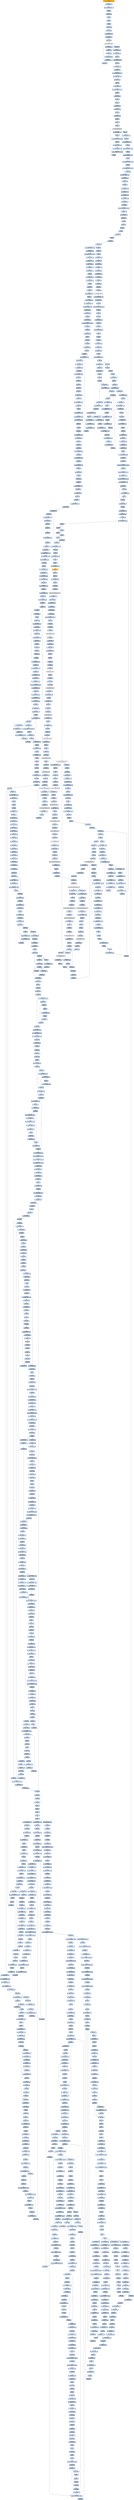 digraph G {
node[shape=rectangle,style=filled,fillcolor=lightsteelblue,color=lightsteelblue]
bgcolor="transparent"
a0x0040410fmovl_0x404000UINT32_eax[label="start\nmovl $0x404000<UINT32>, %eax",color="lightgrey",fillcolor="orange"];
a0x00404114pushl_0x0UINT8[label="0x00404114\npushl $0x0<UINT8>"];
a0x00404116pushl_0x4022e3UINT32[label="0x00404116\npushl $0x4022e3<UINT32>"];
a0x0040411bpushl_fs_0[label="0x0040411b\npushl %fs:0"];
a0x00404122movl_esp_fs_0[label="0x00404122\nmovl %esp, %fs:0"];
a0x00404129pushfw_[label="0x00404129\npushfw "];
a0x0040412bpusha_[label="0x0040412b\npusha "];
a0x0040412cpushl_eax[label="0x0040412c\npushl %eax"];
a0x0040412dmovl_eax_ebx[label="0x0040412d\nmovl %eax, %ebx"];
a0x0040412faddl_eax__eax[label="0x0040412f\naddl (%eax), %eax"];
a0x00404131pushl_0x438UINT32[label="0x00404131\npushl $0x438<UINT32>"];
a0x00404136pushl_0x0UINT8[label="0x00404136\npushl $0x0<UINT8>"];
a0x00404138call_0x1ceax_[label="0x00404138\ncall 0x1c(%eax)"];
GlobalAlloc_kernel32_dll[label="GlobalAlloc@kernel32.dll",color="lightgrey",fillcolor="lightgrey"];
a0x0040413bmovl_eax_0x8ebx_[label="0x0040413b\nmovl %eax, 0x8(%ebx)"];
a0x0040413emovl_ebx_eax[label="0x0040413e\nmovl %ebx, %eax"];
a0x00404140addl_eax__eax[label="0x00404140\naddl (%eax), %eax"];
a0x00404142pushl_0xbc70UINT32[label="0x00404142\npushl $0xbc70<UINT32>"];
a0x00404147pushl_0x0UINT8[label="0x00404147\npushl $0x0<UINT8>"];
a0x00404149call_0x1ceax_[label="0x00404149\ncall 0x1c(%eax)"];
a0x0040414cmovl_esp_ecx[label="0x0040414c\nmovl %esp, %ecx"];
a0x0040414eleal_0xbc70eax__esp[label="0x0040414e\nleal 0xbc70(%eax), %esp"];
a0x00404154movl_esp_0x2eecx_[label="0x00404154\nmovl %esp, 0x2e(%ecx)"];
a0x00404157pushl_ebx[label="0x00404157\npushl %ebx"];
a0x00404158pushl_0x400000UINT32[label="0x00404158\npushl $0x400000<UINT32>"];
a0x0040415dpushl_ecx[label="0x0040415d\npushl %ecx"];
a0x0040415emovl_0x4esp__edi[label="0x0040415e\nmovl 0x4(%esp), %edi"];
a0x00404162movl_ebx__esi[label="0x00404162\nmovl (%ebx), %esi"];
a0x00404164addw_0x780UINT16_di[label="0x00404164\naddw $0x780<UINT16>, %di"];
a0x00404169leal_0x8esiebx__esi[label="0x00404169\nleal 0x8(%esi,%ebx), %esi"];
a0x0040416dmovl_edi_ebx_[label="0x0040416d\nmovl %edi, (%ebx)"];
a0x0040416fpushl_ebx[label="0x0040416f\npushl %ebx"];
a0x00404170movl_0x10esi__ebx[label="0x00404170\nmovl 0x10(%esi), %ebx"];
a0x00404173movl_0x880UINT32_eax[label="0x00404173\nmovl $0x880<UINT32>, %eax"];
a0x00404178pushl_esi[label="0x00404178\npushl %esi"];
a0x00404179pushl_0x2UINT8[label="0x00404179\npushl $0x2<UINT8>"];
a0x0040417bpushl_eax[label="0x0040417b\npushl %eax"];
a0x0040417cpushl_edi[label="0x0040417c\npushl %edi"];
a0x0040417dpushl_0x6UINT8[label="0x0040417d\npushl $0x6<UINT8>"];
a0x0040417fpushl_0xaUINT8[label="0x0040417f\npushl $0xa<UINT8>"];
a0x00404181pushl_esi[label="0x00404181\npushl %esi"];
a0x00404182pushl_0x4UINT8[label="0x00404182\npushl $0x4<UINT8>"];
a0x00404184pushl_eax[label="0x00404184\npushl %eax"];
a0x00404185pushl_edi[label="0x00404185\npushl %edi"];
a0x00404186call_ebx[label="0x00404186\ncall %ebx"];
VirtualProtect_kernel32_dll[label="VirtualProtect@kernel32.dll",color="lightgrey",fillcolor="lightgrey"];
a0x00404188subl_0x8UINT8_esi[label="0x00404188\nsubl $0x8<UINT8>, %esi"];
a0x0040418bpopl_ecx[label="0x0040418b\npopl %ecx"];
a0x0040418crepz_movsl_ds_esi__es_edi_[label="0x0040418c\nrepz movsl %ds:(%esi), %es:(%edi)"];
a0x0040418epopl_ecx[label="0x0040418e\npopl %ecx"];
a0x0040418faddw_0x58UINT8_di[label="0x0040418f\naddw $0x58<UINT8>, %di"];
a0x00404193addl_0x90UINT32_esi[label="0x00404193\naddl $0x90<UINT32>, %esi"];
a0x00404199repz_movsl_ds_esi__es_edi_[label="0x00404199\nrepz movsl %ds:(%esi), %es:(%edi)"];
a0x0040419bcall_ebx[label="0x0040419b\ncall %ebx"];
a0x0040419dpopl_eax[label="0x0040419d\npopl %eax"];
a0x0040419eleal_0x1644eax__ebx[label="0x0040419e\nleal 0x1644(%eax), %ebx"];
a0x004041a4pushl_eax[label="0x004041a4\npushl %eax"];
a0x004041a5addb_0xcUINT8_esp_[label="0x004041a5\naddb $0xc<UINT8>, (%esp)"];
a0x004041a9pushl_eax[label="0x004041a9\npushl %eax"];
a0x004041aaaddb_0x46UINT8_esp_[label="0x004041aa\naddb $0x46<UINT8>, (%esp)"];
a0x004041aepushl_eax[label="0x004041ae\npushl %eax"];
a0x004041afaddb_0x65UINT8_esp_[label="0x004041af\naddb $0x65<UINT8>, (%esp)"];
a0x004041b3pushl_eax[label="0x004041b3\npushl %eax"];
a0x004041b4addb_0xffffffa1UINT8_esp_[label="0x004041b4\naddb $0xffffffa1<UINT8>, (%esp)"];
a0x004041b8pushl_eax[label="0x004041b8\npushl %eax"];
a0x004041b9addb_0xffffffbfUINT8_esp_[label="0x004041b9\naddb $0xffffffbf<UINT8>, (%esp)"];
a0x004041bdmovl_ebx__ecx[label="0x004041bd\nmovl (%ebx), %ecx"];
a0x004041bfaddl_0x14UINT8_ebx[label="0x004041bf\naddl $0x14<UINT8>, %ebx"];
a0x004041c2movl__16ebx__edx[label="0x004041c2\nmovl -16(%ebx), %edx"];
a0x004041c5testl_edx_edx[label="0x004041c5\ntestl %edx, %edx"];
a0x004041c7je_0x004041bd[label="0x004041c7\nje 0x004041bd"];
a0x004041c9movl_0x18esp__eax[label="0x004041c9\nmovl 0x18(%esp), %eax"];
a0x004041cdleal_ecxeax__esi[label="0x004041cd\nleal (%ecx,%eax), %esi"];
a0x004041d0movl_0x1cesp__ebp[label="0x004041d0\nmovl 0x1c(%esp), %ebp"];
a0x004041d4movl_0x8ebp__ebp[label="0x004041d4\nmovl 0x8(%ebp), %ebp"];
a0x004041d7movl__4ebx__ecx[label="0x004041d7\nmovl -4(%ebx), %ecx"];
a0x004041damovl_ebp_edi[label="0x004041da\nmovl %ebp, %edi"];
a0x004041dcrepz_movsl_ds_esi__es_edi_[label="0x004041dc\nrepz movsl %ds:(%esi), %es:(%edi)"];
a0x004041demovl_ebp_esi[label="0x004041de\nmovl %ebp, %esi"];
a0x004041e0movl__12ebx__edi[label="0x004041e0\nmovl -12(%ebx), %edi"];
a0x004041e3addl_eax_edi[label="0x004041e3\naddl %eax, %edi"];
a0x004041e5pushl_ebx[label="0x004041e5\npushl %ebx"];
a0x004041e6pushl_edx[label="0x004041e6\npushl %edx"];
a0x004041e7pushl_edi[label="0x004041e7\npushl %edi"];
a0x004041e8pushl_ebp[label="0x004041e8\npushl %ebp"];
a0x004041e9call_0x0040421b[label="0x004041e9\ncall 0x0040421b"];
a0x0040421bpushl_ebp[label="0x0040421b\npushl %ebp"];
a0x0040421cmovl_esp_ebp[label="0x0040421c\nmovl %esp, %ebp"];
a0x0040421emovb_al_edi_[label="0x0040421e\nmovb %al, (%edi)"];
a0x00404220subl_0xbad8UINT32_esp[label="0x00404220\nsubl $0xbad8<UINT32>, %esp"];
a0x00404226leal__32888ebp__ecx[label="0x00404226\nleal -32888(%ebp), %ecx"];
a0x0040422corl_0xffffffffUINT8__20ebp_[label="0x0040422c\norl $0xffffffff<UINT8>, -20(%ebp)"];
a0x00404230movl_ecx__112ebp_[label="0x00404230\nmovl %ecx, -112(%ebp)"];
a0x00404233leal__32888ebp__ecx[label="0x00404233\nleal -32888(%ebp), %ecx"];
a0x00404239movl_ecx__116ebp_[label="0x00404239\nmovl %ecx, -116(%ebp)"];
a0x0040423cmovl_0x8ebp__ecx[label="0x0040423c\nmovl 0x8(%ebp), %ecx"];
a0x0040423fleal__120ebp__eax[label="0x0040423f\nleal -120(%ebp), %eax"];
a0x00404242pushl_ebx[label="0x00404242\npushl %ebx"];
a0x00404243movl_eax__120ebp_[label="0x00404243\nmovl %eax, -120(%ebp)"];
a0x00404246movl_ecx_0x8ebp_[label="0x00404246\nmovl %ecx, 0x8(%ebp)"];
a0x00404249pushl_esi[label="0x00404249\npushl %esi"];
a0x0040424axorl_eax_eax[label="0x0040424a\nxorl %eax, %eax"];
a0x0040424cxorl_ebx_ebx[label="0x0040424c\nxorl %ebx, %ebx"];
a0x0040424eleal__32888ebp__ecx[label="0x0040424e\nleal -32888(%ebp), %ecx"];
a0x00404254pushl_edi[label="0x00404254\npushl %edi"];
a0x00404255movl_eax__46680ebp_[label="0x00404255\nmovl %eax, -46680(%ebp)"];
a0x0040425bmovl_eax__41536ebp_[label="0x0040425b\nmovl %eax, -41536(%ebp)"];
a0x00404261movl_eax__41532ebp_[label="0x00404261\nmovl %eax, -41532(%ebp)"];
a0x00404267movl_eax__8ebp_[label="0x00404267\nmovl %eax, -8(%ebp)"];
a0x0040426amovl_ebx__16ebp_[label="0x0040426a\nmovl %ebx, -16(%ebp)"];
a0x0040426dxorl_edi_edi[label="0x0040426d\nxorl %edi, %edi"];
a0x0040426fmovl_ecx__12ebp_[label="0x0040426f\nmovl %ecx, -12(%ebp)"];
a0x00404272movl_0x8000UINT32__4ebp_[label="0x00404272\nmovl $0x8000<UINT32>, -4(%ebp)"];
a0x00404279testl_eax_eax[label="0x00404279\ntestl %eax, %eax"];
a0x0040427bjne_0x004042ee[label="0x0040427b\njne 0x004042ee"];
a0x0040427dpushl_0x3UINT8[label="0x0040427d\npushl $0x3<UINT8>"];
a0x0040427fpopl_esi[label="0x0040427f\npopl %esi"];
a0x00404280cmpl_esi_edi[label="0x00404280\ncmpl %esi, %edi"];
a0x00404282jae_0x004042a8[label="0x00404282\njae 0x004042a8"];
a0x00404284pushl_0xaUINT8[label="0x00404284\npushl $0xa<UINT8>"];
a0x00404286popl_ecx[label="0x00404286\npopl %ecx"];
a0x00404287subl_edi_ecx[label="0x00404287\nsubl %edi, %ecx"];
a0x00404289shrl_0x3UINT8_ecx[label="0x00404289\nshrl $0x3<UINT8>, %ecx"];
a0x0040428caddl_ecx__8ebp_[label="0x0040428c\naddl %ecx, -8(%ebp)"];
a0x0040428fmovl_0x8ebp__ecx[label="0x0040428f\nmovl 0x8(%ebp), %ecx"];
a0x00404292movzbl_ecx__edx[label="0x00404292\nmovzbl (%ecx), %edx"];
a0x00404295movl_edi_ecx[label="0x00404295\nmovl %edi, %ecx"];
a0x00404297addl_0x8UINT8_edi[label="0x00404297\naddl $0x8<UINT8>, %edi"];
a0x0040429ashll_cl_edx[label="0x0040429a\nshll %cl, %edx"];
a0x0040429corl_edx_ebx[label="0x0040429c\norl %edx, %ebx"];
a0x0040429eincl_0x8ebp_[label="0x0040429e\nincl 0x8(%ebp)"];
a0x004042a1cmpl_esi_edi[label="0x004042a1\ncmpl %esi, %edi"];
a0x004042a3jb_0x0040428f[label="0x004042a3\njb 0x0040428f"];
a0x004042a5movl_ebx__16ebp_[label="0x004042a5\nmovl %ebx, -16(%ebp)"];
a0x004042a8movl_ebx_ecx[label="0x004042a8\nmovl %ebx, %ecx"];
a0x004042aaandl_0x7UINT8_ecx[label="0x004042aa\nandl $0x7<UINT8>, %ecx"];
a0x004042admovl_ecx_edx[label="0x004042ad\nmovl %ecx, %edx"];
a0x004042afshrl_ecx[label="0x004042af\nshrl %ecx"];
a0x004042b1andl_0x1UINT8_edx[label="0x004042b1\nandl $0x1<UINT8>, %edx"];
a0x004042b4subl_0x0UINT8_ecx[label="0x004042b4\nsubl $0x0<UINT8>, %ecx"];
a0x004042b7movl_edx__41540ebp_[label="0x004042b7\nmovl %edx, -41540(%ebp)"];
a0x004042bdje_0x004042d2[label="0x004042bd\nje 0x004042d2"];
a0x004042bfdecl_ecx[label="0x004042bf\ndecl %ecx"];
a0x004042c0jne_0x004051ce[label="0x004042c0\njne 0x004051ce"];
a0x004042c6shrl_0x3UINT8_ebx[label="0x004042c6\nshrl $0x3<UINT8>, %ebx"];
a0x004042c9movl_ebx__16ebp_[label="0x004042c9\nmovl %ebx, -16(%ebp)"];
a0x004042ccsubl_esi_edi[label="0x004042cc\nsubl %esi, %edi"];
a0x004042cemovl_esi_eax[label="0x004042ce\nmovl %esi, %eax"];
a0x004042d0jmp_0x004042e6[label="0x004042d0\njmp 0x004042e6"];
a0x004042e6movl_eax__46680ebp_[label="0x004042e6\nmovl %eax, -46680(%ebp)"];
a0x004042ecjmp_0x004042f4[label="0x004042ec\njmp 0x004042f4"];
a0x004042f4cmpl_0x1UINT8_eax[label="0x004042f4\ncmpl $0x1<UINT8>, %eax"];
a0x004042f7jne_0x00404359[label="0x004042f7\njne 0x00404359"];
a0x00404359cmpl_0x2UINT8_eax[label="0x00404359\ncmpl $0x2<UINT8>, %eax"];
a0x0040435cjne_0x0040447f[label="0x0040435c\njne 0x0040447f"];
a0x0040447fpushl_0x3UINT8[label="0x0040447f\npushl $0x3<UINT8>"];
a0x00404481popl_edx[label="0x00404481\npopl %edx"];
a0x00404482cmpl_edx_eax[label="0x00404482\ncmpl %edx, %eax"];
a0x00404484jne_0x004044d7[label="0x00404484\njne 0x004044d7"];
a0x00404486cmpl_0xeUINT8_edi[label="0x00404486\ncmpl $0xe<UINT8>, %edi"];
a0x00404489jae_0x004044ad[label="0x00404489\njae 0x004044ad"];
a0x0040448bpushl_0x15UINT8[label="0x0040448b\npushl $0x15<UINT8>"];
a0x0040448dpopl_eax[label="0x0040448d\npopl %eax"];
a0x0040448esubl_edi_eax[label="0x0040448e\nsubl %edi, %eax"];
a0x00404490shrl_0x3UINT8_eax[label="0x00404490\nshrl $0x3<UINT8>, %eax"];
a0x00404493addl_eax__8ebp_[label="0x00404493\naddl %eax, -8(%ebp)"];
a0x00404496movl_0x8ebp__eax[label="0x00404496\nmovl 0x8(%ebp), %eax"];
a0x00404499movl_edi_ecx[label="0x00404499\nmovl %edi, %ecx"];
a0x0040449baddl_0x8UINT8_edi[label="0x0040449b\naddl $0x8<UINT8>, %edi"];
a0x0040449emovzbl_eax__eax[label="0x0040449e\nmovzbl (%eax), %eax"];
a0x004044a1shll_cl_eax[label="0x004044a1\nshll %cl, %eax"];
a0x004044a3orl_eax_ebx[label="0x004044a3\norl %eax, %ebx"];
a0x004044a5incl_0x8ebp_[label="0x004044a5\nincl 0x8(%ebp)"];
a0x004044a8cmpl_0xeUINT8_edi[label="0x004044a8\ncmpl $0xe<UINT8>, %edi"];
a0x004044abjb_0x00404496[label="0x004044ab\njb 0x00404496"];
a0x004044admovl_ebx_ecx[label="0x004044ad\nmovl %ebx, %ecx"];
a0x004044afpushl_0x4UINT8[label="0x004044af\npushl $0x4<UINT8>"];
a0x004044b1andl_0x3fffUINT32_ecx[label="0x004044b1\nandl $0x3fff<UINT32>, %ecx"];
a0x004044b7subl_0xeUINT8_edi[label="0x004044b7\nsubl $0xe<UINT8>, %edi"];
a0x004044bashrl_0xeUINT8_ebx[label="0x004044ba\nshrl $0xe<UINT8>, %ebx"];
a0x004044bdxorl_esi_esi[label="0x004044bd\nxorl %esi, %esi"];
a0x004044bfpopl_eax[label="0x004044bf\npopl %eax"];
a0x004044c0movl_ecx__46676ebp_[label="0x004044c0\nmovl %ecx, -46676(%ebp)"];
a0x004044c6movl_ebx__16ebp_[label="0x004044c6\nmovl %ebx, -16(%ebp)"];
a0x004044c9movl_esi__46672ebp_[label="0x004044c9\nmovl %esi, -46672(%ebp)"];
a0x004044cfmovl_eax__46680ebp_[label="0x004044cf\nmovl %eax, -46680(%ebp)"];
a0x004044d5jmp_0x004044df[label="0x004044d5\njmp 0x004044df"];
a0x004044dfcmpl_0x4UINT8_eax[label="0x004044df\ncmpl $0x4<UINT8>, %eax"];
a0x004044e2jne_0x004045e2[label="0x004044e2\njne 0x004045e2"];
a0x004044e8shrl_0xaUINT8_ecx[label="0x004044e8\nshrl $0xa<UINT8>, %ecx"];
a0x004044ebaddl_eax_ecx[label="0x004044eb\naddl %eax, %ecx"];
a0x004044edcmpl_ecx__46672ebp_[label="0x004044ed\ncmpl %ecx, -46672(%ebp)"];
a0x004044f3jae_0x00404558[label="0x004044f3\njae 0x00404558"];
a0x004044f5cmpl_edx_edi[label="0x004044f5\ncmpl %edx, %edi"];
a0x004044f7jae_0x0040451a[label="0x004044f7\njae 0x0040451a"];
a0x0040451amovl__46672ebp__ecx[label="0x0040451a\nmovl -46672(%ebp), %ecx"];
a0x00404520movl_ebx_eax[label="0x00404520\nmovl %ebx, %eax"];
a0x00404522andl_0x7UINT8_eax[label="0x00404522\nandl $0x7<UINT8>, %eax"];
a0x00404525subl_edx_edi[label="0x00404525\nsubl %edx, %edi"];
a0x00404527addl_0xbafcesp__ecx[label="0x00404527\naddl 0xbafc(%esp), %ecx"];
a0x0040452emovzbl_ecx__ecx[label="0x0040452e\nmovzbl (%ecx), %ecx"];
a0x00404531shrl_0x3UINT8_ebx[label="0x00404531\nshrl $0x3<UINT8>, %ebx"];
a0x00404534movl_eax__46668ebpecx4_[label="0x00404534\nmovl %eax, -46668(%ebp,%ecx,4)"];
a0x0040453bmovl__46676ebp__eax[label="0x0040453b\nmovl -46676(%ebp), %eax"];
a0x00404541incl__46672ebp_[label="0x00404541\nincl -46672(%ebp)"];
a0x00404547shrl_0xaUINT8_eax[label="0x00404547\nshrl $0xa<UINT8>, %eax"];
a0x0040454aaddl_0x4UINT8_eax[label="0x0040454a\naddl $0x4<UINT8>, %eax"];
a0x0040454dcmpl_eax__46672ebp_[label="0x0040454d\ncmpl %eax, -46672(%ebp)"];
a0x00404553jb_0x004044f5[label="0x00404553\njb 0x004044f5"];
a0x004044f9pushl_0xaUINT8[label="0x004044f9\npushl $0xa<UINT8>"];
a0x004044fbpopl_eax[label="0x004044fb\npopl %eax"];
a0x004044fcsubl_edi_eax[label="0x004044fc\nsubl %edi, %eax"];
a0x004044feshrl_0x3UINT8_eax[label="0x004044fe\nshrl $0x3<UINT8>, %eax"];
a0x00404501addl_eax__8ebp_[label="0x00404501\naddl %eax, -8(%ebp)"];
a0x00404504movl_0x8ebp__eax[label="0x00404504\nmovl 0x8(%ebp), %eax"];
a0x00404507movl_edi_ecx[label="0x00404507\nmovl %edi, %ecx"];
a0x00404509addl_0x8UINT8_edi[label="0x00404509\naddl $0x8<UINT8>, %edi"];
a0x0040450cmovzbl_eax__eax[label="0x0040450c\nmovzbl (%eax), %eax"];
a0x0040450fshll_cl_eax[label="0x0040450f\nshll %cl, %eax"];
a0x00404511orl_eax_ebx[label="0x00404511\norl %eax, %ebx"];
a0x00404513incl_0x8ebp_[label="0x00404513\nincl 0x8(%ebp)"];
a0x00404516cmpl_edx_edi[label="0x00404516\ncmpl %edx, %edi"];
a0x00404518jb_0x00404504[label="0x00404518\njb 0x00404504"];
a0x00404555movl_ebx__16ebp_[label="0x00404555\nmovl %ebx, -16(%ebp)"];
a0x00404558pushl_0x13UINT8[label="0x00404558\npushl $0x13<UINT8>"];
a0x0040455apopl_eax[label="0x0040455a\npopl %eax"];
a0x0040455bcmpl_eax__46672ebp_[label="0x0040455b\ncmpl %eax, -46672(%ebp)"];
a0x00404561jae_0x00404582[label="0x00404561\njae 0x00404582"];
a0x00404563movl__46672ebp__ecx[label="0x00404563\nmovl -46672(%ebp), %ecx"];
a0x00404569addl_0xbafcesp__ecx[label="0x00404569\naddl 0xbafc(%esp), %ecx"];
a0x00404570movzbl_ecx__ecx[label="0x00404570\nmovzbl (%ecx), %ecx"];
a0x00404573movl_esi__46668ebpecx4_[label="0x00404573\nmovl %esi, -46668(%ebp,%ecx,4)"];
a0x0040457aincl__46672ebp_[label="0x0040457a\nincl -46672(%ebp)"];
a0x00404580jmp_0x0040455b[label="0x00404580\njmp 0x0040455b"];
a0x00404582leal__108ebp__ecx[label="0x00404582\nleal -108(%ebp), %ecx"];
a0x00404585movl_0x7UINT32__41548ebp_[label="0x00404585\nmovl $0x7<UINT32>, -41548(%ebp)"];
a0x0040458fpushl_ecx[label="0x0040458f\npushl %ecx"];
a0x00404590leal__32ebp__ecx[label="0x00404590\nleal -32(%ebp), %ecx"];
a0x00404593pushl_ecx[label="0x00404593\npushl %ecx"];
a0x00404594leal__41528ebp__ecx[label="0x00404594\nleal -41528(%ebp), %ecx"];
a0x0040459apushl_ecx[label="0x0040459a\npushl %ecx"];
a0x0040459bleal__41548ebp__ecx[label="0x0040459b\nleal -41548(%ebp), %ecx"];
a0x004045a1pushl_ecx[label="0x004045a1\npushl %ecx"];
a0x004045a2leal__41544ebp__ecx[label="0x004045a2\nleal -41544(%ebp), %ecx"];
a0x004045a8pushl_ecx[label="0x004045a8\npushl %ecx"];
a0x004045a9pushl_esi[label="0x004045a9\npushl %esi"];
a0x004045aapushl_esi[label="0x004045aa\npushl %esi"];
a0x004045abpushl_eax[label="0x004045ab\npushl %eax"];
a0x004045acpushl_eax[label="0x004045ac\npushl %eax"];
a0x004045adleal__46668ebp__eax[label="0x004045ad\nleal -46668(%ebp), %eax"];
a0x004045b3pushl_eax[label="0x004045b3\npushl %eax"];
a0x004045b4movl_esi__32ebp_[label="0x004045b4\nmovl %esi, -32(%ebp)"];
a0x004045b7call_0x004051da[label="0x004045b7\ncall 0x004051da"];
a0x004051dapushl_ebp[label="0x004051da\npushl %ebp"];
a0x004051dbmovl_esp_ebp[label="0x004051db\nmovl %esp, %ebp"];
a0x004051ddsubl_0xf4UINT32_esp[label="0x004051dd\nsubl $0xf4<UINT32>, %esp"];
a0x004051e3movl_0x8ebp__ecx[label="0x004051e3\nmovl 0x8(%ebp), %ecx"];
a0x004051e6pushl_ebx[label="0x004051e6\npushl %ebx"];
a0x004051e7pushl_esi[label="0x004051e7\npushl %esi"];
a0x004051e8pushl_edi[label="0x004051e8\npushl %edi"];
a0x004051e9movl_0xcebp__edi[label="0x004051e9\nmovl 0xc(%ebp), %edi"];
a0x004051ecxorl_esi_esi[label="0x004051ec\nxorl %esi, %esi"];
a0x004051eemovl_esi__120ebp_[label="0x004051ee\nmovl %esi, -120(%ebp)"];
a0x004051f1movl_esi__116ebp_[label="0x004051f1\nmovl %esi, -116(%ebp)"];
a0x004051f4movl_esi__112ebp_[label="0x004051f4\nmovl %esi, -112(%ebp)"];
a0x004051f7movl_esi__108ebp_[label="0x004051f7\nmovl %esi, -108(%ebp)"];
a0x004051famovl_esi__104ebp_[label="0x004051fa\nmovl %esi, -104(%ebp)"];
a0x004051fdmovl_esi__100ebp_[label="0x004051fd\nmovl %esi, -100(%ebp)"];
a0x00405200movl_esi__96ebp_[label="0x00405200\nmovl %esi, -96(%ebp)"];
a0x00405203movl_esi__92ebp_[label="0x00405203\nmovl %esi, -92(%ebp)"];
a0x00405206movl_esi__88ebp_[label="0x00405206\nmovl %esi, -88(%ebp)"];
a0x00405209movl_esi__84ebp_[label="0x00405209\nmovl %esi, -84(%ebp)"];
a0x0040520cmovl_esi__80ebp_[label="0x0040520c\nmovl %esi, -80(%ebp)"];
a0x0040520fmovl_esi__76ebp_[label="0x0040520f\nmovl %esi, -76(%ebp)"];
a0x00405212movl_esi__72ebp_[label="0x00405212\nmovl %esi, -72(%ebp)"];
a0x00405215movl_esi__68ebp_[label="0x00405215\nmovl %esi, -68(%ebp)"];
a0x00405218movl_esi__64ebp_[label="0x00405218\nmovl %esi, -64(%ebp)"];
a0x0040521bmovl_esi__60ebp_[label="0x0040521b\nmovl %esi, -60(%ebp)"];
a0x0040521emovl_edi_edx[label="0x0040521e\nmovl %edi, %edx"];
a0x00405220movl_ecx__eax[label="0x00405220\nmovl (%ecx), %eax"];
a0x00405222addl_0x4UINT8_ecx[label="0x00405222\naddl $0x4<UINT8>, %ecx"];
a0x00405225incl__120ebpeax4_[label="0x00405225\nincl -120(%ebp,%eax,4)"];
a0x00405229leal__120ebpeax4__eax[label="0x00405229\nleal -120(%ebp,%eax,4), %eax"];
a0x0040522ddecl_edx[label="0x0040522d\ndecl %edx"];
a0x0040522ejne_0x00405220[label="0x0040522e\njne 0x00405220"];
a0x00405230cmpl_edi__120ebp_[label="0x00405230\ncmpl %edi, -120(%ebp)"];
a0x00405233jne_0x00405246[label="0x00405233\njne 0x00405246"];
a0x00405246movl_0x20ebp__ebx[label="0x00405246\nmovl 0x20(%ebp), %ebx"];
a0x00405249pushl_0x1UINT8[label="0x00405249\npushl $0x1<UINT8>"];
a0x0040524bpopl_ecx[label="0x0040524b\npopl %ecx"];
a0x0040524cleal__116ebp__eax[label="0x0040524c\nleal -116(%ebp), %eax"];
a0x0040524fmovl_ebx__edx[label="0x0040524f\nmovl (%ebx), %edx"];
a0x00405251movl_edx__4ebp_[label="0x00405251\nmovl %edx, -4(%ebp)"];
a0x00405254cmpl_esi_eax_[label="0x00405254\ncmpl %esi, (%eax)"];
a0x00405256jne_0x00405261[label="0x00405256\njne 0x00405261"];
a0x00405258incl_ecx[label="0x00405258\nincl %ecx"];
a0x00405259addl_0x4UINT8_eax[label="0x00405259\naddl $0x4<UINT8>, %eax"];
a0x0040525ccmpl_0xfUINT8_ecx[label="0x0040525c\ncmpl $0xf<UINT8>, %ecx"];
a0x0040525fjbe_0x00405254[label="0x0040525f\njbe 0x00405254"];
a0x00405261cmpl_ecx_edx[label="0x00405261\ncmpl %ecx, %edx"];
a0x00405263movl_ecx_0x20ebp_[label="0x00405263\nmovl %ecx, 0x20(%ebp)"];
a0x00405266jae_0x0040526d[label="0x00405266\njae 0x0040526d"];
a0x0040526dpushl_0xfUINT8[label="0x0040526d\npushl $0xf<UINT8>"];
a0x0040526fleal__60ebp__edi[label="0x0040526f\nleal -60(%ebp), %edi"];
a0x00405272popl_eax[label="0x00405272\npopl %eax"];
a0x00405273cmpl_esi_edi_[label="0x00405273\ncmpl %esi, (%edi)"];
a0x00405275jne_0x0040527f[label="0x00405275\njne 0x0040527f"];
a0x00405277decl_eax[label="0x00405277\ndecl %eax"];
a0x00405278subl_0x4UINT8_edi[label="0x00405278\nsubl $0x4<UINT8>, %edi"];
a0x0040527bcmpl_esi_eax[label="0x0040527b\ncmpl %esi, %eax"];
a0x0040527djne_0x00405273[label="0x0040527d\njne 0x00405273"];
a0x0040527fcmpl_eax_edx[label="0x0040527f\ncmpl %eax, %edx"];
a0x00405281movl_eax__36ebp_[label="0x00405281\nmovl %eax, -36(%ebp)"];
a0x00405284jbe_0x0040528b[label="0x00405284\njbe 0x0040528b"];
a0x00405286movl_eax__4ebp_[label="0x00405286\nmovl %eax, -4(%ebp)"];
a0x00405289movl_eax_edx[label="0x00405289\nmovl %eax, %edx"];
a0x0040528bpushl_0x1UINT8[label="0x0040528b\npushl $0x1<UINT8>"];
a0x0040528dmovl_edx_ebx_[label="0x0040528d\nmovl %edx, (%ebx)"];
a0x0040528fpopl_edi[label="0x0040528f\npopl %edi"];
a0x00405290shll_cl_edi[label="0x00405290\nshll %cl, %edi"];
a0x00405292cmpl_eax_ecx[label="0x00405292\ncmpl %eax, %ecx"];
a0x00405294jae_0x004052ac[label="0x00405294\njae 0x004052ac"];
a0x00405296leal__120ebpecx4__esi[label="0x00405296\nleal -120(%ebp,%ecx,4), %esi"];
a0x0040529asubl_esi__edi[label="0x0040529a\nsubl (%esi), %edi"];
a0x0040529cjs_0x00405574[label="0x0040529c\njs 0x00405574"];
a0x004052a2incl_ecx[label="0x004052a2\nincl %ecx"];
a0x004052a3addl_0x4UINT8_esi[label="0x004052a3\naddl $0x4<UINT8>, %esi"];
a0x004052a6shll_edi[label="0x004052a6\nshll %edi"];
a0x004052a8cmpl_eax_ecx[label="0x004052a8\ncmpl %eax, %ecx"];
a0x004052aajb_0x0040529a[label="0x004052aa\njb 0x0040529a"];
a0x004052acmovl_eax_ebx[label="0x004052ac\nmovl %eax, %ebx"];
a0x004052aeshll_0x2UINT8_ebx[label="0x004052ae\nshll $0x2<UINT8>, %ebx"];
a0x004052b1movl__120ebxebp__esi[label="0x004052b1\nmovl -120(%ebx,%ebp), %esi"];
a0x004052b5leal__120ebxebp__ecx[label="0x004052b5\nleal -120(%ebx,%ebp), %ecx"];
a0x004052b9subl_esi_edi[label="0x004052b9\nsubl %esi, %edi"];
a0x004052bbmovl_edi__32ebp_[label="0x004052bb\nmovl %edi, -32(%ebp)"];
a0x004052bejs_0x00405574[label="0x004052be\njs 0x00405574"];
a0x004052c4addl_edi_esi[label="0x004052c4\naddl %edi, %esi"];
a0x004052c6movl_esi_ecx_[label="0x004052c6\nmovl %esi, (%ecx)"];
a0x004052c8xorl_ecx_ecx[label="0x004052c8\nxorl %ecx, %ecx"];
a0x004052cadecl_eax[label="0x004052ca\ndecl %eax"];
a0x004052cbmovl_ecx__180ebp_[label="0x004052cb\nmovl %ecx, -180(%ebp)"];
a0x004052d1je_0x004052e6[label="0x004052d1\nje 0x004052e6"];
a0x004052d3xorl_esi_esi[label="0x004052d3\nxorl %esi, %esi"];
a0x004052d5addl__116esiebp__ecx[label="0x004052d5\naddl -116(%esi,%ebp), %ecx"];
a0x004052d9addl_0x4UINT8_esi[label="0x004052d9\naddl $0x4<UINT8>, %esi"];
a0x004052dcdecl_eax[label="0x004052dc\ndecl %eax"];
a0x004052ddmovl_ecx__180esiebp_[label="0x004052dd\nmovl %ecx, -180(%esi,%ebp)"];
a0x004052e4jne_0x004052d5[label="0x004052e4\njne 0x004052d5"];
a0x004052e6movl_0x8ebp__ecx[label="0x004052e6\nmovl 0x8(%ebp), %ecx"];
a0x004052e9xorl_esi_esi[label="0x004052e9\nxorl %esi, %esi"];
a0x004052ebmovl_ecx__eax[label="0x004052eb\nmovl (%ecx), %eax"];
a0x004052edaddl_0x4UINT8_ecx[label="0x004052ed\naddl $0x4<UINT8>, %ecx"];
a0x004052f0testl_eax_eax[label="0x004052f0\ntestl %eax, %eax"];
a0x004052f2movl_ecx_0x8ebp_[label="0x004052f2\nmovl %ecx, 0x8(%ebp)"];
a0x004052f5je_0x00405314[label="0x004052f5\nje 0x00405314"];
a0x004052f7movl__184ebpeax4__ecx[label="0x004052f7\nmovl -184(%ebp,%eax,4), %ecx"];
a0x004052femovl_0x2cebp__edi[label="0x004052fe\nmovl 0x2c(%ebp), %edi"];
a0x00405301leal__184ebpeax4__eax[label="0x00405301\nleal -184(%ebp,%eax,4), %eax"];
a0x00405308movl_esi_ediecx4_[label="0x00405308\nmovl %esi, (%edi,%ecx,4)"];
a0x0040530bmovl__32ebp__edi[label="0x0040530b\nmovl -32(%ebp), %edi"];
a0x0040530eincl_ecx[label="0x0040530e\nincl %ecx"];
a0x0040530fmovl_ecx_eax_[label="0x0040530f\nmovl %ecx, (%eax)"];
a0x00405311movl_0x8ebp__ecx[label="0x00405311\nmovl 0x8(%ebp), %ecx"];
a0x00405314incl_esi[label="0x00405314\nincl %esi"];
a0x00405315cmpl_0xcebp__esi[label="0x00405315\ncmpl 0xc(%ebp), %esi"];
a0x00405318jb_0x004052eb[label="0x00405318\njb 0x004052eb"];
a0x0040531amovl__184ebxebp__eax[label="0x0040531a\nmovl -184(%ebx,%ebp), %eax"];
a0x00405321andl_0x0UINT8__20ebp_[label="0x00405321\nandl $0x0<UINT8>, -20(%ebp)"];
a0x00405325andl_0x0UINT8__184ebp_[label="0x00405325\nandl $0x0<UINT8>, -184(%ebp)"];
a0x0040532corl_0xffffffffUINT8__8ebp_[label="0x0040532c\norl $0xffffffff<UINT8>, -8(%ebp)"];
a0x00405330movl_eax_0xcebp_[label="0x00405330\nmovl %eax, 0xc(%ebp)"];
a0x00405333movl_0x2cebp__eax[label="0x00405333\nmovl 0x2c(%ebp), %eax"];
a0x00405336movl_eax_0x8ebp_[label="0x00405336\nmovl %eax, 0x8(%ebp)"];
a0x00405339movl_0x20ebp__eax[label="0x00405339\nmovl 0x20(%ebp), %eax"];
a0x0040533cmovl_edx_ebx[label="0x0040533c\nmovl %edx, %ebx"];
a0x0040533enegl_ebx[label="0x0040533e\nnegl %ebx"];
a0x00405340cmpl__36ebp__eax[label="0x00405340\ncmpl -36(%ebp), %eax"];
a0x00405343jg_0x0040555a[label="0x00405343\njg 0x0040555a"];
a0x00405349leal__120ebpeax4__eax[label="0x00405349\nleal -120(%ebp,%eax,4), %eax"];
a0x0040534dmovl_eax__40ebp_[label="0x0040534d\nmovl %eax, -40(%ebp)"];
a0x00405350movl__40ebp__eax[label="0x00405350\nmovl -40(%ebp), %eax"];
a0x00405353movl_eax__eax[label="0x00405353\nmovl (%eax), %eax"];
a0x00405355movl_eax_ecx[label="0x00405355\nmovl %eax, %ecx"];
a0x00405357decl_eax[label="0x00405357\ndecl %eax"];
a0x00405358testl_ecx_ecx[label="0x00405358\ntestl %ecx, %ecx"];
a0x0040535amovl_eax__28ebp_[label="0x0040535a\nmovl %eax, -28(%ebp)"];
a0x0040535dje_0x00405547[label="0x0040535d\nje 0x00405547"];
a0x00405363jmp_0x00405368[label="0x00405363\njmp 0x00405368"];
a0x00405368leal_edxebx__esi[label="0x00405368\nleal (%edx,%ebx), %esi"];
a0x0040536bcmpl_esi_0x20ebp_[label="0x0040536b\ncmpl %esi, 0x20(%ebp)"];
a0x0040536ejle_0x00405462[label="0x0040536e\njle 0x00405462"];
a0x00405374incl_eax[label="0x00405374\nincl %eax"];
a0x00405375movl_eax__24ebp_[label="0x00405375\nmovl %eax, -24(%ebp)"];
a0x00405378incl__8ebp_[label="0x00405378\nincl -8(%ebp)"];
a0x0040537baddl_edx_esi[label="0x0040537b\naddl %edx, %esi"];
a0x0040537dmovl_esi__56ebp_[label="0x0040537d\nmovl %esi, -56(%ebp)"];
a0x00405380movl__36ebp__esi[label="0x00405380\nmovl -36(%ebp), %esi"];
a0x00405383addl_edx_ebx[label="0x00405383\naddl %edx, %ebx"];
a0x00405385subl_ebx_esi[label="0x00405385\nsubl %ebx, %esi"];
a0x00405387cmpl_edx_esi[label="0x00405387\ncmpl %edx, %esi"];
a0x00405389jbe_0x0040538d[label="0x00405389\njbe 0x0040538d"];
a0x0040538dmovl_0x20ebp__ecx[label="0x0040538d\nmovl 0x20(%ebp), %ecx"];
a0x00405390pushl_0x1UINT8[label="0x00405390\npushl $0x1<UINT8>"];
a0x00405392subl_ebx_ecx[label="0x00405392\nsubl %ebx, %ecx"];
a0x00405394popl_eax[label="0x00405394\npopl %eax"];
a0x00405395shll_cl_eax[label="0x00405395\nshll %cl, %eax"];
a0x00405397cmpl__24ebp__eax[label="0x00405397\ncmpl -24(%ebp), %eax"];
a0x0040539ajbe_0x004053ca[label="0x0040539a\njbe 0x004053ca"];
a0x0040539corl_0xffffffffUINT8_edi[label="0x0040539c\norl $0xffffffff<UINT8>, %edi"];
a0x0040539fsubl__28ebp__edi[label="0x0040539f\nsubl -28(%ebp), %edi"];
a0x004053a2addl_edi_eax[label="0x004053a2\naddl %edi, %eax"];
a0x004053a4movl__40ebp__edi[label="0x004053a4\nmovl -40(%ebp), %edi"];
a0x004053a7cmpl_esi_ecx[label="0x004053a7\ncmpl %esi, %ecx"];
a0x004053a9jae_0x004053ca[label="0x004053a9\njae 0x004053ca"];
a0x004053abincl_ecx[label="0x004053ab\nincl %ecx"];
a0x004053accmpl_esi_ecx[label="0x004053ac\ncmpl %esi, %ecx"];
a0x004053aejae_0x004053ca[label="0x004053ae\njae 0x004053ca"];
a0x004053b0jmp_0x004053b5[label="0x004053b0\njmp 0x004053b5"];
a0x004053b5addl_0x4UINT8_edi[label="0x004053b5\naddl $0x4<UINT8>, %edi"];
a0x004053b8movl_edi__44ebp_[label="0x004053b8\nmovl %edi, -44(%ebp)"];
a0x004053bbmovl_edi__edi[label="0x004053bb\nmovl (%edi), %edi"];
a0x004053bdshll_eax[label="0x004053bd\nshll %eax"];
a0x004053bfcmpl_edi_eax[label="0x004053bf\ncmpl %edi, %eax"];
a0x004053c1jbe_0x004053ca[label="0x004053c1\njbe 0x004053ca"];
a0x004053c3subl_edi_eax[label="0x004053c3\nsubl %edi, %eax"];
a0x004053c5incl_ecx[label="0x004053c5\nincl %ecx"];
a0x004053c6cmpl_esi_ecx[label="0x004053c6\ncmpl %esi, %ecx"];
a0x004053c8jb_0x004053b2[label="0x004053c8\njb 0x004053b2"];
a0x004053b2movl__44ebp__edi[label="0x004053b2\nmovl -44(%ebp), %edi"];
a0x004053camovl_0x28ebp__eax[label="0x004053ca\nmovl 0x28(%ebp), %eax"];
a0x004053cdpushl_0x1UINT8[label="0x004053cd\npushl $0x1<UINT8>"];
a0x004053cfpopl_esi[label="0x004053cf\npopl %esi"];
a0x004053d0movl_eax__eax[label="0x004053d0\nmovl (%eax), %eax"];
a0x004053d2shll_cl_esi[label="0x004053d2\nshll %cl, %esi"];
a0x004053d4movl_esi__44ebp_[label="0x004053d4\nmovl %esi, -44(%ebp)"];
a0x004053d7addl_eax_esi[label="0x004053d7\naddl %eax, %esi"];
a0x004053d9cmpl_0x5a0UINT32_esi[label="0x004053d9\ncmpl $0x5a0<UINT32>, %esi"];
a0x004053dfja_0x00405574[label="0x004053df\nja 0x00405574"];
a0x004053e5movl_0x24ebp__edi[label="0x004053e5\nmovl 0x24(%ebp), %edi"];
a0x004053e8leal_eaxeax2__eax[label="0x004053e8\nleal (%eax,%eax,2), %eax"];
a0x004053ebleal_edieax2__edi[label="0x004053eb\nleal (%edi,%eax,2), %edi"];
a0x004053eemovl__8ebp__eax[label="0x004053ee\nmovl -8(%ebp), %eax"];
a0x004053f1shll_0x2UINT8_eax[label="0x004053f1\nshll $0x2<UINT8>, %eax"];
a0x004053f4cmpl_0x0UINT8__8ebp_[label="0x004053f4\ncmpl $0x0<UINT8>, -8(%ebp)"];
a0x004053f8movl_eax__52ebp_[label="0x004053f8\nmovl %eax, -52(%ebp)"];
a0x004053fbleal__244eaxebp__eax[label="0x004053fb\nleal -244(%eax,%ebp), %eax"];
a0x00405402movl_edi__48ebp_[label="0x00405402\nmovl %edi, -48(%ebp)"];
a0x00405405movl_edi_eax_[label="0x00405405\nmovl %edi, (%eax)"];
a0x00405407movl_0x28ebp__edi[label="0x00405407\nmovl 0x28(%ebp), %edi"];
a0x0040540amovl_esi_edi_[label="0x0040540a\nmovl %esi, (%edi)"];
a0x0040540cje_0x0040544b[label="0x0040540c\nje 0x0040544b"];
a0x0040544bmovl_0x1cebp__eax[label="0x0040544b\nmovl 0x1c(%ebp), %eax"];
a0x0040544emovl__48ebp__ecx[label="0x0040544e\nmovl -48(%ebp), %ecx"];
a0x00405451movl_ecx_eax_[label="0x00405451\nmovl %ecx, (%eax)"];
a0x00405453movl__56ebp__esi[label="0x00405453\nmovl -56(%ebp), %esi"];
a0x00405456movl__32ebp__edi[label="0x00405456\nmovl -32(%ebp), %edi"];
a0x00405459cmpl_esi_0x20ebp_[label="0x00405459\ncmpl %esi, 0x20(%ebp)"];
a0x0040545cjg_0x00405378[label="0x0040545c\njg 0x00405378"];
a0x00405462movb_0x20ebp__al[label="0x00405462\nmovb 0x20(%ebp), %al"];
a0x00405465movl_0x2cebp__ecx[label="0x00405465\nmovl 0x2c(%ebp), %ecx"];
a0x00405468subb_bl_al[label="0x00405468\nsubb %bl, %al"];
a0x0040546amovb_al__15ebp_[label="0x0040546a\nmovb %al, -15(%ebp)"];
a0x0040546dmovl_0xcebp__eax[label="0x0040546d\nmovl 0xc(%ebp), %eax"];
a0x00405470leal_ecxeax4__eax[label="0x00405470\nleal (%ecx,%eax,4), %eax"];
a0x00405473cmpl_eax_0x8ebp_[label="0x00405473\ncmpl %eax, 0x8(%ebp)"];
a0x00405476jb_0x0040547e[label="0x00405476\njb 0x0040547e"];
a0x0040547emovl_0x8ebp__eax[label="0x0040547e\nmovl 0x8(%ebp), %eax"];
a0x00405481movl_eax__eax[label="0x00405481\nmovl (%eax), %eax"];
a0x00405483cmpl_0x10ebp__eax[label="0x00405483\ncmpl 0x10(%ebp), %eax"];
a0x00405486jae_0x0040549a[label="0x00405486\njae 0x0040549a"];
a0x00405488cmpl_0x100UINT32_eax[label="0x00405488\ncmpl $0x100<UINT32>, %eax"];
a0x0040548dsbbl_ecx_ecx[label="0x0040548d\nsbbl %ecx, %ecx"];
a0x0040548fandl_0xffffffa0UINT8_ecx[label="0x0040548f\nandl $0xffffffa0<UINT8>, %ecx"];
a0x00405492addl_0x60UINT8_ecx[label="0x00405492\naddl $0x60<UINT8>, %ecx"];
a0x00405495movb_cl__16ebp_[label="0x00405495\nmovb %cl, -16(%ebp)"];
a0x00405498jmp_0x004054b0[label="0x00405498\njmp 0x004054b0"];
a0x004054b0addl_0x4UINT8_0x8ebp_[label="0x004054b0\naddl $0x4<UINT8>, 0x8(%ebp)"];
a0x004054b4movl_eax__14ebp_[label="0x004054b4\nmovl %eax, -14(%ebp)"];
a0x004054b7movl_0x20ebp__ecx[label="0x004054b7\nmovl 0x20(%ebp), %ecx"];
a0x004054bamovl__20ebp__esi[label="0x004054ba\nmovl -20(%ebp), %esi"];
a0x004054bdpushl_0x1UINT8[label="0x004054bd\npushl $0x1<UINT8>"];
a0x004054bfsubl_ebx_ecx[label="0x004054bf\nsubl %ebx, %ecx"];
a0x004054c1popl_edx[label="0x004054c1\npopl %edx"];
a0x004054c2movl_esi_eax[label="0x004054c2\nmovl %esi, %eax"];
a0x004054c4shll_cl_edx[label="0x004054c4\nshll %cl, %edx"];
a0x004054c6movl_ebx_ecx[label="0x004054c6\nmovl %ebx, %ecx"];
a0x004054c8shrl_cl_eax[label="0x004054c8\nshrl %cl, %eax"];
a0x004054cacmpl__44ebp__eax[label="0x004054ca\ncmpl -44(%ebp), %eax"];
a0x004054cdjae_0x004054f9[label="0x004054cd\njae 0x004054f9"];
a0x004054cfmovl__48ebp__edi[label="0x004054cf\nmovl -48(%ebp), %edi"];
a0x004054d2leal_eaxeax2__esi[label="0x004054d2\nleal (%eax,%eax,2), %esi"];
a0x004054d5leal_edxedx2__ecx[label="0x004054d5\nleal (%edx,%edx,2), %ecx"];
a0x004054d8leal_ediesi2__esi[label="0x004054d8\nleal (%edi,%esi,2), %esi"];
a0x004054dbshll_ecx[label="0x004054db\nshll %ecx"];
a0x004054ddmovl_esi__24ebp_[label="0x004054dd\nmovl %esi, -24(%ebp)"];
a0x004054e0movl__24ebp__edi[label="0x004054e0\nmovl -24(%ebp), %edi"];
a0x004054e3addl_ecx__24ebp_[label="0x004054e3\naddl %ecx, -24(%ebp)"];
a0x004054e6leal__16ebp__esi[label="0x004054e6\nleal -16(%ebp), %esi"];
a0x004054e9addl_edx_eax[label="0x004054e9\naddl %edx, %eax"];
a0x004054ebcmpl__44ebp__eax[label="0x004054eb\ncmpl -44(%ebp), %eax"];
a0x004054eemovsl_ds_esi__es_edi_[label="0x004054ee\nmovsl %ds:(%esi), %es:(%edi)"];
a0x004054efmovsw_ds_esi__es_edi_[label="0x004054ef\nmovsw %ds:(%esi), %es:(%edi)"];
a0x004054f1jb_0x004054e0[label="0x004054f1\njb 0x004054e0"];
a0x004054f3movl__32ebp__edi[label="0x004054f3\nmovl -32(%ebp), %edi"];
a0x004054f6movl__20ebp__esi[label="0x004054f6\nmovl -20(%ebp), %esi"];
a0x004054f9movl_0x20ebp__eax[label="0x004054f9\nmovl 0x20(%ebp), %eax"];
a0x004054fcpushl_0x1UINT8[label="0x004054fc\npushl $0x1<UINT8>"];
a0x004054feleal__1eax__ecx[label="0x004054fe\nleal -1(%eax), %ecx"];
a0x00405501popl_eax[label="0x00405501\npopl %eax"];
a0x00405502shll_cl_eax[label="0x00405502\nshll %cl, %eax"];
a0x00405504testl_eax_esi[label="0x00405504\ntestl %eax, %esi"];
a0x00405506je_0x0040550e[label="0x00405506\nje 0x0040550e"];
a0x0040550exorl_eax_esi[label="0x0040550e\nxorl %eax, %esi"];
a0x00405510movl__8ebp__eax[label="0x00405510\nmovl -8(%ebp), %eax"];
a0x00405513movl_esi__20ebp_[label="0x00405513\nmovl %esi, -20(%ebp)"];
a0x00405516leal__184ebpeax4__eax[label="0x00405516\nleal -184(%ebp,%eax,4), %eax"];
a0x0040551dpushl_0x1UINT8[label="0x0040551d\npushl $0x1<UINT8>"];
a0x0040551fmovl_ebx_ecx[label="0x0040551f\nmovl %ebx, %ecx"];
a0x00405521popl_edx[label="0x00405521\npopl %edx"];
a0x00405522shll_cl_edx[label="0x00405522\nshll %cl, %edx"];
a0x00405524decl_edx[label="0x00405524\ndecl %edx"];
a0x00405525andl_esi_edx[label="0x00405525\nandl %esi, %edx"];
a0x00405527cmpl_eax__edx[label="0x00405527\ncmpl (%eax), %edx"];
a0x00405529je_0x00405536[label="0x00405529\nje 0x00405536"];
a0x00405536movl__28ebp__eax[label="0x00405536\nmovl -28(%ebp), %eax"];
a0x00405539decl__28ebp_[label="0x00405539\ndecl -28(%ebp)"];
a0x0040553cmovl__4ebp__edx[label="0x0040553c\nmovl -4(%ebp), %edx"];
a0x0040553ftestl_eax_eax[label="0x0040553f\ntestl %eax, %eax"];
a0x00405541jne_0x00405365[label="0x00405541\njne 0x00405365"];
a0x00405365movl__28ebp__eax[label="0x00405365\nmovl -28(%ebp), %eax"];
a0x00405508xorl_eax_esi[label="0x00405508\nxorl %eax, %esi"];
a0x0040550ashrl_eax[label="0x0040550a\nshrl %eax"];
a0x0040550cjmp_0x00405504[label="0x0040550c\njmp 0x00405504"];
a0x00405547incl_0x20ebp_[label="0x00405547\nincl 0x20(%ebp)"];
a0x0040554aaddl_0x4UINT8__40ebp_[label="0x0040554a\naddl $0x4<UINT8>, -40(%ebp)"];
a0x0040554emovl_0x20ebp__eax[label="0x0040554e\nmovl 0x20(%ebp), %eax"];
a0x00405551cmpl__36ebp__eax[label="0x00405551\ncmpl -36(%ebp), %eax"];
a0x00405554jle_0x00405350[label="0x00405554\njle 0x00405350"];
a0x0040555atestl_edi_edi[label="0x0040555a\ntestl %edi, %edi"];
a0x0040555cje_0x0040523f[label="0x0040555c\nje 0x0040523f"];
a0x0040523fxorl_eax_eax[label="0x0040523f\nxorl %eax, %eax"];
a0x00405241popl_edi[label="0x00405241\npopl %edi"];
a0x00405242popl_esi[label="0x00405242\npopl %esi"];
a0x00405243popl_ebx[label="0x00405243\npopl %ebx"];
a0x00405244leave_[label="0x00405244\nleave "];
a0x00405245ret[label="0x00405245\nret"];
a0x004045bcaddl_0x28UINT8_esp[label="0x004045bc\naddl $0x28<UINT8>, %esp"];
a0x004045bftestl_eax_eax[label="0x004045bf\ntestl %eax, %eax"];
a0x004045c1jne_0x004051ce[label="0x004045c1\njne 0x004051ce"];
a0x004045c7cmpl_esi__41548ebp_[label="0x004045c7\ncmpl %esi, -41548(%ebp)"];
a0x004045cdje_0x004051ce[label="0x004045cd\nje 0x004051ce"];
a0x004045d3pushl_0x5UINT8[label="0x004045d3\npushl $0x5<UINT8>"];
a0x004045d5movl_esi__46672ebp_[label="0x004045d5\nmovl %esi, -46672(%ebp)"];
a0x004045dbpopl_eax[label="0x004045db\npopl %eax"];
a0x004045dcmovl_eax__46680ebp_[label="0x004045dc\nmovl %eax, -46680(%ebp)"];
a0x004045e2cmpl_0x5UINT8_eax[label="0x004045e2\ncmpl $0x5<UINT8>, %eax"];
a0x004045e5jne_0x00404834[label="0x004045e5\njne 0x00404834"];
a0x004045ebmovl__46676ebp__eax[label="0x004045eb\nmovl -46676(%ebp), %eax"];
a0x004045f1movl__46676ebp__ecx[label="0x004045f1\nmovl -46676(%ebp), %ecx"];
a0x004045f7shrl_0x5UINT8_eax[label="0x004045f7\nshrl $0x5<UINT8>, %eax"];
a0x004045faandl_0x1fUINT8_eax[label="0x004045fa\nandl $0x1f<UINT8>, %eax"];
a0x004045fdandl_0x1fUINT8_ecx[label="0x004045fd\nandl $0x1f<UINT8>, %ecx"];
a0x00404600leal_0x102ecxeax__eax[label="0x00404600\nleal 0x102(%ecx,%eax), %eax"];
a0x00404607cmpl_eax__46672ebp_[label="0x00404607\ncmpl %eax, -46672(%ebp)"];
a0x0040460dmovl_eax__28ebp_[label="0x0040460d\nmovl %eax, -28(%ebp)"];
a0x00404610jae_0x0040473b[label="0x00404610\njae 0x0040473b"];
a0x00404616movl__41548ebp__edx[label="0x00404616\nmovl -41548(%ebp), %edx"];
a0x0040461ccmpl_edx_edi[label="0x0040461c\ncmpl %edx, %edi"];
a0x0040461ejae_0x00404644[label="0x0040461e\njae 0x00404644"];
a0x00404620movl_edx_eax[label="0x00404620\nmovl %edx, %eax"];
a0x00404622subl_edi_eax[label="0x00404622\nsubl %edi, %eax"];
a0x00404624addl_0x7UINT8_eax[label="0x00404624\naddl $0x7<UINT8>, %eax"];
a0x00404627shrl_0x3UINT8_eax[label="0x00404627\nshrl $0x3<UINT8>, %eax"];
a0x0040462aaddl_eax__8ebp_[label="0x0040462a\naddl %eax, -8(%ebp)"];
a0x0040462dmovl_0x8ebp__eax[label="0x0040462d\nmovl 0x8(%ebp), %eax"];
a0x00404630movl_edi_ecx[label="0x00404630\nmovl %edi, %ecx"];
a0x00404632addl_0x8UINT8_edi[label="0x00404632\naddl $0x8<UINT8>, %edi"];
a0x00404635movzbl_eax__eax[label="0x00404635\nmovzbl (%eax), %eax"];
a0x00404638shll_cl_eax[label="0x00404638\nshll %cl, %eax"];
a0x0040463aorl_eax__16ebp_[label="0x0040463a\norl %eax, -16(%ebp)"];
a0x0040463dincl_0x8ebp_[label="0x0040463d\nincl 0x8(%ebp)"];
a0x00404640cmpl_edx_edi[label="0x00404640\ncmpl %edx, %edi"];
a0x00404642jb_0x0040462d[label="0x00404642\njb 0x0040462d"];
a0x00404644pushl_0x1UINT8[label="0x00404644\npushl $0x1<UINT8>"];
a0x00404646movl_edx_ecx[label="0x00404646\nmovl %edx, %ecx"];
a0x00404648popl_eax[label="0x00404648\npopl %eax"];
a0x00404649shll_cl_eax[label="0x00404649\nshll %cl, %eax"];
a0x0040464bmovl__41544ebp__ecx[label="0x0040464b\nmovl -41544(%ebp), %ecx"];
a0x00404651decl_eax[label="0x00404651\ndecl %eax"];
a0x00404652andl__16ebp__eax[label="0x00404652\nandl -16(%ebp), %eax"];
a0x00404655leal_eaxeax2__eax[label="0x00404655\nleal (%eax,%eax,2), %eax"];
a0x00404658movl_0x2ecxeax2__esi[label="0x00404658\nmovl 0x2(%ecx,%eax,2), %esi"];
a0x0040465cleal_ecxeax2__ecx[label="0x0040465c\nleal (%ecx,%eax,2), %ecx"];
a0x0040465fcmpl_0x10UINT8_esi[label="0x0040465f\ncmpl $0x10<UINT8>, %esi"];
a0x00404662movzbl_0x1ecx__eax[label="0x00404662\nmovzbl 0x1(%ecx), %eax"];
a0x00404666jae_0x00404687[label="0x00404666\njae 0x00404687"];
a0x00404668movl_eax_ecx[label="0x00404668\nmovl %eax, %ecx"];
a0x0040466asubl_eax_edi[label="0x0040466a\nsubl %eax, %edi"];
a0x0040466cmovl__46672ebp__eax[label="0x0040466c\nmovl -46672(%ebp), %eax"];
a0x00404672shrl_cl__16ebp_[label="0x00404672\nshrl %cl, -16(%ebp)"];
a0x00404675movl_esi__46668ebpeax4_[label="0x00404675\nmovl %esi, -46668(%ebp,%eax,4)"];
a0x0040467cincl__46672ebp_[label="0x0040467c\nincl -46672(%ebp)"];
a0x00404682jmp_0x004045eb[label="0x00404682\njmp 0x004045eb"];
a0x00404687cmpl_0x12UINT8_esi[label="0x00404687\ncmpl $0x12<UINT8>, %esi"];
a0x0040468ajne_0x00404691[label="0x0040468a\njne 0x00404691"];
a0x0040468cpushl_0x7UINT8[label="0x0040468c\npushl $0x7<UINT8>"];
a0x0040468epopl_edx[label="0x0040468e\npopl %edx"];
a0x0040468fjmp_0x00404694[label="0x0040468f\njmp 0x00404694"];
a0x00404694xorl_ecx_ecx[label="0x00404694\nxorl %ecx, %ecx"];
a0x00404696cmpl_0x12UINT8_esi[label="0x00404696\ncmpl $0x12<UINT8>, %esi"];
a0x00404699setne_cl[label="0x00404699\nsetne %cl"];
a0x0040469cdecl_ecx[label="0x0040469c\ndecl %ecx"];
a0x0040469dandl_0x8UINT8_ecx[label="0x0040469d\nandl $0x8<UINT8>, %ecx"];
a0x004046a0addl_0x3UINT8_ecx[label="0x004046a0\naddl $0x3<UINT8>, %ecx"];
a0x004046a3movl_ecx__24ebp_[label="0x004046a3\nmovl %ecx, -24(%ebp)"];
a0x004046a6leal_eaxedx__ecx[label="0x004046a6\nleal (%eax,%edx), %ecx"];
a0x004046a9cmpl_ecx_edi[label="0x004046a9\ncmpl %ecx, %edi"];
a0x004046abjae_0x004046d2[label="0x004046ab\njae 0x004046d2"];
a0x004046adsubl_edi_ecx[label="0x004046ad\nsubl %edi, %ecx"];
a0x004046afaddl_0x7UINT8_ecx[label="0x004046af\naddl $0x7<UINT8>, %ecx"];
a0x004046b2shrl_0x3UINT8_ecx[label="0x004046b2\nshrl $0x3<UINT8>, %ecx"];
a0x004046b5addl_ecx__8ebp_[label="0x004046b5\naddl %ecx, -8(%ebp)"];
a0x004046b8movl_0x8ebp__ecx[label="0x004046b8\nmovl 0x8(%ebp), %ecx"];
a0x004046bbmovzbl_ecx__ebx[label="0x004046bb\nmovzbl (%ecx), %ebx"];
a0x004046bemovl_edi_ecx[label="0x004046be\nmovl %edi, %ecx"];
a0x004046c0addl_0x8UINT8_edi[label="0x004046c0\naddl $0x8<UINT8>, %edi"];
a0x004046c3shll_cl_ebx[label="0x004046c3\nshll %cl, %ebx"];
a0x004046c5leal_eaxedx__ecx[label="0x004046c5\nleal (%eax,%edx), %ecx"];
a0x004046c8orl_ebx__16ebp_[label="0x004046c8\norl %ebx, -16(%ebp)"];
a0x004046cbincl_0x8ebp_[label="0x004046cb\nincl 0x8(%ebp)"];
a0x004046cecmpl_ecx_edi[label="0x004046ce\ncmpl %ecx, %edi"];
a0x004046d0jb_0x004046b8[label="0x004046d0\njb 0x004046b8"];
a0x004046d2movl_eax_ecx[label="0x004046d2\nmovl %eax, %ecx"];
a0x004046d4pushl_0x1UINT8[label="0x004046d4\npushl $0x1<UINT8>"];
a0x004046d6shrl_cl__16ebp_[label="0x004046d6\nshrl %cl, -16(%ebp)"];
a0x004046d9popl_ebx[label="0x004046d9\npopl %ebx"];
a0x004046damovl_edx_ecx[label="0x004046da\nmovl %edx, %ecx"];
a0x004046dcshll_cl_ebx[label="0x004046dc\nshll %cl, %ebx"];
a0x004046deaddl_eax_edx[label="0x004046de\naddl %eax, %edx"];
a0x004046e0movl__46672ebp__eax[label="0x004046e0\nmovl -46672(%ebp), %eax"];
a0x004046e6subl_edx_edi[label="0x004046e6\nsubl %edx, %edi"];
a0x004046e8decl_ebx[label="0x004046e8\ndecl %ebx"];
a0x004046e9andl__16ebp__ebx[label="0x004046e9\nandl -16(%ebp), %ebx"];
a0x004046ecshrl_cl__16ebp_[label="0x004046ec\nshrl %cl, -16(%ebp)"];
a0x004046efaddl_ebx__24ebp_[label="0x004046ef\naddl %ebx, -24(%ebp)"];
a0x004046f2movl__24ebp__edx[label="0x004046f2\nmovl -24(%ebp), %edx"];
a0x004046f5movl_eax_ebx[label="0x004046f5\nmovl %eax, %ebx"];
a0x004046f7leal_eaxedx__ecx[label="0x004046f7\nleal (%eax,%edx), %ecx"];
a0x004046facmpl__28ebp__ecx[label="0x004046fa\ncmpl -28(%ebp), %ecx"];
a0x004046fdja_0x004051ce[label="0x004046fd\nja 0x004051ce"];
a0x00404703cmpl_0x10UINT8_esi[label="0x00404703\ncmpl $0x10<UINT8>, %esi"];
a0x00404706jne_0x0040471e[label="0x00404706\njne 0x0040471e"];
a0x0040471exorl_ecx_ecx[label="0x0040471e\nxorl %ecx, %ecx"];
a0x00404720leal__46668ebpeax4__eax[label="0x00404720\nleal -46668(%ebp,%eax,4), %eax"];
a0x00404727movl_ecx_eax_[label="0x00404727\nmovl %ecx, (%eax)"];
a0x00404729incl_ebx[label="0x00404729\nincl %ebx"];
a0x0040472aaddl_0x4UINT8_eax[label="0x0040472a\naddl $0x4<UINT8>, %eax"];
a0x0040472ddecl_edx[label="0x0040472d\ndecl %edx"];
a0x0040472ejne_0x00404727[label="0x0040472e\njne 0x00404727"];
a0x00404730movl_ebx__46672ebp_[label="0x00404730\nmovl %ebx, -46672(%ebp)"];
a0x00404736jmp_0x004045eb[label="0x00404736\njmp 0x004045eb"];
a0x00404691leal__14esi__edx[label="0x00404691\nleal -14(%esi), %edx"];
a0x0040473bleal__47832ebp__eax[label="0x0040473b\nleal -47832(%ebp), %eax"];
a0x00404741movl__46676ebp__ebx[label="0x00404741\nmovl -46676(%ebp), %ebx"];
a0x00404747pushl_eax[label="0x00404747\npushl %eax"];
a0x00404748leal__28ebp__eax[label="0x00404748\nleal -28(%ebp), %eax"];
a0x0040474bpushl_eax[label="0x0040474b\npushl %eax"];
a0x0040474cleal__41528ebp__eax[label="0x0040474c\nleal -41528(%ebp), %eax"];
a0x00404752pushl_eax[label="0x00404752\npushl %eax"];
a0x00404753leal__24ebp__eax[label="0x00404753\nleal -24(%ebp), %eax"];
a0x00404756pushl_eax[label="0x00404756\npushl %eax"];
a0x00404757movl_ebx_esi[label="0x00404757\nmovl %ebx, %esi"];
a0x00404759leal__46658ebp__eax[label="0x00404759\nleal -46658(%ebp), %eax"];
a0x0040475fandl_0x1fUINT8_ebx[label="0x0040475f\nandl $0x1f<UINT8>, %ebx"];
a0x00404762andl_0x0UINT8__41544ebp_[label="0x00404762\nandl $0x0<UINT8>, -41544(%ebp)"];
a0x00404769andl_0x0UINT8__28ebp_[label="0x00404769\nandl $0x0<UINT8>, -28(%ebp)"];
a0x0040476dpushl_eax[label="0x0040476d\npushl %eax"];
a0x0040476epushl_0xbb1cesp_[label="0x0040476e\npushl 0xbb1c(%esp)"];
a0x00404775pushl_0xbb24esp_[label="0x00404775\npushl 0xbb24(%esp)"];
a0x0040477cleal_0x101ebx__eax[label="0x0040477c\nleal 0x101(%ebx), %eax"];
a0x00404782pushl_0x101UINT32[label="0x00404782\npushl $0x101<UINT32>"];
a0x00404787pushl_eax[label="0x00404787\npushl %eax"];
a0x00404788leal__46668ebp__eax[label="0x00404788\nleal -46668(%ebp), %eax"];
a0x0040478emovl_0x9UINT32__24ebp_[label="0x0040478e\nmovl $0x9<UINT32>, -24(%ebp)"];
a0x00404795pushl_eax[label="0x00404795\npushl %eax"];
a0x00404796movl_0x6UINT32__32ebp_[label="0x00404796\nmovl $0x6<UINT32>, -32(%ebp)"];
a0x0040479dcall_0x004051da[label="0x0040479d\ncall 0x004051da"];
a0x0040549asubl_0x10ebp__eax[label="0x0040549a\nsubl 0x10(%ebp), %eax"];
a0x0040549dmovl_0x18ebp__ecx[label="0x0040549d\nmovl 0x18(%ebp), %ecx"];
a0x004054a0movb_ecxeax__cl[label="0x004054a0\nmovb (%ecx,%eax), %cl"];
a0x004054a3addb_0x50UINT8_cl[label="0x004054a3\naddb $0x50<UINT8>, %cl"];
a0x004054a6movb_cl__16ebp_[label="0x004054a6\nmovb %cl, -16(%ebp)"];
a0x004054a9movl_0x14ebp__ecx[label="0x004054a9\nmovl 0x14(%ebp), %ecx"];
a0x004054acmovzwl_ecxeax2__eax[label="0x004054ac\nmovzwl (%ecx,%eax,2), %eax"];
a0x004047a2addl_0x28UINT8_esp[label="0x004047a2\naddl $0x28<UINT8>, %esp"];
a0x004047a5testl_eax_eax[label="0x004047a5\ntestl %eax, %eax"];
a0x004047a7jne_0x004051ce[label="0x004047a7\njne 0x004051ce"];
a0x004047adcmpl_eax__24ebp_[label="0x004047ad\ncmpl %eax, -24(%ebp)"];
a0x004047b0je_0x004051ce[label="0x004047b0\nje 0x004051ce"];
a0x004047b6leal__47832ebp__eax[label="0x004047b6\nleal -47832(%ebp), %eax"];
a0x004047bcpushl_eax[label="0x004047bc\npushl %eax"];
a0x004047bdleal__28ebp__eax[label="0x004047bd\nleal -28(%ebp), %eax"];
a0x004047c0pushl_eax[label="0x004047c0\npushl %eax"];
a0x004047c1leal__41528ebp__eax[label="0x004047c1\nleal -41528(%ebp), %eax"];
a0x004047c7pushl_eax[label="0x004047c7\npushl %eax"];
a0x004047c8leal__32ebp__eax[label="0x004047c8\nleal -32(%ebp), %eax"];
a0x004047cbpushl_eax[label="0x004047cb\npushl %eax"];
a0x004047ccleal__46654ebp__eax[label="0x004047cc\nleal -46654(%ebp), %eax"];
a0x004047d2shrl_0x5UINT8_esi[label="0x004047d2\nshrl $0x5<UINT8>, %esi"];
a0x004047d5pushl_eax[label="0x004047d5\npushl %eax"];
a0x004047d6andl_0x1fUINT8_esi[label="0x004047d6\nandl $0x1f<UINT8>, %esi"];
a0x004047d9pushl_0xbb14esp_[label="0x004047d9\npushl 0xbb14(%esp)"];
a0x004047e0pushl_0xbb1cesp_[label="0x004047e0\npushl 0xbb1c(%esp)"];
a0x004047e7incl_esi[label="0x004047e7\nincl %esi"];
a0x004047e8pushl_0x0UINT8[label="0x004047e8\npushl $0x0<UINT8>"];
a0x004047ealeal__45640ebpebx4__eax[label="0x004047ea\nleal -45640(%ebp,%ebx,4), %eax"];
a0x004047f1pushl_esi[label="0x004047f1\npushl %esi"];
a0x004047f2pushl_eax[label="0x004047f2\npushl %eax"];
a0x004047f3call_0x004051da[label="0x004047f3\ncall 0x004051da"];
a0x004047f8addl_0x28UINT8_esp[label="0x004047f8\naddl $0x28<UINT8>, %esp"];
a0x004047fbtestl_eax_eax[label="0x004047fb\ntestl %eax, %eax"];
a0x004047fdjne_0x004051ce[label="0x004047fd\njne 0x004051ce"];
a0x00404803movl__32ebp__eax[label="0x00404803\nmovl -32(%ebp), %eax"];
a0x00404806testl_eax_eax[label="0x00404806\ntestl %eax, %eax"];
a0x00404808jne_0x00404812[label="0x00404808\njne 0x00404812"];
a0x00404812movb__24ebp__cl[label="0x00404812\nmovb -24(%ebp), %cl"];
a0x00404815andl_0x0UINT8__46676ebp_[label="0x00404815\nandl $0x0<UINT8>, -46676(%ebp)"];
a0x0040481cmovl__16ebp__ebx[label="0x0040481c\nmovl -16(%ebp), %ebx"];
a0x0040481fpushl_0x6UINT8[label="0x0040481f\npushl $0x6<UINT8>"];
a0x00404821movb_al__46659ebp_[label="0x00404821\nmovb %al, -46659(%ebp)"];
a0x00404827popl_eax[label="0x00404827\npopl %eax"];
a0x00404828movb_cl__46660ebp_[label="0x00404828\nmovb %cl, -46660(%ebp)"];
a0x0040482emovl_eax__46680ebp_[label="0x0040482e\nmovl %eax, -46680(%ebp)"];
a0x00404834cmpl_0x6UINT8_eax[label="0x00404834\ncmpl $0x6<UINT8>, %eax"];
a0x00404837jne_0x0040512d[label="0x00404837\njne 0x0040512d"];
a0x0040483dmovl__12ebp__eax[label="0x0040483d\nmovl -12(%ebp), %eax"];
a0x00404840movl__116ebp__edx[label="0x00404840\nmovl -116(%ebp), %edx"];
a0x00404843movl_0x8ebp__ecx[label="0x00404843\nmovl 0x8(%ebp), %ecx"];
a0x00404846andl_0x0UINT8__8ebp_[label="0x00404846\nandl $0x0<UINT8>, -8(%ebp)"];
a0x0040484amovl_edi_esi[label="0x0040484a\nmovl %edi, %esi"];
a0x0040484cmovl_edi__41536ebp_[label="0x0040484c\nmovl %edi, -41536(%ebp)"];
a0x00404852cmpl_edx_eax[label="0x00404852\ncmpl %edx, %eax"];
a0x00404854movl_ebx__41532ebp_[label="0x00404854\nmovl %ebx, -41532(%ebp)"];
a0x0040485amovl_eax__112ebp_[label="0x0040485a\nmovl %eax, -112(%ebp)"];
a0x0040485dmovl_ecx__4ebp_[label="0x0040485d\nmovl %ecx, -4(%ebp)"];
a0x00404860movl_ebx_0x8ebp_[label="0x00404860\nmovl %ebx, 0x8(%ebp)"];
a0x00404863movl_esi__12ebp_[label="0x00404863\nmovl %esi, -12(%ebp)"];
a0x00404866movl_eax_edi[label="0x00404866\nmovl %eax, %edi"];
a0x00404868jae_0x0040486f[label="0x00404868\njae 0x0040486f"];
a0x0040486fmovl__120ebp__edx[label="0x0040486f\nmovl -120(%ebp), %edx"];
a0x00404872subl_eax_edx[label="0x00404872\nsubl %eax, %edx"];
a0x00404874cmpl_0x0UINT8__46676ebp_[label="0x00404874\ncmpl $0x0<UINT8>, -46676(%ebp)"];
a0x0040487bjne_0x00404b88[label="0x0040487b\njne 0x00404b88"];
a0x00404881cmpl_0x102UINT32_edx[label="0x00404881\ncmpl $0x102<UINT32>, %edx"];
a0x00404887jb_0x00404b62[label="0x00404887\njb 0x00404b62"];
a0x0040488dmovl__12ebp__eax[label="0x0040488d\nmovl -12(%ebp), %eax"];
a0x00404890movl__116ebp__ecx[label="0x00404890\nmovl -116(%ebp), %ecx"];
a0x00404893movl_0x8ebp__esi[label="0x00404893\nmovl 0x8(%ebp), %esi"];
a0x00404896movl__4ebp__ebx[label="0x00404896\nmovl -4(%ebp), %ebx"];
a0x00404899andl_0x0UINT8__12ebp_[label="0x00404899\nandl $0x0<UINT8>, -12(%ebp)"];
a0x0040489dcmpl_ecx_edi[label="0x0040489d\ncmpl %ecx, %edi"];
a0x0040489fmovl_esi__41532ebp_[label="0x0040489f\nmovl %esi, -41532(%ebp)"];
a0x004048a5movl_eax__41536ebp_[label="0x004048a5\nmovl %eax, -41536(%ebp)"];
a0x004048abmovl_edi__112ebp_[label="0x004048ab\nmovl %edi, -112(%ebp)"];
a0x004048aemovl_ebx__4ebp_[label="0x004048ae\nmovl %ebx, -4(%ebp)"];
a0x004048b1jae_0x004048b8[label="0x004048b1\njae 0x004048b8"];
a0x004048b8movl__120ebp__ecx[label="0x004048b8\nmovl -120(%ebp), %ecx"];
a0x004048bbsubl_edi_ecx[label="0x004048bb\nsubl %edi, %ecx"];
a0x004048bdpushl_0x1UINT8[label="0x004048bd\npushl $0x1<UINT8>"];
a0x004048bfmovl_ecx__16ebp_[label="0x004048bf\nmovl %ecx, -16(%ebp)"];
a0x004048c2movb__46660ebp__cl[label="0x004048c2\nmovb -46660(%ebp), %cl"];
a0x004048c8popl_edx[label="0x004048c8\npopl %edx"];
a0x004048c9shll_cl_edx[label="0x004048c9\nshll %cl, %edx"];
a0x004048cbmovb__46659ebp__cl[label="0x004048cb\nmovb -46659(%ebp), %cl"];
a0x004048d1pushl_0x1UINT8[label="0x004048d1\npushl $0x1<UINT8>"];
a0x004048d3decl_edx[label="0x004048d3\ndecl %edx"];
a0x004048d4movl_edx__32ebp_[label="0x004048d4\nmovl %edx, -32(%ebp)"];
a0x004048d7popl_edx[label="0x004048d7\npopl %edx"];
a0x004048d8shll_cl_edx[label="0x004048d8\nshll %cl, %edx"];
a0x004048dadecl_edx[label="0x004048da\ndecl %edx"];
a0x004048dbmovl_edx__28ebp_[label="0x004048db\nmovl %edx, -28(%ebp)"];
a0x004048decmpl_0x14UINT8_eax[label="0x004048de\ncmpl $0x14<UINT8>, %eax"];
a0x004048e1jae_0x00404903[label="0x004048e1\njae 0x00404903"];
a0x004048e3pushl_0x1bUINT8[label="0x004048e3\npushl $0x1b<UINT8>"];
a0x004048e5popl_ecx[label="0x004048e5\npopl %ecx"];
a0x004048e6subl_eax_ecx[label="0x004048e6\nsubl %eax, %ecx"];
a0x004048e8shrl_0x3UINT8_ecx[label="0x004048e8\nshrl $0x3<UINT8>, %ecx"];
a0x004048ebaddl_ecx__12ebp_[label="0x004048eb\naddl %ecx, -12(%ebp)"];
a0x004048eemovzbl_ebx__edx[label="0x004048ee\nmovzbl (%ebx), %edx"];
a0x004048f1movl_eax_ecx[label="0x004048f1\nmovl %eax, %ecx"];
a0x004048f3addl_0x8UINT8_eax[label="0x004048f3\naddl $0x8<UINT8>, %eax"];
a0x004048f6shll_cl_edx[label="0x004048f6\nshll %cl, %edx"];
a0x004048f8orl_edx_esi[label="0x004048f8\norl %edx, %esi"];
a0x004048faincl_ebx[label="0x004048fa\nincl %ebx"];
a0x004048fbcmpl_0x14UINT8_eax[label="0x004048fb\ncmpl $0x14<UINT8>, %eax"];
a0x004048fejb_0x004048ee[label="0x004048fe\njb 0x004048ee"];
a0x00404900movl_ebx__4ebp_[label="0x00404900\nmovl %ebx, -4(%ebp)"];
a0x00404903movl__32ebp__ecx[label="0x00404903\nmovl -32(%ebp), %ecx"];
a0x00404906movl__46658ebp__edx[label="0x00404906\nmovl -46658(%ebp), %edx"];
a0x0040490candl_esi_ecx[label="0x0040490c\nandl %esi, %ecx"];
a0x0040490eleal_ecxecx2__ecx[label="0x0040490e\nleal (%ecx,%ecx,2), %ecx"];
a0x00404911leal_edxecx2__edx[label="0x00404911\nleal (%edx,%ecx,2), %edx"];
a0x00404914movzbl_edx__ecx[label="0x00404914\nmovzbl (%edx), %ecx"];
a0x00404917movl_ecx_0x8ebp_[label="0x00404917\nmovl %ecx, 0x8(%ebp)"];
a0x0040491atestl_ecx_ecx[label="0x0040491a\ntestl %ecx, %ecx"];
a0x0040491cmovzbl_0x1edx__ecx[label="0x0040491c\nmovzbl 0x1(%edx), %ecx"];
a0x00404920jne_0x00404938[label="0x00404920\njne 0x00404938"];
a0x00404922shrl_cl_esi[label="0x00404922\nshrl %cl, %esi"];
a0x00404924movzbl_0x1edx__ecx[label="0x00404924\nmovzbl 0x1(%edx), %ecx"];
a0x00404928subl_ecx_eax[label="0x00404928\nsubl %ecx, %eax"];
a0x0040492amovb_0x2edx__cl[label="0x0040492a\nmovb 0x2(%edx), %cl"];
a0x0040492dmovb_cl_edi_[label="0x0040492d\nmovb %cl, (%edi)"];
a0x0040492fincl_edi[label="0x0040492f\nincl %edi"];
a0x00404930decl__16ebp_[label="0x00404930\ndecl -16(%ebp)"];
a0x00404933jmp_0x00404ab4[label="0x00404933\njmp 0x00404ab4"];
a0x00404ab4cmpl_0x102UINT32__16ebp_[label="0x00404ab4\ncmpl $0x102<UINT32>, -16(%ebp)"];
a0x00404abbjae_0x004048de[label="0x00404abb\njae 0x004048de"];
a0x00404938shrl_cl_esi[label="0x00404938\nshrl %cl, %esi"];
a0x0040493amovzbl_0x1edx__ecx[label="0x0040493a\nmovzbl 0x1(%edx), %ecx"];
a0x0040493esubl_ecx_eax[label="0x0040493e\nsubl %ecx, %eax"];
a0x00404940testb_0x10UINT8_0x8ebp_[label="0x00404940\ntestb $0x10<UINT8>, 0x8(%ebp)"];
a0x00404944jne_0x00404985[label="0x00404944\njne 0x00404985"];
a0x00404985andl_0xfUINT8_0x8ebp_[label="0x00404985\nandl $0xf<UINT8>, 0x8(%ebp)"];
a0x00404989pushl_0x1UINT8[label="0x00404989\npushl $0x1<UINT8>"];
a0x0040498bmovl_0x8ebp__ecx[label="0x0040498b\nmovl 0x8(%ebp), %ecx"];
a0x0040498epopl_ebx[label="0x0040498e\npopl %ebx"];
a0x0040498fshll_cl_ebx[label="0x0040498f\nshll %cl, %ebx"];
a0x00404991subl_ecx_eax[label="0x00404991\nsubl %ecx, %eax"];
a0x00404993decl_ebx[label="0x00404993\ndecl %ebx"];
a0x00404994andl_esi_ebx[label="0x00404994\nandl %esi, %ebx"];
a0x00404996addl_0x2edx__ebx[label="0x00404996\naddl 0x2(%edx), %ebx"];
a0x00404999shrl_cl_esi[label="0x00404999\nshrl %cl, %esi"];
a0x0040499bcmpl_0xfUINT8_eax[label="0x0040499b\ncmpl $0xf<UINT8>, %eax"];
a0x0040499emovl_ebx__8ebp_[label="0x0040499e\nmovl %ebx, -8(%ebp)"];
a0x004049a1jae_0x004049c5[label="0x004049a1\njae 0x004049c5"];
a0x004049c5movl__28ebp__ecx[label="0x004049c5\nmovl -28(%ebp), %ecx"];
a0x004049c8movl__46654ebp__edx[label="0x004049c8\nmovl -46654(%ebp), %edx"];
a0x004049ceandl_esi_ecx[label="0x004049ce\nandl %esi, %ecx"];
a0x004049d0leal_ecxecx2__ecx[label="0x004049d0\nleal (%ecx,%ecx,2), %ecx"];
a0x004049d3leal_edxecx2__edx[label="0x004049d3\nleal (%edx,%ecx,2), %edx"];
a0x004049d6movzbl_edx__ecx[label="0x004049d6\nmovzbl (%edx), %ecx"];
a0x004049d9movl_ecx_0x8ebp_[label="0x004049d9\nmovl %ecx, 0x8(%ebp)"];
a0x004049dcmovzbl_0x1edx__ecx[label="0x004049dc\nmovzbl 0x1(%edx), %ecx"];
a0x004049e0shrl_cl_esi[label="0x004049e0\nshrl %cl, %esi"];
a0x004049e2subl_ecx_eax[label="0x004049e2\nsubl %ecx, %eax"];
a0x004049e4testb_0x10UINT8_0x8ebp_[label="0x004049e4\ntestb $0x10<UINT8>, 0x8(%ebp)"];
a0x004049e8jne_0x00404a07[label="0x004049e8\njne 0x00404a07"];
a0x00404a07andl_0xfUINT8_0x8ebp_[label="0x00404a07\nandl $0xf<UINT8>, 0x8(%ebp)"];
a0x00404a0bcmpl_0x8ebp__eax[label="0x00404a0b\ncmpl 0x8(%ebp), %eax"];
a0x00404a0ejae_0x00404a35[label="0x00404a0e\njae 0x00404a35"];
a0x00404a35movl_0x8ebp__ecx[label="0x00404a35\nmovl 0x8(%ebp), %ecx"];
a0x00404a38pushl_0x1UINT8[label="0x00404a38\npushl $0x1<UINT8>"];
a0x00404a3apopl_ebx[label="0x00404a3a\npopl %ebx"];
a0x00404a3bsubl_ecx_eax[label="0x00404a3b\nsubl %ecx, %eax"];
a0x00404a3dshll_cl_ebx[label="0x00404a3d\nshll %cl, %ebx"];
a0x00404a3fdecl_ebx[label="0x00404a3f\ndecl %ebx"];
a0x00404a40andl_esi_ebx[label="0x00404a40\nandl %esi, %ebx"];
a0x00404a42addl_0x2edx__ebx[label="0x00404a42\naddl 0x2(%edx), %ebx"];
a0x00404a45leal__32888ebp__edx[label="0x00404a45\nleal -32888(%ebp), %edx"];
a0x00404a4bshrl_cl_esi[label="0x00404a4b\nshrl %cl, %esi"];
a0x00404a4dmovl__8ebp__ecx[label="0x00404a4d\nmovl -8(%ebp), %ecx"];
a0x00404a50subl_ecx__16ebp_[label="0x00404a50\nsubl %ecx, -16(%ebp)"];
a0x00404a53movl_edi_ecx[label="0x00404a53\nmovl %edi, %ecx"];
a0x00404a55subl_edx_ecx[label="0x00404a55\nsubl %edx, %ecx"];
a0x00404a57cmpl_ebx_ecx[label="0x00404a57\ncmpl %ebx, %ecx"];
a0x00404a59jb_0x00404a72[label="0x00404a59\njb 0x00404a72"];
a0x00404a5bmovl_edi_ecx[label="0x00404a5b\nmovl %edi, %ecx"];
a0x00404a5dsubl_ebx_ecx[label="0x00404a5d\nsubl %ebx, %ecx"];
a0x00404a5fmovb_ecx__dl[label="0x00404a5f\nmovb (%ecx), %dl"];
a0x00404a61movb_dl_edi_[label="0x00404a61\nmovb %dl, (%edi)"];
a0x00404a63movb_0x1ecx__dl[label="0x00404a63\nmovb 0x1(%ecx), %dl"];
a0x00404a66incl_edi[label="0x00404a66\nincl %edi"];
a0x00404a67incl_ecx[label="0x00404a67\nincl %ecx"];
a0x00404a68movb_dl_edi_[label="0x00404a68\nmovb %dl, (%edi)"];
a0x00404a6aincl_edi[label="0x00404a6a\nincl %edi"];
a0x00404a6bincl_ecx[label="0x00404a6b\nincl %ecx"];
a0x00404a6csubl_0x2UINT8__8ebp_[label="0x00404a6c\nsubl $0x2<UINT8>, -8(%ebp)"];
a0x00404a70jmp_0x00404a97[label="0x00404a70\njmp 0x00404a97"];
a0x00404a97movb_ecx__dl[label="0x00404a97\nmovb (%ecx), %dl"];
a0x00404a99movb_dl_edi_[label="0x00404a99\nmovb %dl, (%edi)"];
a0x00404a9bincl_edi[label="0x00404a9b\nincl %edi"];
a0x00404a9cincl_ecx[label="0x00404a9c\nincl %ecx"];
a0x00404a9ddecl__8ebp_[label="0x00404a9d\ndecl -8(%ebp)"];
a0x00404aa0jne_0x00404a97[label="0x00404aa0\njne 0x00404a97"];
a0x00404aa2jmp_0x00404ab1[label="0x00404aa2\njmp 0x00404ab1"];
a0x00404ab1movl__4ebp__ebx[label="0x00404ab1\nmovl -4(%ebp), %ebx"];
a0x00404946jmp_0x0040494b[label="0x00404946\njmp 0x0040494b"];
a0x0040494btestb_0x40UINT8_0x8ebp_[label="0x0040494b\ntestb $0x40<UINT8>, 0x8(%ebp)"];
a0x0040494fjne_0x00404aec[label="0x0040494f\njne 0x00404aec"];
a0x00404aectestb_0x20UINT8_0x8ebp_[label="0x00404aec\ntestb $0x20<UINT8>, 0x8(%ebp)"];
a0x00404af0je_0x004051ce[label="0x00404af0\nje 0x004051ce"];
a0x00404af6movl_eax_ecx[label="0x00404af6\nmovl %eax, %ecx"];
a0x00404af8shrl_0x3UINT8_ecx[label="0x00404af8\nshrl $0x3<UINT8>, %ecx"];
a0x00404afbcmpl__12ebp__ecx[label="0x00404afb\ncmpl -12(%ebp), %ecx"];
a0x00404afejb_0x00404b03[label="0x00404afe\njb 0x00404b03"];
a0x00404b03movl_ecx_edx[label="0x00404b03\nmovl %ecx, %edx"];
a0x00404b05movl_esi__41532ebp_[label="0x00404b05\nmovl %esi, -41532(%ebp)"];
a0x00404b0bshll_0x3UINT8_edx[label="0x00404b0b\nshll $0x3<UINT8>, %edx"];
a0x00404b0esubl_edx_eax[label="0x00404b0e\nsubl %edx, %eax"];
a0x00404b10subl_ecx_ebx[label="0x00404b10\nsubl %ecx, %ebx"];
a0x00404b12movl_eax__41536ebp_[label="0x00404b12\nmovl %eax, -41536(%ebp)"];
a0x00404b18movl_edi__112ebp_[label="0x00404b18\nmovl %edi, -112(%ebp)"];
a0x00404b1bmovl_0x1UINT32__20ebp_[label="0x00404b1b\nmovl $0x1<UINT32>, -20(%ebp)"];
a0x00404b22movl__116ebp__edx[label="0x00404b22\nmovl -116(%ebp), %edx"];
a0x00404b25andl_0x0UINT8__8ebp_[label="0x00404b25\nandl $0x0<UINT8>, -8(%ebp)"];
a0x00404b29cmpl_edx_edi[label="0x00404b29\ncmpl %edx, %edi"];
a0x00404b2bmovl_ebx__4ebp_[label="0x00404b2b\nmovl %ebx, -4(%ebp)"];
a0x00404b2emovl_esi_0x8ebp_[label="0x00404b2e\nmovl %esi, 0x8(%ebp)"];
a0x00404b31movl_eax__12ebp_[label="0x00404b31\nmovl %eax, -12(%ebp)"];
a0x00404b34jae_0x00404b3b[label="0x00404b34\njae 0x00404b3b"];
a0x00404b3bmovl__120ebp__edx[label="0x00404b3b\nmovl -120(%ebp), %edx"];
a0x00404b3esubl_edi_edx[label="0x00404b3e\nsubl %edi, %edx"];
a0x00404b40cmpl_0x0UINT8__20ebp_[label="0x00404b40\ncmpl $0x0<UINT8>, -20(%ebp)"];
a0x00404b44je_0x00404b62[label="0x00404b44\nje 0x00404b62"];
a0x00404b46cmpl_0x1UINT8__20ebp_[label="0x00404b46\ncmpl $0x1<UINT8>, -20(%ebp)"];
a0x00404b4ajne_0x004051ce[label="0x00404b4a\njne 0x004051ce"];
a0x00404b50movl__12ebp__esi[label="0x00404b50\nmovl -12(%ebp), %esi"];
a0x00404b53movl_0x7UINT32__46676ebp_[label="0x00404b53\nmovl $0x7<UINT32>, -46676(%ebp)"];
a0x00404b5djmp_0x00404874[label="0x00404b5d\njmp 0x00404874"];
a0x00404b88cmpl_0x1UINT8__46676ebp_[label="0x00404b88\ncmpl $0x1<UINT8>, -46676(%ebp)"];
a0x00404b8fjne_0x00404c4c[label="0x00404b8f\njne 0x00404c4c"];
a0x00404c4ccmpl_0x2UINT8__46676ebp_[label="0x00404c4c\ncmpl $0x2<UINT8>, -46676(%ebp)"];
a0x00404c53jne_0x00404cc1[label="0x00404c53\njne 0x00404cc1"];
a0x00404cc1movl__46668ebp__ebx[label="0x00404cc1\nmovl -46668(%ebp), %ebx"];
a0x00404cc7cmpl_0x3UINT8__46676ebp_[label="0x00404cc7\ncmpl $0x3<UINT8>, -46676(%ebp)"];
a0x00404ccejne_0x00404d76[label="0x00404cce\njne 0x00404d76"];
a0x00404d76cmpl_0x4UINT8__46676ebp_[label="0x00404d76\ncmpl $0x4<UINT8>, -46676(%ebp)"];
a0x00404d7djne_0x00404dca[label="0x00404d7d\njne 0x00404dca"];
a0x00404dcacmpl_0x5UINT8__46676ebp_[label="0x00404dca\ncmpl $0x5<UINT8>, -46676(%ebp)"];
a0x00404dd1jne_0x00404f01[label="0x00404dd1\njne 0x00404f01"];
a0x00404f01cmpl_0x6UINT8__46676ebp_[label="0x00404f01\ncmpl $0x6<UINT8>, -46676(%ebp)"];
a0x00404f08jne_0x00404fdd[label="0x00404f08\njne 0x00404fdd"];
a0x00404fddcmpl_0x7UINT8__46676ebp_[label="0x00404fdd\ncmpl $0x7<UINT8>, -46676(%ebp)"];
a0x00404fe4jne_0x0040502c[label="0x00404fe4\njne 0x0040502c"];
a0x00404fe6leal_0x10ebp__eax[label="0x00404fe6\nleal 0x10(%ebp), %eax"];
a0x00404fe9movl_edi__112ebp_[label="0x00404fe9\nmovl %edi, -112(%ebp)"];
a0x00404fecpushl_eax[label="0x00404fec\npushl %eax"];
a0x00404fedleal_0xcebp__eax[label="0x00404fed\nleal 0xc(%ebp), %eax"];
a0x00404ff0pushl_eax[label="0x00404ff0\npushl %eax"];
a0x00404ff1leal__46680ebp__eax[label="0x00404ff1\nleal -46680(%ebp), %eax"];
a0x00404ff7pushl_eax[label="0x00404ff7\npushl %eax"];
a0x00404ff8leal__20ebp__eax[label="0x00404ff8\nleal -20(%ebp), %eax"];
a0x00404ffbpushl_eax[label="0x00404ffb\npushl %eax"];
a0x00404ffccall_0x0040557c[label="0x00404ffc\ncall 0x0040557c"];
a0x0040557cpushl_ebp[label="0x0040557c\npushl %ebp"];
a0x0040557dmovl_esp_ebp[label="0x0040557d\nmovl %esp, %ebp"];
a0x0040557fpushl_ecx[label="0x0040557f\npushl %ecx"];
a0x00405580movl_0x10ebp__eax[label="0x00405580\nmovl 0x10(%ebp), %eax"];
a0x00405583pushl_ebx[label="0x00405583\npushl %ebx"];
a0x00405584pushl_esi[label="0x00405584\npushl %esi"];
a0x00405585movl_0xcebp__esi[label="0x00405585\nmovl 0xc(%ebp), %esi"];
a0x00405588movl_eax__edx[label="0x00405588\nmovl (%eax), %edx"];
a0x0040558apushl_edi[label="0x0040558a\npushl %edi"];
a0x0040558bmovl_0xb5e4esi__ecx[label="0x0040558b\nmovl 0xb5e4(%esi), %ecx"];
a0x00405591movl_0xb5e8esi__edi[label="0x00405591\nmovl 0xb5e8(%esi), %edi"];
a0x00405597cmpl_edi_ecx[label="0x00405597\ncmpl %edi, %ecx"];
a0x00405599movl_edx__4ebp_[label="0x00405599\nmovl %edx, -4(%ebp)"];
a0x0040559cmovl_ecx_0xcebp_[label="0x0040559c\nmovl %ecx, 0xc(%ebp)"];
a0x0040559fjbe_0x004055a7[label="0x0040559f\njbe 0x004055a7"];
a0x004055a7movl_0x14ebp__ebx[label="0x004055a7\nmovl 0x14(%ebp), %ebx"];
a0x004055aasubl_ecx_edi[label="0x004055aa\nsubl %ecx, %edi"];
a0x004055acmovl_ebx__eax[label="0x004055ac\nmovl (%ebx), %eax"];
a0x004055aecmpl_eax_edi[label="0x004055ae\ncmpl %eax, %edi"];
a0x004055b0jbe_0x004055b4[label="0x004055b0\njbe 0x004055b4"];
a0x004055b4testl_edi_edi[label="0x004055b4\ntestl %edi, %edi"];
a0x004055b6je_0x004055c3[label="0x004055b6\nje 0x004055c3"];
a0x004055b8movl_0x8ebp__eax[label="0x004055b8\nmovl 0x8(%ebp), %eax"];
a0x004055bbcmpl_0xffffffffUINT8_eax_[label="0x004055bb\ncmpl $0xffffffff<UINT8>, (%eax)"];
a0x004055bejne_0x004055c3[label="0x004055be\njne 0x004055c3"];
a0x004055c3subl_edi_ebx_[label="0x004055c3\nsubl %edi, (%ebx)"];
a0x004055c5pushl_edi[label="0x004055c5\npushl %edi"];
a0x004055c6pushl_ecx[label="0x004055c6\npushl %ecx"];
a0x004055c7pushl_edx[label="0x004055c7\npushl %edx"];
a0x004055c8call_0x004041fc[label="0x004055c8\ncall 0x004041fc"];
a0x004041fcpushl_esi[label="0x004041fc\npushl %esi"];
a0x004041fdpushl_edi[label="0x004041fd\npushl %edi"];
a0x004041femovl_0xcesp__edi[label="0x004041fe\nmovl 0xc(%esp), %edi"];
a0x00404202movl_0x10esp__esi[label="0x00404202\nmovl 0x10(%esp), %esi"];
a0x00404206movl_0x14esp__ecx[label="0x00404206\nmovl 0x14(%esp), %ecx"];
a0x0040420asarl_0x2UINT8_ecx[label="0x0040420a\nsarl $0x2<UINT8>, %ecx"];
a0x0040420drepz_movsl_ds_esi__es_edi_[label="0x0040420d\nrepz movsl %ds:(%esi), %es:(%edi)"];
a0x0040420fmovl_0x14esp__ecx[label="0x0040420f\nmovl 0x14(%esp), %ecx"];
a0x00404213andl_0x3UINT8_ecx[label="0x00404213\nandl $0x3<UINT8>, %ecx"];
a0x00404216repz_movsb_ds_esi__es_edi_[label="0x00404216\nrepz movsb %ds:(%esi), %es:(%edi)"];
a0x00404218popl_edi[label="0x00404218\npopl %edi"];
a0x00404219popl_esi[label="0x00404219\npopl %esi"];
a0x0040421aret[label="0x0040421a\nret"];
a0x004055cdaddl_edi_0xcebp_[label="0x004055cd\naddl %edi, 0xc(%ebp)"];
a0x004055d0movl_0xb5e0esi__eax[label="0x004055d0\nmovl 0xb5e0(%esi), %eax"];
a0x004055d6addl_edi__4ebp_[label="0x004055d6\naddl %edi, -4(%ebp)"];
a0x004055d9addl_0xcUINT8_esp[label="0x004055d9\naddl $0xc<UINT8>, %esp"];
a0x004055dccmpl_eax_0xcebp_[label="0x004055dc\ncmpl %eax, 0xc(%ebp)"];
a0x004055dfjne_0x0040562c[label="0x004055df\njne 0x0040562c"];
a0x0040562cmovl_0x10ebp__eax[label="0x0040562c\nmovl 0x10(%ebp), %eax"];
a0x0040562fmovl__4ebp__ecx[label="0x0040562f\nmovl -4(%ebp), %ecx"];
a0x00405632popl_edi[label="0x00405632\npopl %edi"];
a0x00405633movl_ecx_eax_[label="0x00405633\nmovl %ecx, (%eax)"];
a0x00405635movl_0xcebp__eax[label="0x00405635\nmovl 0xc(%ebp), %eax"];
a0x00405638movl_eax_0xb5e4esi_[label="0x00405638\nmovl %eax, 0xb5e4(%esi)"];
a0x0040563epopl_esi[label="0x0040563e\npopl %esi"];
a0x0040563fpopl_ebx[label="0x0040563f\npopl %ebx"];
a0x00405640leave_[label="0x00405640\nleave "];
a0x00405641ret[label="0x00405641\nret"];
a0x00405001movl__112ebp__edi[label="0x00405001\nmovl -112(%ebp), %edi"];
a0x00405004addl_0x10UINT8_esp[label="0x00405004\naddl $0x10<UINT8>, %esp"];
a0x00405007cmpl__116ebp__edi[label="0x00405007\ncmpl -116(%ebp), %edi"];
a0x0040500ajae_0x00405014[label="0x0040500a\njae 0x00405014"];
a0x00405014movl__120ebp__edx[label="0x00405014\nmovl -120(%ebp), %edx"];
a0x00405017subl_edi_edx[label="0x00405017\nsubl %edi, %edx"];
a0x00405019cmpl_edi__116ebp_[label="0x00405019\ncmpl %edi, -116(%ebp)"];
a0x0040501cjne_0x004051ce[label="0x0040501c\njne 0x004051ce"];
a0x00405022movl_0x8UINT32__46676ebp_[label="0x00405022\nmovl $0x8<UINT32>, -46676(%ebp)"];
a0x0040502ccmpl_0x8UINT8__46676ebp_[label="0x0040502c\ncmpl $0x8<UINT8>, -46676(%ebp)"];
a0x00405033je_0x00405087[label="0x00405033\nje 0x00405087"];
a0x00405087movl_0x8ebp__eax[label="0x00405087\nmovl 0x8(%ebp), %eax"];
a0x0040508apushl_0x1UINT8[label="0x0040508a\npushl $0x1<UINT8>"];
a0x0040508cmovl_eax__41532ebp_[label="0x0040508c\nmovl %eax, -41532(%ebp)"];
a0x00405092popl_ebx[label="0x00405092\npopl %ebx"];
a0x00405093leal_0x10ebp__eax[label="0x00405093\nleal 0x10(%ebp), %eax"];
a0x00405096movl_ebx__20ebp_[label="0x00405096\nmovl %ebx, -20(%ebp)"];
a0x00405099pushl_eax[label="0x00405099\npushl %eax"];
a0x0040509aleal_0xcebp__eax[label="0x0040509a\nleal 0xc(%ebp), %eax"];
a0x0040509dpushl_eax[label="0x0040509d\npushl %eax"];
a0x0040509eleal__46680ebp__eax[label="0x0040509e\nleal -46680(%ebp), %eax"];
a0x004050a4pushl_eax[label="0x004050a4\npushl %eax"];
a0x004050a5leal__20ebp__eax[label="0x004050a5\nleal -20(%ebp), %eax"];
a0x004050a8pushl_eax[label="0x004050a8\npushl %eax"];
a0x004050a9movl_esi__41536ebp_[label="0x004050a9\nmovl %esi, -41536(%ebp)"];
a0x004050afmovl_edi__112ebp_[label="0x004050af\nmovl %edi, -112(%ebp)"];
a0x004050b2call_0x0040557c[label="0x004050b2\ncall 0x0040557c"];
a0x004050b7addl_0x10UINT8_esp[label="0x004050b7\naddl $0x10<UINT8>, %esp"];
a0x004050bacmpl_ebx__20ebp_[label="0x004050ba\ncmpl %ebx, -20(%ebp)"];
a0x004050bdjne_0x004051ce[label="0x004050bd\njne 0x004051ce"];
a0x004050c3movl__41532ebp__eax[label="0x004050c3\nmovl -41532(%ebp), %eax"];
a0x004050c9movl__116ebp__ecx[label="0x004050c9\nmovl -116(%ebp), %ecx"];
a0x004050ccmovl__4ebp__edx[label="0x004050cc\nmovl -4(%ebp), %edx"];
a0x004050cfmovl__41536ebp__edi[label="0x004050cf\nmovl -41536(%ebp), %edi"];
a0x004050d5movl_eax__16ebp_[label="0x004050d5\nmovl %eax, -16(%ebp)"];
a0x004050d8movl__112ebp__eax[label="0x004050d8\nmovl -112(%ebp), %eax"];
a0x004050dbxorl_esi_esi[label="0x004050db\nxorl %esi, %esi"];
a0x004050ddcmpl_ecx_eax[label="0x004050dd\ncmpl %ecx, %eax"];
a0x004050dfmovl_esi__20ebp_[label="0x004050df\nmovl %esi, -20(%ebp)"];
a0x004050e2movl_edx_0x8ebp_[label="0x004050e2\nmovl %edx, 0x8(%ebp)"];
a0x004050e5movl_esi__8ebp_[label="0x004050e5\nmovl %esi, -8(%ebp)"];
a0x004050e8movl_eax__12ebp_[label="0x004050e8\nmovl %eax, -12(%ebp)"];
a0x004050ebjae_0x004050f2[label="0x004050eb\njae 0x004050f2"];
a0x004050f2movl__120ebp__ecx[label="0x004050f2\nmovl -120(%ebp), %ecx"];
a0x004050f5subl_eax_ecx[label="0x004050f5\nsubl %eax, %ecx"];
a0x004050f7cmpl_esi__41540ebp_[label="0x004050f7\ncmpl %esi, -41540(%ebp)"];
a0x004050fdmovl_ecx__4ebp_[label="0x004050fd\nmovl %ecx, -4(%ebp)"];
a0x00405100jne_0x00405112[label="0x00405100\njne 0x00405112"];
a0x00405112pushl_0x7UINT8[label="0x00405112\npushl $0x7<UINT8>"];
a0x00405114popl_eax[label="0x00405114\npopl %eax"];
a0x00405115cmpl_eax_edi[label="0x00405115\ncmpl %eax, %edi"];
a0x00405117jbe_0x00405124[label="0x00405117\njbe 0x00405124"];
a0x00405124movl__16ebp__ebx[label="0x00405124\nmovl -16(%ebp), %ebx"];
a0x00405127movl_eax__46680ebp_[label="0x00405127\nmovl %eax, -46680(%ebp)"];
a0x0040512dcmpl_0x7UINT8_eax[label="0x0040512d\ncmpl $0x7<UINT8>, %eax"];
a0x00405130jne_0x0040517c[label="0x00405130\njne 0x0040517c"];
a0x00405132movl__12ebp__eax[label="0x00405132\nmovl -12(%ebp), %eax"];
a0x00405135movl_eax__112ebp_[label="0x00405135\nmovl %eax, -112(%ebp)"];
a0x00405138leal_0x10ebp__eax[label="0x00405138\nleal 0x10(%ebp), %eax"];
a0x0040513bpushl_eax[label="0x0040513b\npushl %eax"];
a0x0040513cleal_0xcebp__eax[label="0x0040513c\nleal 0xc(%ebp), %eax"];
a0x0040513fpushl_eax[label="0x0040513f\npushl %eax"];
a0x00405140leal__46680ebp__eax[label="0x00405140\nleal -46680(%ebp), %eax"];
a0x00405146pushl_eax[label="0x00405146\npushl %eax"];
a0x00405147leal__20ebp__eax[label="0x00405147\nleal -20(%ebp), %eax"];
a0x0040514apushl_eax[label="0x0040514a\npushl %eax"];
a0x0040514bcall_0x0040557c[label="0x0040514b\ncall 0x0040557c"];
a0x00405150movl__112ebp__eax[label="0x00405150\nmovl -112(%ebp), %eax"];
a0x00405153addl_0x10UINT8_esp[label="0x00405153\naddl $0x10<UINT8>, %esp"];
a0x00405156cmpl__116ebp__eax[label="0x00405156\ncmpl -116(%ebp), %eax"];
a0x00405159movl_eax__12ebp_[label="0x00405159\nmovl %eax, -12(%ebp)"];
a0x0040515cjae_0x00405166[label="0x0040515c\njae 0x00405166"];
a0x00405166movl__120ebp__ecx[label="0x00405166\nmovl -120(%ebp), %ecx"];
a0x00405169subl_eax_ecx[label="0x00405169\nsubl %eax, %ecx"];
a0x0040516bcmpl_eax__116ebp_[label="0x0040516b\ncmpl %eax, -116(%ebp)"];
a0x0040516emovl_ecx__4ebp_[label="0x0040516e\nmovl %ecx, -4(%ebp)"];
a0x00405171jne_0x00405186[label="0x00405171\njne 0x00405186"];
a0x00405173pushl_0x8UINT8[label="0x00405173\npushl $0x8<UINT8>"];
a0x00405175popl_eax[label="0x00405175\npopl %eax"];
a0x00405176movl_eax__46680ebp_[label="0x00405176\nmovl %eax, -46680(%ebp)"];
a0x0040517ccmpl_0x8UINT8_eax[label="0x0040517c\ncmpl $0x8<UINT8>, %eax"];
a0x0040517fje_0x00405194[label="0x0040517f\nje 0x00405194"];
a0x00405194movl_0x1UINT32__20ebp_[label="0x00405194\nmovl $0x1<UINT32>, -20(%ebp)"];
a0x0040519bmovl__12ebp__eax[label="0x0040519b\nmovl -12(%ebp), %eax"];
a0x0040519emovl_ebx__41532ebp_[label="0x0040519e\nmovl %ebx, -41532(%ebp)"];
a0x004051a4movl_edi__41536ebp_[label="0x004051a4\nmovl %edi, -41536(%ebp)"];
a0x004051aamovl_eax__112ebp_[label="0x004051aa\nmovl %eax, -112(%ebp)"];
a0x004051adleal_0x10ebp__eax[label="0x004051ad\nleal 0x10(%ebp), %eax"];
a0x004051b0pushl_eax[label="0x004051b0\npushl %eax"];
a0x004051b1leal_0xcebp__eax[label="0x004051b1\nleal 0xc(%ebp), %eax"];
a0x004051b4pushl_eax[label="0x004051b4\npushl %eax"];
a0x004051b5leal__46680ebp__eax[label="0x004051b5\nleal -46680(%ebp), %eax"];
a0x004051bbpushl_eax[label="0x004051bb\npushl %eax"];
a0x004051bcleal__20ebp__eax[label="0x004051bc\nleal -20(%ebp), %eax"];
a0x004051bfpushl_eax[label="0x004051bf\npushl %eax"];
a0x004051c0call_0x0040557c[label="0x004051c0\ncall 0x0040557c"];
a0x004051c5addl_0x10UINT8_esp[label="0x004051c5\naddl $0x10<UINT8>, %esp"];
a0x004051c8cmpl_0x0UINT8__20ebp_[label="0x004051c8\ncmpl $0x0<UINT8>, -20(%ebp)"];
a0x004051ccjnl_0x004051d2[label="0x004051cc\njnl 0x004051d2"];
a0x004051d2movl_0x8ebp__eax[label="0x004051d2\nmovl 0x8(%ebp), %eax"];
a0x004051d5popl_edi[label="0x004051d5\npopl %edi"];
a0x004051d6popl_esi[label="0x004051d6\npopl %esi"];
a0x004051d7popl_ebx[label="0x004051d7\npopl %ebx"];
a0x004051d8leave_[label="0x004051d8\nleave "];
a0x004051d9ret[label="0x004051d9\nret"];
a0x004041eetestl_eax_eax[label="0x004041ee\ntestl %eax, %eax"];
a0x004041f0je_0x004040d2[label="0x004041f0\nje 0x004040d2"];
a0x004041f6popl_edx[label="0x004041f6\npopl %edx"];
a0x004041f7popl_ebx[label="0x004041f7\npopl %ebx"];
a0x004041f8popl_edx[label="0x004041f8\npopl %edx"];
a0x004041f9popl_ebx[label="0x004041f9\npopl %ebx"];
a0x004041fajmp_0x004041bd[label="0x004041fa\njmp 0x004041bd"];
a0x00404708cmpl_0x1UINT8_eax[label="0x00404708\ncmpl $0x1<UINT8>, %eax"];
a0x0040470bjb_0x004051ce[label="0x0040470b\njb 0x004051ce"];
a0x00404711cmpl_esi_esi[label="0x00404711\ncmpl %esi, %esi"];
a0x00404713jne_0x0040471e[label="0x00404713\njne 0x0040471e"];
a0x00404715movl__46672ebpeax4__ecx[label="0x00404715\nmovl -46672(%ebp,%eax,4), %ecx"];
a0x0040471cjmp_0x00404720[label="0x0040471c\njmp 0x00404720"];
a0x0040538bmovl_edx_esi[label="0x0040538b\nmovl %edx, %esi"];
a0x0040540emovl__52ebp__edi[label="0x0040540e\nmovl -52(%ebp), %edi"];
a0x00405411movl__20ebp__esi[label="0x00405411\nmovl -20(%ebp), %esi"];
a0x00405414movb_cl__16ebp_[label="0x00405414\nmovb %cl, -16(%ebp)"];
a0x00405417movl_ebx_ecx[label="0x00405417\nmovl %ebx, %ecx"];
a0x00405419subl_edx_ecx[label="0x00405419\nsubl %edx, %ecx"];
a0x0040541bmovl_esi__184ediebp_[label="0x0040541b\nmovl %esi, -184(%edi,%ebp)"];
a0x00405422shrl_cl_esi[label="0x00405422\nshrl %cl, %esi"];
a0x00405424movl__4eax__ecx[label="0x00405424\nmovl -4(%eax), %ecx"];
a0x00405427movl__48ebp__eax[label="0x00405427\nmovl -48(%ebp), %eax"];
a0x0040542asubl_ecx_eax[label="0x0040542a\nsubl %ecx, %eax"];
a0x0040542cmovb_dl__15ebp_[label="0x0040542c\nmovb %dl, -15(%ebp)"];
a0x0040542fpushl_0x6UINT8[label="0x0040542f\npushl $0x6<UINT8>"];
a0x00405431cltd_[label="0x00405431\ncltd "];
a0x00405432popl_edi[label="0x00405432\npopl %edi"];
a0x00405433idivl_edi_eax[label="0x00405433\nidivl %edi, %eax"];
a0x00405435movl__4ebp__edx[label="0x00405435\nmovl -4(%ebp), %edx"];
a0x00405438subl_esi_eax[label="0x00405438\nsubl %esi, %eax"];
a0x0040543amovl_eax__14ebp_[label="0x0040543a\nmovl %eax, -14(%ebp)"];
a0x0040543dleal_esiesi2__eax[label="0x0040543d\nleal (%esi,%esi,2), %eax"];
a0x00405440leal__16ebp__esi[label="0x00405440\nleal -16(%ebp), %esi"];
a0x00405443leal_ecxeax2__edi[label="0x00405443\nleal (%ecx,%eax,2), %edi"];
a0x00405446movsl_ds_esi__es_edi_[label="0x00405446\nmovsl %ds:(%esi), %es:(%edi)"];
a0x00405447movsw_ds_esi__es_edi_[label="0x00405447\nmovsw %ds:(%esi), %es:(%edi)"];
a0x00405449jmp_0x00405453[label="0x00405449\njmp 0x00405453"];
a0x0040552bdecl__8ebp_[label="0x0040552b\ndecl -8(%ebp)"];
a0x0040552esubl_0x4UINT8_eax[label="0x0040552e\nsubl $0x4<UINT8>, %eax"];
a0x00405531subl__4ebp__ebx[label="0x00405531\nsubl -4(%ebp), %ebx"];
a0x00405534jmp_0x0040551d[label="0x00405534\njmp 0x0040551d"];
a0x00404955movl_0x8ebp__ecx[label="0x00404955\nmovl 0x8(%ebp), %ecx"];
a0x00404958pushl_0x1UINT8[label="0x00404958\npushl $0x1<UINT8>"];
a0x0040495apopl_ebx[label="0x0040495a\npopl %ebx"];
a0x0040495bshll_cl_ebx[label="0x0040495b\nshll %cl, %ebx"];
a0x0040495ddecl_ebx[label="0x0040495d\ndecl %ebx"];
a0x0040495eandl_esi_ebx[label="0x0040495e\nandl %esi, %ebx"];
a0x00404960addl_0x2edx__ebx[label="0x00404960\naddl 0x2(%edx), %ebx"];
a0x00404963leal_ebxebx2__ecx[label="0x00404963\nleal (%ebx,%ebx,2), %ecx"];
a0x00404966leal_edxecx2__edx[label="0x00404966\nleal (%edx,%ecx,2), %edx"];
a0x00404969movzbl_edx__ecx[label="0x00404969\nmovzbl (%edx), %ecx"];
a0x0040496cmovl_ecx_0x8ebp_[label="0x0040496c\nmovl %ecx, 0x8(%ebp)"];
a0x0040496ftestl_ecx_ecx[label="0x0040496f\ntestl %ecx, %ecx"];
a0x00404971movzbl_0x1edx__ecx[label="0x00404971\nmovzbl 0x1(%edx), %ecx"];
a0x00404975je_0x00404aa4[label="0x00404975\nje 0x00404aa4"];
a0x00404aa4shrl_cl_esi[label="0x00404aa4\nshrl %cl, %esi"];
a0x00404aa6subl_ecx_eax[label="0x00404aa6\nsubl %ecx, %eax"];
a0x00404aa8movb_0x2edx__cl[label="0x00404aa8\nmovb 0x2(%edx), %cl"];
a0x00404aabmovb_cl_edi_[label="0x00404aab\nmovb %cl, (%edi)"];
a0x00404aadincl_edi[label="0x00404aad\nincl %edi"];
a0x00404aaedecl__16ebp_[label="0x00404aae\ndecl -16(%ebp)"];
a0x0040497bshrl_cl_esi[label="0x0040497b\nshrl %cl, %esi"];
a0x0040497dsubl_ecx_eax[label="0x0040497d\nsubl %ecx, %eax"];
a0x0040497ftestb_0x10UINT8_0x8ebp_[label="0x0040497f\ntestb $0x10<UINT8>, 0x8(%ebp)"];
a0x00404983je_0x00404948[label="0x00404983\nje 0x00404948"];
a0x004049a3pushl_0x16UINT8[label="0x004049a3\npushl $0x16<UINT8>"];
a0x004049a5popl_ecx[label="0x004049a5\npopl %ecx"];
a0x004049a6subl_eax_ecx[label="0x004049a6\nsubl %eax, %ecx"];
a0x004049a8shrl_0x3UINT8_ecx[label="0x004049a8\nshrl $0x3<UINT8>, %ecx"];
a0x004049abaddl_ecx__12ebp_[label="0x004049ab\naddl %ecx, -12(%ebp)"];
a0x004049aemovl__4ebp__ecx[label="0x004049ae\nmovl -4(%ebp), %ecx"];
a0x004049b1movzbl_ecx__edx[label="0x004049b1\nmovzbl (%ecx), %edx"];
a0x004049b4movl_eax_ecx[label="0x004049b4\nmovl %eax, %ecx"];
a0x004049b6addl_0x8UINT8_eax[label="0x004049b6\naddl $0x8<UINT8>, %eax"];
a0x004049b9shll_cl_edx[label="0x004049b9\nshll %cl, %edx"];
a0x004049bborl_edx_esi[label="0x004049bb\norl %edx, %esi"];
a0x004049bdincl__4ebp_[label="0x004049bd\nincl -4(%ebp)"];
a0x004049c0cmpl_0xfUINT8_eax[label="0x004049c0\ncmpl $0xf<UINT8>, %eax"];
a0x004049c3jb_0x004049ae[label="0x004049c3\njb 0x004049ae"];
a0x00404948movl__4ebp__ebx[label="0x00404948\nmovl -4(%ebp), %ebx"];
a0x004022e3call_0x402337[label="0x004022e3\ncall 0x402337"];
a0x00402337xorl_eax_eax[label="0x00402337\nxorl %eax, %eax"];
a0x00402339popl_esi[label="0x00402339\npopl %esi"];
a0x0040233amovl_fs_eax__ebx[label="0x0040233a\nmovl %fs:(%eax), %ebx"];
a0x0040233dmovl_ebx__ebx[label="0x0040233d\nmovl (%ebx), %ebx"];
a0x0040233fleal__38ebx__esp[label="0x0040233f\nleal -38(%ebx), %esp"];
a0x00402342movl_0x8ebx__ebp[label="0x00402342\nmovl 0x8(%ebx), %ebp"];
a0x00402345movl__8ebp__ebp[label="0x00402345\nmovl -8(%ebp), %ebp"];
a0x00402348leal_0x2daesi__ecx[label="0x00402348\nleal 0x2da(%esi), %ecx"];
a0x0040234emovl_ecx_0x4ebx_[label="0x0040234e\nmovl %ecx, 0x4(%ebx)"];
a0x00402351movl_ebx_fs_0[label="0x00402351\nmovl %ebx, %fs:0"];
a0x00402358movl_esp__edi[label="0x00402358\nmovl (%esp), %edi"];
a0x0040235bpushl_0x8edi_[label="0x0040235b\npushl 0x8(%edi)"];
a0x0040235ecall_0x7a0ebp_[label="0x0040235e\ncall 0x7a0(%ebp)"];
GlobalFree_kernel32_dll[label="GlobalFree@kernel32.dll",color="lightgrey",fillcolor="lightgrey"];
a0x00402364addl_0x106UINT32_edi[label="0x00402364\naddl $0x106<UINT32>, %edi"];
a0x0040236apushl_0xeUINT8[label="0x0040236a\npushl $0xe<UINT8>"];
a0x0040236cpopl_ecx[label="0x0040236c\npopl %ecx"];
a0x0040236drepz_movsb_ds_esi__es_edi_[label="0x0040236d\nrepz movsb %ds:(%esi), %es:(%edi)"];
a0x0040236fpushl_ebx_[label="0x0040236f\npushl (%ebx)"];
a0x00402371pushl_esi[label="0x00402371\npushl %esi"];
a0x00402372pushl_edi[label="0x00402372\npushl %edi"];
a0x00402373leal_0x1530edi__esi[label="0x00402373\nleal 0x1530(%edi), %esi"];
a0x00402379movl_esi_ecx[label="0x00402379\nmovl %esi, %ecx"];
a0x0040237bsubl_edi_ecx[label="0x0040237b\nsubl %edi, %ecx"];
a0x0040237drepz_stosb_al_es_edi_[label="0x0040237d\nrepz stosb %al, %es:(%edi)"];
a0x0040237fpusha_[label="0x0040237f\npusha "];
a0x00402380jmp_eax[label="0x00402380\njmp %eax"];
a0x004025c2xorl_eax_eax[label="0x004025c2\nxorl %eax, %eax"];
a0x004025c4movl_fs_eax__ebx[label="0x004025c4\nmovl %fs:(%eax), %ebx"];
a0x004025c7movl_ebx__ebx[label="0x004025c7\nmovl (%ebx), %ebx"];
a0x004025c9leal__82ebx__esp[label="0x004025c9\nleal -82(%ebx), %esp"];
a0x004025ccpopa_[label="0x004025cc\npopa "];
a0x004025cdcmpl_0x0UINT8_esi_[label="0x004025cd\ncmpl $0x0<UINT8>, (%esi)"];
a0x004025d0je_0x402382[label="0x004025d0\nje 0x402382"];
a0x004025d6movl_0x8esi__edi[label="0x004025d6\nmovl 0x8(%esi), %edi"];
a0x004025d9addl_ebp_edi[label="0x004025d9\naddl %ebp, %edi"];
a0x004025dbmovl_0xcesi__ecx[label="0x004025db\nmovl 0xc(%esi), %ecx"];
a0x004025desarl_ecx[label="0x004025de\nsarl %ecx"];
a0x004025e0pushl_ecx[label="0x004025e0\npushl %ecx"];
a0x004025e1jb_0x4025f8[label="0x004025e1\njb 0x4025f8"];
a0x004025e3addl_0x4esi__edi[label="0x004025e3\naddl 0x4(%esi), %edi"];
a0x004025e6sarl_0x2UINT8_ecx[label="0x004025e6\nsarl $0x2<UINT8>, %ecx"];
a0x004025e9xorl_eax_eax[label="0x004025e9\nxorl %eax, %eax"];
a0x004025ebrepz_stosl_eax_es_edi_[label="0x004025eb\nrepz stosl %eax, %es:(%edi)"];
a0x004025edpopl_ecx[label="0x004025ed\npopl %ecx"];
a0x004025eeandl_0x3UINT8_ecx[label="0x004025ee\nandl $0x3<UINT8>, %ecx"];
a0x004025f1repz_stosb_al_es_edi_[label="0x004025f1\nrepz stosb %al, %es:(%edi)"];
a0x004025f3addl_0x14UINT8_esi[label="0x004025f3\naddl $0x14<UINT8>, %esi"];
a0x004025f6jmp_0x4025cd[label="0x004025f6\njmp 0x4025cd"];
a0x004025f8movl_0x4esi__ebx[label="0x004025f8\nmovl 0x4(%esi), %ebx"];
a0x004025fbsubl_0x6UINT8_ebx[label="0x004025fb\nsubl $0x6<UINT8>, %ebx"];
a0x004025fexorl_edx_edx[label="0x004025fe\nxorl %edx, %edx"];
a0x00402600cmpl_ebx_edx[label="0x00402600\ncmpl %ebx, %edx"];
a0x00402602jnl_0x4025e3[label="0x00402602\njnl 0x4025e3"];
a0x00402604movb_edxedi__al[label="0x00402604\nmovb (%edx,%edi), %al"];
a0x00402607incl_edx[label="0x00402607\nincl %edx"];
a0x00402608cmpb_0xffffffe8UINT8_al[label="0x00402608\ncmpb $0xffffffe8<UINT8>, %al"];
a0x0040260aje_0x40261e[label="0x0040260a\nje 0x40261e"];
a0x0040260ccmpb_0xffffffe9UINT8_al[label="0x0040260c\ncmpb $0xffffffe9<UINT8>, %al"];
a0x0040260eje_0x40261e[label="0x0040260e\nje 0x40261e"];
a0x00402610cmpb_0xfUINT8_al[label="0x00402610\ncmpb $0xf<UINT8>, %al"];
a0x00402612jne_0x402600[label="0x00402612\njne 0x402600"];
a0x0040261emovl_edxedi__eax[label="0x0040261e\nmovl (%edx,%edi), %eax"];
a0x00402621cmpb_0x0UINT8_al[label="0x00402621\ncmpb $0x0<UINT8>, %al"];
a0x00402623jne_0x402600[label="0x00402623\njne 0x402600"];
a0x00402625shrw_0x8UINT8_ax[label="0x00402625\nshrw $0x8<UINT8>, %ax"];
a0x00402629roll_0x10UINT8_eax[label="0x00402629\nroll $0x10<UINT8>, %eax"];
a0x0040262cxchgb_al_ah[label="0x0040262c\nxchgb %al, %ah"];
a0x0040262eaddl_0x4UINT8_edx[label="0x0040262e\naddl $0x4<UINT8>, %edx"];
a0x00402631subl_edx_eax[label="0x00402631\nsubl %edx, %eax"];
a0x00402633movl_eax__4edxedi_[label="0x00402633\nmovl %eax, -4(%edx,%edi)"];
a0x00402637jmp_0x402600[label="0x00402637\njmp 0x402600"];
a0x00402382popl_ebx[label="0x00402382\npopl %ebx"];
a0x00402383popl_edx[label="0x00402383\npopl %edx"];
a0x00402384popl_fs_0[label="0x00402384\npopl %fs:0"];
a0x0040238bpopl_eax[label="0x0040238b\npopl %eax"];
a0x0040238cpushl_0x0UINT8[label="0x0040238c\npushl $0x0<UINT8>"];
a0x0040238epushl_ebx[label="0x0040238e\npushl %ebx"];
a0x0040238fxorl_ebx_ebx[label="0x0040238f\nxorl %ebx, %ebx"];
a0x00402391pushl_0x34dUINT32[label="0x00402391\npushl $0x34d<UINT32>"];
a0x00402396movl_esp__ecx[label="0x00402396\nmovl (%esp), %ecx"];
a0x00402399btl_0x0UINT8_ebx[label="0x00402399\nbtl $0x0<UINT8>, %ebx"];
a0x0040239djb_0x4023b5[label="0x0040239d\njb 0x4023b5"];
a0x0040239fmovl_fs_0x1c_esi[label="0x0040239f\nmovl %fs:0x1c, %esi"];
a0x004023a6btrl_0x0UINT8_esi[label="0x004023a6\nbtrl $0x0<UINT8>, %esi"];
a0x004023aaaddl_fs_0x22_esi[label="0x004023aa\naddl %fs:0x22, %esi"];
a0x004023b1incl_esi[label="0x004023b1\nincl %esi"];
a0x004023b2xorw_si_bx[label="0x004023b2\nxorw %si, %bx"];
a0x004023b5xorb_ecxedx__bl[label="0x004023b5\nxorb (%ecx,%edx), %bl"];
a0x004023b8roll_0x7UINT8_ebx[label="0x004023b8\nroll $0x7<UINT8>, %ebx"];
a0x004023bbdecl_ecx[label="0x004023bb\ndecl %ecx"];
a0x004023bcjnl_0x402399[label="0x004023bc\njnl 0x402399"];
a0x004023beleal_0x104eax__ecx[label="0x004023be\nleal 0x104(%eax), %ecx"];
a0x004023c4xorl_ebx_ecx_[label="0x004023c4\nxorl %ebx, (%ecx)"];
a0x004023c6xorl_ebx_0x4ecx_[label="0x004023c6\nxorl %ebx, 0x4(%ecx)"];
a0x004023c9xorl_ebx_0x8ecx_[label="0x004023c9\nxorl %ebx, 0x8(%ecx)"];
a0x004023ccxorl_ebx_0xcecx_[label="0x004023cc\nxorl %ebx, 0xc(%ecx)"];
a0x004023cfpopl_ecx[label="0x004023cf\npopl %ecx"];
a0x004023d0xorl_ebx_0x1ecxedx_[label="0x004023d0\nxorl %ebx, 0x1(%ecx,%edx)"];
a0x004023d4xorl_ebx_ebx[label="0x004023d4\nxorl %ebx, %ebx"];
a0x004023d6movl_edx_esi[label="0x004023d6\nmovl %edx, %esi"];
a0x004023d8cmpl_0x410fUINT32__8726edx_[label="0x004023d8\ncmpl $0x410f<UINT32>, -8726(%edx)"];
a0x004023e2jne_0x402405[label="0x004023e2\njne 0x402405"];
a0x004023e4subl_0x223eUINT32_esi[label="0x004023e4\nsubl $0x223e<UINT32>, %esi"];
a0x004023eamovzbl_0x6esi__ecx[label="0x004023ea\nmovzbl 0x6(%esi), %ecx"];
a0x004023eeimull_0xaUINT8_ecx_ecx[label="0x004023ee\nimull $0xa<UINT8>, %ecx, %ecx"];
a0x004023f1addw_0x3eUINT16_cx[label="0x004023f1\naddw $0x3e<UINT16>, %cx"];
a0x004023f6xorl_esi__ebx[label="0x004023f6\nxorl (%esi), %ebx"];
a0x004023f8roll_cl_ebx[label="0x004023f8\nroll %cl, %ebx"];
a0x004023faaddl_0x4UINT8_esi[label="0x004023fa\naddl $0x4<UINT8>, %esi"];
a0x004023fddecl_ecx[label="0x004023fd\ndecl %ecx"];
a0x004023fejne_0x4023f6[label="0x004023fe\njne 0x4023f6"];
a0x00402400cmpl_ebx_0x4eax_[label="0x00402400\ncmpl %ebx, 0x4(%eax)"];
a0x00402403je_0x40240d[label="0x00402403\nje 0x40240d"];
a0x0040240dleal_0x206cebp__esi[label="0x0040240d\nleal 0x206c(%ebp), %esi"];
a0x00402413leal_0x800ebp__ecx[label="0x00402413\nleal 0x800(%ebp), %ecx"];
a0x00402419movl_eax_ebx[label="0x00402419\nmovl %eax, %ebx"];
a0x0040241bcmpl_0x0UINT8_esi_[label="0x0040241b\ncmpl $0x0<UINT8>, (%esi)"];
a0x0040241eje_0x402639[label="0x0040241e\nje 0x402639"];
a0x00402424pushl_ecx[label="0x00402424\npushl %ecx"];
a0x00402425pushl_ecx[label="0x00402425\npushl %ecx"];
a0x00402426call_0x7a4ebp_[label="0x00402426\ncall 0x7a4(%ebp)"];
GetModuleHandleA_kernel32_dll[label="GetModuleHandleA@kernel32.dll",color="lightgrey",fillcolor="lightgrey"];
a0x0040242ctestl_eax_eax[label="0x0040242c\ntestl %eax, %eax"];
a0x0040242ejne_0x402441[label="0x0040242e\njne 0x402441"];
a0x00402441movl_eax_edi[label="0x00402441\nmovl %eax, %edi"];
a0x00402443addl_0x3ceax__eax[label="0x00402443\naddl 0x3c(%eax), %eax"];
a0x00402446movl_0x78eax__eax[label="0x00402446\nmovl 0x78(%eax), %eax"];
a0x00402449pushl_0x18eaxedi_[label="0x00402449\npushl 0x18(%eax,%edi)"];
a0x0040244dmovl_0x24eaxedi__ecx[label="0x0040244d\nmovl 0x24(%eax,%edi), %ecx"];
a0x00402451addl_edi_ecx[label="0x00402451\naddl %edi, %ecx"];
a0x00402453pushl_ecx[label="0x00402453\npushl %ecx"];
a0x00402454movl_0x20eaxedi__ecx[label="0x00402454\nmovl 0x20(%eax,%edi), %ecx"];
a0x00402458addl_edi_ecx[label="0x00402458\naddl %edi, %ecx"];
a0x0040245apushl_ecx[label="0x0040245a\npushl %ecx"];
a0x0040245bpushl_0x10eaxedi_[label="0x0040245b\npushl 0x10(%eax,%edi)"];
a0x0040245fpushl_0x14eaxedi_[label="0x0040245f\npushl 0x14(%eax,%edi)"];
a0x00402463movl_0x1ceaxedi__eax[label="0x00402463\nmovl 0x1c(%eax,%edi), %eax"];
a0x00402467addl_edi_eax[label="0x00402467\naddl %edi, %eax"];
a0x00402469pushl_eax[label="0x00402469\npushl %eax"];
a0x0040246apushl_esi[label="0x0040246a\npushl %esi"];
a0x0040246bmovl_esi__esi[label="0x0040246b\nmovl (%esi), %esi"];
a0x0040246daddl_ebp_esi[label="0x0040246d\naddl %ebp, %esi"];
a0x0040246fmovl_esi__eax[label="0x0040246f\nmovl (%esi), %eax"];
a0x00402471testl_eax_eax[label="0x00402471\ntestl %eax, %eax"];
a0x00402473je_0x4024fe[label="0x00402473\nje 0x4024fe"];
a0x00402479jns_0x4024aa[label="0x00402479\njns 0x4024aa"];
a0x004024aaaddl_esi_eax[label="0x004024aa\naddl %esi, %eax"];
a0x004024acpushl_eax[label="0x004024ac\npushl %eax"];
a0x004024adpushl_eax[label="0x004024ad\npushl %eax"];
a0x004024aepushl_edi[label="0x004024ae\npushl %edi"];
a0x004024afcall_0x794ebp_[label="0x004024af\ncall 0x794(%ebp)"];
GetProcAddress_kernel32_dll[label="GetProcAddress@kernel32.dll",color="lightgrey",fillcolor="lightgrey"];
a0x004024b5testl_eax_eax[label="0x004024b5\ntestl %eax, %eax"];
a0x004024b7je_0x40253f[label="0x004024b7\nje 0x40253f"];
a0x004024bddecl_0x28esp_[label="0x004024bd\ndecl 0x28(%esp)"];
a0x004024c1jnl_0x4024e2[label="0x004024c1\njnl 0x4024e2"];
a0x004024c3movl_0x24esp__edx[label="0x004024c3\nmovl 0x24(%esp), %edx"];
a0x004024c7movb_0xffffffe9UINT8_edx_[label="0x004024c7\nmovb $0xffffffe9<UINT8>, (%edx)"];
a0x004024casubl_edx_eax[label="0x004024ca\nsubl %edx, %eax"];
a0x004024ccsubl_0x5UINT8_eax[label="0x004024cc\nsubl $0x5<UINT8>, %eax"];
a0x004024cfmovl_eax_0x1edx_[label="0x004024cf\nmovl %eax, 0x1(%edx)"];
a0x004024d2movl_edx_eax[label="0x004024d2\nmovl %edx, %eax"];
a0x004024d4addl_0x5UINT8_edx[label="0x004024d4\naddl $0x5<UINT8>, %edx"];
a0x004024d7movl_edx_0x24esp_[label="0x004024d7\nmovl %edx, 0x24(%esp)"];
a0x004024dbandl_0x7UINT8_edx[label="0x004024db\nandl $0x7<UINT8>, %edx"];
a0x004024demovl_edx_0x28esp_[label="0x004024de\nmovl %edx, 0x28(%esp)"];
a0x004024e2movl_eax_esi_[label="0x004024e2\nmovl %eax, (%esi)"];
a0x004024e4xchgl_edi_esp_[label="0x004024e4\nxchgl %edi, (%esp)"];
a0x004024e7orl_0xffffffffUINT8_ecx[label="0x004024e7\norl $0xffffffff<UINT8>, %ecx"];
a0x004024eaxorl_eax_eax[label="0x004024ea\nxorl %eax, %eax"];
a0x004024ecrepnz_scasb_es_edi__al[label="0x004024ec\nrepnz scasb %es:(%edi), %al"];
a0x004024eestd_[label="0x004024ee\nstd "];
a0x004024efnotl_ecx[label="0x004024ef\nnotl %ecx"];
a0x004024f1decl_edi[label="0x004024f1\ndecl %edi"];
a0x004024f2repz_stosb_al_es_edi_[label="0x004024f2\nrepz stosb %al, %es:(%edi)"];
a0x004024f4popl_edi[label="0x004024f4\npopl %edi"];
a0x004024f5cld_[label="0x004024f5\ncld "];
a0x004024f6addl_0x4UINT8_esi[label="0x004024f6\naddl $0x4<UINT8>, %esi"];
a0x004024f9jmp_0x40246f[label="0x004024f9\njmp 0x40246f"];
a0x004024fepopl_esi[label="0x004024fe\npopl %esi"];
a0x004024ffaddl_0x18UINT8_esp[label="0x004024ff\naddl $0x18<UINT8>, %esp"];
a0x00402502movl_esi__edx[label="0x00402502\nmovl (%esi), %edx"];
a0x00402504addl_ebp_edx[label="0x00402504\naddl %ebp, %edx"];
a0x00402506leal_0x110ebx__eax[label="0x00402506\nleal 0x110(%ebx), %eax"];
a0x0040250cmovl_0x4esp__ecx[label="0x0040250c\nmovl 0x4(%esp), %ecx"];
a0x00402510cmpl_0x0UINT8_edx_[label="0x00402510\ncmpl $0x0<UINT8>, (%edx)"];
a0x00402513je_0x402527[label="0x00402513\nje 0x402527"];
a0x00402515cmpl_edx__ebx[label="0x00402515\ncmpl (%edx), %ebx"];
a0x00402517sbbl_0x0UINT8_eax_[label="0x00402517\nsbbl $0x0<UINT8>, (%eax)"];
a0x0040251acmpl_ecx_edx_[label="0x0040251a\ncmpl %ecx, (%edx)"];
a0x0040251csbbl_0x0UINT8_eax_[label="0x0040251c\nsbbl $0x0<UINT8>, (%eax)"];
a0x0040251faddl_0x4UINT8_edx[label="0x0040251f\naddl $0x4<UINT8>, %edx"];
a0x00402522rorl_0x3UINT8_eax_[label="0x00402522\nrorl $0x3<UINT8>, (%eax)"];
a0x00402525jmp_0x402510[label="0x00402525\njmp 0x402510"];
a0x00402527movl_0x0UINT32_esi_[label="0x00402527\nmovl $0x0<UINT32>, (%esi)"];
a0x0040252dpopl_edi[label="0x0040252d\npopl %edi"];
a0x0040252eorl_0xffffffffUINT8_ecx[label="0x0040252e\norl $0xffffffff<UINT8>, %ecx"];
a0x00402531xorl_eax_eax[label="0x00402531\nxorl %eax, %eax"];
a0x00402533repnz_scasb_es_edi__al[label="0x00402533\nrepnz scasb %es:(%edi), %al"];
a0x00402535movl_edi_ecx[label="0x00402535\nmovl %edi, %ecx"];
a0x00402537addl_0x4UINT8_esi[label="0x00402537\naddl $0x4<UINT8>, %esi"];
a0x0040253ajmp_0x40241b[label="0x0040253a\njmp 0x40241b"];
a0x00402639popl_ecx[label="0x00402639\npopl %ecx"];
a0x0040263apopl_esi[label="0x0040263a\npopl %esi"];
a0x0040263bstd_[label="0x0040263b\nstd "];
a0x0040263cxorl_eax_eax[label="0x0040263c\nxorl %eax, %eax"];
a0x0040263emovl_0x366UINT32_ecx[label="0x0040263e\nmovl $0x366<UINT32>, %ecx"];
a0x00402643call_0x404106[label="0x00402643\ncall 0x404106"];
a0x00404106popl_edi[label="0x00404106\npopl %edi"];
a0x00404107repz_stosb_al_es_edi_[label="0x00404107\nrepz stosb %al, %es:(%edi)"];
a0x00404109popa_[label="0x00404109\npopa "];
a0x0040410apopfw_[label="0x0040410a\npopfw "];
a0x0040410caddl_0xcUINT8_esp[label="0x0040410c\naddl $0xc<UINT8>, %esp"];
a0x0040410fjmp_0x00401000[label="start\njmp 0x00401000",color="lightgrey",fillcolor="orange"];
a0x00401000pushl_eax[label="0x00401000\npushl %eax"];
a0x00401001pushl_ebx[label="0x00401001\npushl %ebx"];
a0x00401002leal_0x00403098_eax[label="0x00401002\nleal 0x00403098, %eax"];
a0x00401008pushl_eax[label="0x00401008\npushl %eax"];
a0x00401009call_0x004011f2[label="0x00401009\ncall 0x004011f2"];
a0x004011f2jmp_0x00402054[label="0x004011f2\njmp 0x00402054"];
SetCurrentDirectoryA_kernel32_dll[label="SetCurrentDirectoryA@kernel32.dll",color="lightgrey",fillcolor="lightgrey"];
a0x0040100eleal_0x0040306d_eax[label="0x0040100e\nleal 0x0040306d, %eax"];
a0x00401014pushl_0x0UINT8[label="0x00401014\npushl $0x0<UINT8>"];
a0x00401016pushl_0x80UINT32[label="0x00401016\npushl $0x80<UINT32>"];
a0x0040101bpushl_0x2UINT8[label="0x0040101b\npushl $0x2<UINT8>"];
a0x0040101dpushl_0x0UINT8[label="0x0040101d\npushl $0x0<UINT8>"];
a0x0040101fpushl_0x1UINT8[label="0x0040101f\npushl $0x1<UINT8>"];
a0x00401021pushl_0x40000000UINT32[label="0x00401021\npushl $0x40000000<UINT32>"];
a0x00401026pushl_eax[label="0x00401026\npushl %eax"];
a0x00401027call_0x00401180[label="0x00401027\ncall 0x00401180"];
a0x00401180jmp_0x00402008[label="0x00401180\njmp 0x00402008"];
a0x00404119jmp_0x772f5366[label="0x00404119\njmp 0x772f5366"];
CreateFileA_kernel32_dll[label="CreateFileA@kernel32.dll",color="lightgrey",fillcolor="lightgrey"];
a0x0040102cmovl_eax_ebx[label="0x0040102c\nmovl %eax, %ebx"];
a0x0040102epushl_0x0UINT8[label="0x0040102e\npushl $0x0<UINT8>"];
a0x00401030pushl_0x0UINT8[label="0x00401030\npushl $0x0<UINT8>"];
a0x00401032pushl_0xaUINT8[label="0x00401032\npushl $0xa<UINT8>"];
a0x00401034leal_0x00403008_eax[label="0x00401034\nleal 0x00403008, %eax"];
a0x0040103apushl_eax[label="0x0040103a\npushl %eax"];
a0x0040103bpushl_ebx[label="0x0040103b\npushl %ebx"];
a0x0040103ccall_0x004011fe[label="0x0040103c\ncall 0x004011fe"];
a0x004011fejmp_0x0040205c[label="0x004011fe\njmp 0x0040205c"];
a0x00404132jmp_0x772f1282[label="0x00404132\njmp 0x772f1282"];
WriteFile_kernel32_dll[label="WriteFile@kernel32.dll",color="lightgrey",fillcolor="lightgrey"];
a0x00401041pushl_ebx[label="0x00401041\npushl %ebx"];
a0x00401042call_0x00401174[label="0x00401042\ncall 0x00401174"];
a0x00401174jmp_0x00402000[label="0x00401174\njmp 0x00402000"];
a0x00404114jmp_0x772f13e0[label="0x00404114\njmp 0x772f13e0"];
CloseHandle_kernel32_dll[label="CloseHandle@kernel32.dll",color="lightgrey",fillcolor="lightgrey"];
a0x00401047pushl_0x0UINT8[label="0x00401047\npushl $0x0<UINT8>"];
a0x00401049leal_0x00403080_eax[label="0x00401049\nleal 0x00403080, %eax"];
a0x0040104fpushl_eax[label="0x0040104f\npushl %eax"];
a0x00401050leal_0x00403076_eax[label="0x00401050\nleal 0x00403076, %eax"];
a0x00401056pushl_eax[label="0x00401056\npushl %eax"];
a0x00401057call_0x0040117a[label="0x00401057\ncall 0x0040117a"];
a0x0040117ajmp_0x00402004[label="0x0040117a\njmp 0x00402004"];
CopyFileA_kernel32_dll[label="CopyFileA@kernel32.dll",color="lightgrey",fillcolor="lightgrey"];
a0x0040105cleal_0x00403090_eax[label="0x0040105c\nleal 0x00403090, %eax"];
a0x00401062pushl_eax[label="0x00401062\npushl %eax"];
a0x00401063leal_0x0040308a_eax[label="0x00401063\nleal 0x0040308a, %eax"];
a0x00401069pushl_eax[label="0x00401069\npushl %eax"];
a0x0040106acall_0x00401198[label="0x0040106a\ncall 0x00401198"];
a0x00401198jmp_0x00402018[label="0x00401198\njmp 0x00402018"];
FindFirstFileA_kernel32_dll[label="FindFirstFileA@kernel32.dll",color="lightgrey",fillcolor="lightgrey"];
a0x0040106fleal_0x00403090_ebx[label="0x0040106f\nleal 0x00403090, %ebx"];
a0x00401075pushl_ebx[label="0x00401075\npushl %ebx"];
a0x00401076pushl_eax[label="0x00401076\npushl %eax"];
a0x00401077call_0x0040119e[label="0x00401077\ncall 0x0040119e"];
a0x0040119ejmp_0x0040201c[label="0x0040119e\njmp 0x0040201c"];
FindNextFileA_kernel32_dll[label="FindNextFileA@kernel32.dll",color="lightgrey",fillcolor="lightgrey"];
a0x0040107cpushl_eax[label="0x0040107c\npushl %eax"];
a0x0040107dcall_0x00401192[label="0x0040107d\ncall 0x00401192"];
a0x00401192jmp_0x00402014[label="0x00401192\njmp 0x00402014"];
FindClose_kernel32_dll[label="FindClose@kernel32.dll",color="lightgrey",fillcolor="lightgrey"];
a0x00401082leal_0x0040306d_eax[label="0x00401082\nleal 0x0040306d, %eax"];
a0x00401088pushl_eax[label="0x00401088\npushl %eax"];
a0x00401089call_0x004011b0[label="0x00401089\ncall 0x004011b0"];
a0x004011b0jmp_0x00402028[label="0x004011b0\njmp 0x00402028"];
GetFileAttributesA_kernel32_dll[label="GetFileAttributesA@kernel32.dll",color="lightgrey",fillcolor="lightgrey"];
a0x0040108epushl_0x80UINT32[label="0x0040108e\npushl $0x80<UINT32>"];
a0x00401093leal_0x0040306d_eax[label="0x00401093\nleal 0x0040306d, %eax"];
a0x00401099pushl_eax[label="0x00401099\npushl %eax"];
a0x0040109acall_0x004011f8[label="0x0040109a\ncall 0x004011f8"];
a0x004011f8jmp_0x00402058[label="0x004011f8\njmp 0x00402058"];
SetFileAttributesA_kernel32_dll[label="SetFileAttributesA@kernel32.dll",color="lightgrey",fillcolor="lightgrey"];
a0x0040109fleal_0x0040306d_eax[label="0x0040109f\nleal 0x0040306d, %eax"];
a0x004010a5pushl_eax[label="0x004010a5\npushl %eax"];
a0x004010a6call_0x004011b0[label="0x004010a6\ncall 0x004011b0"];
a0x004010ableal_0x0040306d_eax[label="0x004010ab\nleal 0x0040306d, %eax"];
a0x004010b1pushl_eax[label="0x004010b1\npushl %eax"];
a0x004010b2call_0x00401186[label="0x004010b2\ncall 0x00401186"];
a0x00401186jmp_0x0040200c[label="0x00401186\njmp 0x0040200c"];
DeleteFileA_kernel32_dll[label="DeleteFileA@kernel32.dll",color="lightgrey",fillcolor="lightgrey"];
a0x004010b7leal_0x00403060_eax[label="0x004010b7\nleal 0x00403060, %eax"];
a0x004010bdpushl_eax[label="0x004010bd\npushl %eax"];
a0x004010becall_0x004011ce[label="0x004010be\ncall 0x004011ce"];
a0x004011cejmp_0x0040203c[label="0x004011ce\njmp 0x0040203c"];
GetStartupInfoA_kernel32_dll[label="GetStartupInfoA@kernel32.dll",color="lightgrey",fillcolor="lightgrey"];
a0x004010c3call_0x004011b6[label="0x004010c3\ncall 0x004011b6"];
a0x004011b6jmp_0x0040202c[label="0x004011b6\njmp 0x0040202c"];
GetLastError_kernel32_dll[label="GetLastError@kernel32.dll",color="lightgrey",fillcolor="lightgrey"];
a0x004010c8call_0x004011e0[label="0x004010c8\ncall 0x004011e0"];
a0x004011e0jmp_0x00402048[label="0x004011e0\njmp 0x00402048"];
GetVersion_kernel32_dll[label="GetVersion@kernel32.dll",color="lightgrey",fillcolor="lightgrey"];
a0x004010cdleal_0x00403042_ebx[label="0x004010cd\nleal 0x00403042, %ebx"];
a0x004010d3pushl_0x64UINT8[label="0x004010d3\npushl $0x64<UINT8>"];
a0x004010d5pushl_ebx[label="0x004010d5\npushl %ebx"];
a0x004010d6call_0x004011d4[label="0x004010d6\ncall 0x004011d4"];
a0x004011d4jmp_0x00402040[label="0x004011d4\njmp 0x00402040"];
GetSystemDirectoryA_kernel32_dll[label="GetSystemDirectoryA@kernel32.dll",color="lightgrey",fillcolor="lightgrey"];
a0x004010dbleal_0x00403042_ebx[label="0x004010db\nleal 0x00403042, %ebx"];
a0x004010e1pushl_ebx[label="0x004010e1\npushl %ebx"];
a0x004010e2pushl_0x64UINT8[label="0x004010e2\npushl $0x64<UINT8>"];
a0x004010e4call_0x004011aa[label="0x004010e4\ncall 0x004011aa"];
a0x004011aajmp_0x00402024[label="0x004011aa\njmp 0x00402024"];
a0x0040411ejmp_0x7731d4e6[label="0x0040411e\njmp 0x7731d4e6"];
GetCurrentDirectoryA_kernel32_dll[label="GetCurrentDirectoryA@kernel32.dll",color="lightgrey",fillcolor="lightgrey"];
a0x004010e9leal_0x00403042_ebx[label="0x004010e9\nleal 0x00403042, %ebx"];
a0x004010efpushl_0x64UINT8[label="0x004010ef\npushl $0x64<UINT8>"];
a0x004010f1pushl_ebx[label="0x004010f1\npushl %ebx"];
a0x004010f2call_0x004011e6[label="0x004010f2\ncall 0x004011e6"];
a0x004011e6jmp_0x0040204c[label="0x004011e6\njmp 0x0040204c"];
GetWindowsDirectoryA_kernel32_dll[label="GetWindowsDirectoryA@kernel32.dll",color="lightgrey",fillcolor="lightgrey"];
a0x004010f7call_0x004011a4[label="0x004010f7\ncall 0x004011a4"];
a0x004011a4jmp_0x00402020[label="0x004011a4\njmp 0x00402020"];
GetCommandLineA_kernel32_dll[label="GetCommandLineA@kernel32.dll",color="lightgrey",fillcolor="lightgrey"];
a0x004010fcleal_0x00403054_eax[label="0x004010fc\nleal 0x00403054, %eax"];
a0x00401102pushl_eax[label="0x00401102\npushl %eax"];
a0x00401103call_0x004011da[label="0x00401103\ncall 0x004011da"];
a0x004011dajmp_0x00402044[label="0x004011da\njmp 0x00402044"];
GetSystemTime_kernel32_dll[label="GetSystemTime@kernel32.dll",color="lightgrey",fillcolor="lightgrey"];
a0x00401108leal_0x00403022_eax[label="0x00401108\nleal 0x00403022, %eax"];
a0x0040110epushl_eax[label="0x0040110e\npushl %eax"];
a0x0040110fcall_0x004011ec[label="0x0040110f\ncall 0x004011ec"];
a0x004011ecjmp_0x00402050[label="0x004011ec\njmp 0x00402050"];
a0x0040412djmp_0x772f4977[label="0x0040412d\njmp 0x772f4977"];
LoadLibraryA_kernel32_dll[label="LoadLibraryA@kernel32.dll",color="lightgrey",fillcolor="lightgrey"];
a0x00401114leal_0x00403015_eax[label="0x00401114\nleal 0x00403015, %eax"];
a0x0040111apushl_eax[label="0x0040111a\npushl %eax"];
a0x0040111bcall_0x004011ec[label="0x0040111b\ncall 0x004011ec"];
a0x00401120leal_0x0040302d_ebx[label="0x00401120\nleal 0x0040302d, %ebx"];
a0x00401126pushl_ebx[label="0x00401126\npushl %ebx"];
a0x00401127pushl_eax[label="0x00401127\npushl %eax"];
a0x00401128call_0x004011c8[label="0x00401128\ncall 0x004011c8"];
a0x004011c8jmp_0x00402038[label="0x004011c8\njmp 0x00402038"];
a0x00404128jmp_0x772f1222[label="0x00404128\njmp 0x772f1222"];
a0x0040112dleal_0x00403042_ebx[label="0x0040112d\nleal 0x00403042, %ebx"];
a0x00401133pushl_ebx[label="0x00401133\npushl %ebx"];
a0x00401134pushl_0x64UINT8[label="0x00401134\npushl $0x64<UINT8>"];
a0x00401136call_0x004011aa[label="0x00401136\ncall 0x004011aa"];
a0x0040113bpushl_0x64UINT8[label="0x0040113b\npushl $0x64<UINT8>"];
a0x0040113dpushl_0x403000UINT32[label="0x0040113d\npushl $0x403000<UINT32>"];
a0x00401142pushl_0x0UINT8[label="0x00401142\npushl $0x0<UINT8>"];
a0x00401144call_0x004011bc[label="0x00401144\ncall 0x004011bc"];
a0x004011bcjmp_0x00402030[label="0x004011bc\njmp 0x00402030"];
GetModuleFileNameA_kernel32_dll[label="GetModuleFileNameA@kernel32.dll",color="lightgrey",fillcolor="lightgrey"];
a0x00401149leal_0x00403008_eax[label="0x00401149\nleal 0x00403008, %eax"];
a0x0040114fmovl_0x0UINT32_ebx[label="0x0040114f\nmovl $0x0<UINT32>, %ebx"];
a0x00401154pushl_ebx[label="0x00401154\npushl %ebx"];
a0x00401155pushl_eax[label="0x00401155\npushl %eax"];
a0x00401156pushl_eax[label="0x00401156\npushl %eax"];
a0x00401157pushl_ebx[label="0x00401157\npushl %ebx"];
a0x00401158call_0x00401204[label="0x00401158\ncall 0x00401204"];
a0x00401204jmp_0x00402064[label="0x00401204\njmp 0x00402064"];
MessageBoxA_user32_dll[label="MessageBoxA@user32.dll",color="lightgrey",fillcolor="lightgrey"];
a0x0040115dpushl_0x0UINT8[label="0x0040115d\npushl $0x0<UINT8>"];
a0x0040115fcall_0x004011c2[label="0x0040115f\ncall 0x004011c2"];
a0x004011c2jmp_0x00402034[label="0x004011c2\njmp 0x00402034"];
a0x00404123jmp_0x772f1245[label="0x00404123\njmp 0x772f1245"];
a0x00401164addl_0x116bUINT32_eax[label="0x00401164\naddl $0x116b<UINT32>, %eax"];
a0x00401169pushl_eax[label="0x00401169\npushl %eax"];
a0x0040116aret[label="0x0040116a\nret"];
a0x0040116baddl_ebx_eax[label="0x0040116b\naddl %ebx, %eax"];
a0x0040116dpopl_eax[label="0x0040116d\npopl %eax"];
a0x0040116ecall_0x0040118c[label="0x0040116e\ncall 0x0040118c"];
a0x0040118cjmp_0x00402010[label="0x0040118c\njmp 0x00402010"];
ExitProcess_kernel32_dll[label="ExitProcess@kernel32.dll",color="lightgrey",fillcolor="lightgrey"];
a0x0040410fmovl_0x404000UINT32_eax -> a0x00404114pushl_0x0UINT8 [color="#000000"];
a0x00404114pushl_0x0UINT8 -> a0x00404116pushl_0x4022e3UINT32 [color="#000000"];
a0x00404116pushl_0x4022e3UINT32 -> a0x0040411bpushl_fs_0 [color="#000000"];
a0x0040411bpushl_fs_0 -> a0x00404122movl_esp_fs_0 [color="#000000"];
a0x00404122movl_esp_fs_0 -> a0x00404129pushfw_ [color="#000000"];
a0x00404129pushfw_ -> a0x0040412bpusha_ [color="#000000"];
a0x0040412bpusha_ -> a0x0040412cpushl_eax [color="#000000"];
a0x0040412cpushl_eax -> a0x0040412dmovl_eax_ebx [color="#000000"];
a0x0040412dmovl_eax_ebx -> a0x0040412faddl_eax__eax [color="#000000"];
a0x0040412faddl_eax__eax -> a0x00404131pushl_0x438UINT32 [color="#000000"];
a0x00404131pushl_0x438UINT32 -> a0x00404136pushl_0x0UINT8 [color="#000000"];
a0x00404136pushl_0x0UINT8 -> a0x00404138call_0x1ceax_ [color="#000000"];
a0x00404138call_0x1ceax_ -> GlobalAlloc_kernel32_dll [color="#000000"];
GlobalAlloc_kernel32_dll -> a0x0040413bmovl_eax_0x8ebx_ [color="#000000"];
a0x0040413bmovl_eax_0x8ebx_ -> a0x0040413emovl_ebx_eax [color="#000000"];
a0x0040413emovl_ebx_eax -> a0x00404140addl_eax__eax [color="#000000"];
a0x00404140addl_eax__eax -> a0x00404142pushl_0xbc70UINT32 [color="#000000"];
a0x00404142pushl_0xbc70UINT32 -> a0x00404147pushl_0x0UINT8 [color="#000000"];
a0x00404147pushl_0x0UINT8 -> a0x00404149call_0x1ceax_ [color="#000000"];
a0x00404149call_0x1ceax_ -> GlobalAlloc_kernel32_dll [color="#000000"];
GlobalAlloc_kernel32_dll -> a0x0040414cmovl_esp_ecx [color="#000000"];
a0x0040414cmovl_esp_ecx -> a0x0040414eleal_0xbc70eax__esp [color="#000000"];
a0x0040414eleal_0xbc70eax__esp -> a0x00404154movl_esp_0x2eecx_ [color="#000000"];
a0x00404154movl_esp_0x2eecx_ -> a0x00404157pushl_ebx [color="#000000"];
a0x00404157pushl_ebx -> a0x00404158pushl_0x400000UINT32 [color="#000000"];
a0x00404158pushl_0x400000UINT32 -> a0x0040415dpushl_ecx [color="#000000"];
a0x0040415dpushl_ecx -> a0x0040415emovl_0x4esp__edi [color="#000000"];
a0x0040415emovl_0x4esp__edi -> a0x00404162movl_ebx__esi [color="#000000"];
a0x00404162movl_ebx__esi -> a0x00404164addw_0x780UINT16_di [color="#000000"];
a0x00404164addw_0x780UINT16_di -> a0x00404169leal_0x8esiebx__esi [color="#000000"];
a0x00404169leal_0x8esiebx__esi -> a0x0040416dmovl_edi_ebx_ [color="#000000"];
a0x0040416dmovl_edi_ebx_ -> a0x0040416fpushl_ebx [color="#000000"];
a0x0040416fpushl_ebx -> a0x00404170movl_0x10esi__ebx [color="#000000"];
a0x00404170movl_0x10esi__ebx -> a0x00404173movl_0x880UINT32_eax [color="#000000"];
a0x00404173movl_0x880UINT32_eax -> a0x00404178pushl_esi [color="#000000"];
a0x00404178pushl_esi -> a0x00404179pushl_0x2UINT8 [color="#000000"];
a0x00404179pushl_0x2UINT8 -> a0x0040417bpushl_eax [color="#000000"];
a0x0040417bpushl_eax -> a0x0040417cpushl_edi [color="#000000"];
a0x0040417cpushl_edi -> a0x0040417dpushl_0x6UINT8 [color="#000000"];
a0x0040417dpushl_0x6UINT8 -> a0x0040417fpushl_0xaUINT8 [color="#000000"];
a0x0040417fpushl_0xaUINT8 -> a0x00404181pushl_esi [color="#000000"];
a0x00404181pushl_esi -> a0x00404182pushl_0x4UINT8 [color="#000000"];
a0x00404182pushl_0x4UINT8 -> a0x00404184pushl_eax [color="#000000"];
a0x00404184pushl_eax -> a0x00404185pushl_edi [color="#000000"];
a0x00404185pushl_edi -> a0x00404186call_ebx [color="#000000"];
a0x00404186call_ebx -> VirtualProtect_kernel32_dll [color="#000000"];
VirtualProtect_kernel32_dll -> a0x00404188subl_0x8UINT8_esi [color="#000000"];
a0x00404188subl_0x8UINT8_esi -> a0x0040418bpopl_ecx [color="#000000"];
a0x0040418bpopl_ecx -> a0x0040418crepz_movsl_ds_esi__es_edi_ [color="#000000"];
a0x0040418crepz_movsl_ds_esi__es_edi_ -> a0x0040418epopl_ecx [color="#000000"];
a0x0040418epopl_ecx -> a0x0040418faddw_0x58UINT8_di [color="#000000"];
a0x0040418faddw_0x58UINT8_di -> a0x00404193addl_0x90UINT32_esi [color="#000000"];
a0x00404193addl_0x90UINT32_esi -> a0x00404199repz_movsl_ds_esi__es_edi_ [color="#000000"];
a0x00404199repz_movsl_ds_esi__es_edi_ -> a0x0040419bcall_ebx [color="#000000"];
a0x0040419bcall_ebx -> VirtualProtect_kernel32_dll [color="#000000"];
VirtualProtect_kernel32_dll -> a0x0040419dpopl_eax [color="#000000"];
a0x0040419dpopl_eax -> a0x0040419eleal_0x1644eax__ebx [color="#000000"];
a0x0040419eleal_0x1644eax__ebx -> a0x004041a4pushl_eax [color="#000000"];
a0x004041a4pushl_eax -> a0x004041a5addb_0xcUINT8_esp_ [color="#000000"];
a0x004041a5addb_0xcUINT8_esp_ -> a0x004041a9pushl_eax [color="#000000"];
a0x004041a9pushl_eax -> a0x004041aaaddb_0x46UINT8_esp_ [color="#000000"];
a0x004041aaaddb_0x46UINT8_esp_ -> a0x004041aepushl_eax [color="#000000"];
a0x004041aepushl_eax -> a0x004041afaddb_0x65UINT8_esp_ [color="#000000"];
a0x004041afaddb_0x65UINT8_esp_ -> a0x004041b3pushl_eax [color="#000000"];
a0x004041b3pushl_eax -> a0x004041b4addb_0xffffffa1UINT8_esp_ [color="#000000"];
a0x004041b4addb_0xffffffa1UINT8_esp_ -> a0x004041b8pushl_eax [color="#000000"];
a0x004041b8pushl_eax -> a0x004041b9addb_0xffffffbfUINT8_esp_ [color="#000000"];
a0x004041b9addb_0xffffffbfUINT8_esp_ -> a0x004041bdmovl_ebx__ecx [color="#000000"];
a0x004041bdmovl_ebx__ecx -> a0x004041bfaddl_0x14UINT8_ebx [color="#000000"];
a0x004041bfaddl_0x14UINT8_ebx -> a0x004041c2movl__16ebx__edx [color="#000000"];
a0x004041c2movl__16ebx__edx -> a0x004041c5testl_edx_edx [color="#000000"];
a0x004041c5testl_edx_edx -> a0x004041c7je_0x004041bd [color="#000000"];
a0x004041c7je_0x004041bd -> a0x004041c9movl_0x18esp__eax [color="#000000",label="F"];
a0x004041c9movl_0x18esp__eax -> a0x004041cdleal_ecxeax__esi [color="#000000"];
a0x004041cdleal_ecxeax__esi -> a0x004041d0movl_0x1cesp__ebp [color="#000000"];
a0x004041d0movl_0x1cesp__ebp -> a0x004041d4movl_0x8ebp__ebp [color="#000000"];
a0x004041d4movl_0x8ebp__ebp -> a0x004041d7movl__4ebx__ecx [color="#000000"];
a0x004041d7movl__4ebx__ecx -> a0x004041damovl_ebp_edi [color="#000000"];
a0x004041damovl_ebp_edi -> a0x004041dcrepz_movsl_ds_esi__es_edi_ [color="#000000"];
a0x004041dcrepz_movsl_ds_esi__es_edi_ -> a0x004041demovl_ebp_esi [color="#000000"];
a0x004041demovl_ebp_esi -> a0x004041e0movl__12ebx__edi [color="#000000"];
a0x004041e0movl__12ebx__edi -> a0x004041e3addl_eax_edi [color="#000000"];
a0x004041e3addl_eax_edi -> a0x004041e5pushl_ebx [color="#000000"];
a0x004041e5pushl_ebx -> a0x004041e6pushl_edx [color="#000000"];
a0x004041e6pushl_edx -> a0x004041e7pushl_edi [color="#000000"];
a0x004041e7pushl_edi -> a0x004041e8pushl_ebp [color="#000000"];
a0x004041e8pushl_ebp -> a0x004041e9call_0x0040421b [color="#000000"];
a0x004041e9call_0x0040421b -> a0x0040421bpushl_ebp [color="#000000"];
a0x0040421bpushl_ebp -> a0x0040421cmovl_esp_ebp [color="#000000"];
a0x0040421cmovl_esp_ebp -> a0x0040421emovb_al_edi_ [color="#000000"];
a0x0040421emovb_al_edi_ -> a0x00404220subl_0xbad8UINT32_esp [color="#000000"];
a0x00404220subl_0xbad8UINT32_esp -> a0x00404226leal__32888ebp__ecx [color="#000000"];
a0x00404226leal__32888ebp__ecx -> a0x0040422corl_0xffffffffUINT8__20ebp_ [color="#000000"];
a0x0040422corl_0xffffffffUINT8__20ebp_ -> a0x00404230movl_ecx__112ebp_ [color="#000000"];
a0x00404230movl_ecx__112ebp_ -> a0x00404233leal__32888ebp__ecx [color="#000000"];
a0x00404233leal__32888ebp__ecx -> a0x00404239movl_ecx__116ebp_ [color="#000000"];
a0x00404239movl_ecx__116ebp_ -> a0x0040423cmovl_0x8ebp__ecx [color="#000000"];
a0x0040423cmovl_0x8ebp__ecx -> a0x0040423fleal__120ebp__eax [color="#000000"];
a0x0040423fleal__120ebp__eax -> a0x00404242pushl_ebx [color="#000000"];
a0x00404242pushl_ebx -> a0x00404243movl_eax__120ebp_ [color="#000000"];
a0x00404243movl_eax__120ebp_ -> a0x00404246movl_ecx_0x8ebp_ [color="#000000"];
a0x00404246movl_ecx_0x8ebp_ -> a0x00404249pushl_esi [color="#000000"];
a0x00404249pushl_esi -> a0x0040424axorl_eax_eax [color="#000000"];
a0x0040424axorl_eax_eax -> a0x0040424cxorl_ebx_ebx [color="#000000"];
a0x0040424cxorl_ebx_ebx -> a0x0040424eleal__32888ebp__ecx [color="#000000"];
a0x0040424eleal__32888ebp__ecx -> a0x00404254pushl_edi [color="#000000"];
a0x00404254pushl_edi -> a0x00404255movl_eax__46680ebp_ [color="#000000"];
a0x00404255movl_eax__46680ebp_ -> a0x0040425bmovl_eax__41536ebp_ [color="#000000"];
a0x0040425bmovl_eax__41536ebp_ -> a0x00404261movl_eax__41532ebp_ [color="#000000"];
a0x00404261movl_eax__41532ebp_ -> a0x00404267movl_eax__8ebp_ [color="#000000"];
a0x00404267movl_eax__8ebp_ -> a0x0040426amovl_ebx__16ebp_ [color="#000000"];
a0x0040426amovl_ebx__16ebp_ -> a0x0040426dxorl_edi_edi [color="#000000"];
a0x0040426dxorl_edi_edi -> a0x0040426fmovl_ecx__12ebp_ [color="#000000"];
a0x0040426fmovl_ecx__12ebp_ -> a0x00404272movl_0x8000UINT32__4ebp_ [color="#000000"];
a0x00404272movl_0x8000UINT32__4ebp_ -> a0x00404279testl_eax_eax [color="#000000"];
a0x00404279testl_eax_eax -> a0x0040427bjne_0x004042ee [color="#000000"];
a0x0040427bjne_0x004042ee -> a0x0040427dpushl_0x3UINT8 [color="#000000",label="F"];
a0x0040427dpushl_0x3UINT8 -> a0x0040427fpopl_esi [color="#000000"];
a0x0040427fpopl_esi -> a0x00404280cmpl_esi_edi [color="#000000"];
a0x00404280cmpl_esi_edi -> a0x00404282jae_0x004042a8 [color="#000000"];
a0x00404282jae_0x004042a8 -> a0x00404284pushl_0xaUINT8 [color="#000000",label="F"];
a0x00404284pushl_0xaUINT8 -> a0x00404286popl_ecx [color="#000000"];
a0x00404286popl_ecx -> a0x00404287subl_edi_ecx [color="#000000"];
a0x00404287subl_edi_ecx -> a0x00404289shrl_0x3UINT8_ecx [color="#000000"];
a0x00404289shrl_0x3UINT8_ecx -> a0x0040428caddl_ecx__8ebp_ [color="#000000"];
a0x0040428caddl_ecx__8ebp_ -> a0x0040428fmovl_0x8ebp__ecx [color="#000000"];
a0x0040428fmovl_0x8ebp__ecx -> a0x00404292movzbl_ecx__edx [color="#000000"];
a0x00404292movzbl_ecx__edx -> a0x00404295movl_edi_ecx [color="#000000"];
a0x00404295movl_edi_ecx -> a0x00404297addl_0x8UINT8_edi [color="#000000"];
a0x00404297addl_0x8UINT8_edi -> a0x0040429ashll_cl_edx [color="#000000"];
a0x0040429ashll_cl_edx -> a0x0040429corl_edx_ebx [color="#000000"];
a0x0040429corl_edx_ebx -> a0x0040429eincl_0x8ebp_ [color="#000000"];
a0x0040429eincl_0x8ebp_ -> a0x004042a1cmpl_esi_edi [color="#000000"];
a0x004042a1cmpl_esi_edi -> a0x004042a3jb_0x0040428f [color="#000000"];
a0x004042a3jb_0x0040428f -> a0x004042a5movl_ebx__16ebp_ [color="#000000",label="F"];
a0x004042a5movl_ebx__16ebp_ -> a0x004042a8movl_ebx_ecx [color="#000000"];
a0x004042a8movl_ebx_ecx -> a0x004042aaandl_0x7UINT8_ecx [color="#000000"];
a0x004042aaandl_0x7UINT8_ecx -> a0x004042admovl_ecx_edx [color="#000000"];
a0x004042admovl_ecx_edx -> a0x004042afshrl_ecx [color="#000000"];
a0x004042afshrl_ecx -> a0x004042b1andl_0x1UINT8_edx [color="#000000"];
a0x004042b1andl_0x1UINT8_edx -> a0x004042b4subl_0x0UINT8_ecx [color="#000000"];
a0x004042b4subl_0x0UINT8_ecx -> a0x004042b7movl_edx__41540ebp_ [color="#000000"];
a0x004042b7movl_edx__41540ebp_ -> a0x004042bdje_0x004042d2 [color="#000000"];
a0x004042bdje_0x004042d2 -> a0x004042bfdecl_ecx [color="#000000",label="F"];
a0x004042bfdecl_ecx -> a0x004042c0jne_0x004051ce [color="#000000"];
a0x004042c0jne_0x004051ce -> a0x004042c6shrl_0x3UINT8_ebx [color="#000000",label="F"];
a0x004042c6shrl_0x3UINT8_ebx -> a0x004042c9movl_ebx__16ebp_ [color="#000000"];
a0x004042c9movl_ebx__16ebp_ -> a0x004042ccsubl_esi_edi [color="#000000"];
a0x004042ccsubl_esi_edi -> a0x004042cemovl_esi_eax [color="#000000"];
a0x004042cemovl_esi_eax -> a0x004042d0jmp_0x004042e6 [color="#000000"];
a0x004042d0jmp_0x004042e6 -> a0x004042e6movl_eax__46680ebp_ [color="#000000"];
a0x004042e6movl_eax__46680ebp_ -> a0x004042ecjmp_0x004042f4 [color="#000000"];
a0x004042ecjmp_0x004042f4 -> a0x004042f4cmpl_0x1UINT8_eax [color="#000000"];
a0x004042f4cmpl_0x1UINT8_eax -> a0x004042f7jne_0x00404359 [color="#000000"];
a0x004042f7jne_0x00404359 -> a0x00404359cmpl_0x2UINT8_eax [color="#000000",label="T"];
a0x00404359cmpl_0x2UINT8_eax -> a0x0040435cjne_0x0040447f [color="#000000"];
a0x0040435cjne_0x0040447f -> a0x0040447fpushl_0x3UINT8 [color="#000000",label="T"];
a0x0040447fpushl_0x3UINT8 -> a0x00404481popl_edx [color="#000000"];
a0x00404481popl_edx -> a0x00404482cmpl_edx_eax [color="#000000"];
a0x00404482cmpl_edx_eax -> a0x00404484jne_0x004044d7 [color="#000000"];
a0x00404484jne_0x004044d7 -> a0x00404486cmpl_0xeUINT8_edi [color="#000000",label="F"];
a0x00404486cmpl_0xeUINT8_edi -> a0x00404489jae_0x004044ad [color="#000000"];
a0x00404489jae_0x004044ad -> a0x0040448bpushl_0x15UINT8 [color="#000000",label="F"];
a0x0040448bpushl_0x15UINT8 -> a0x0040448dpopl_eax [color="#000000"];
a0x0040448dpopl_eax -> a0x0040448esubl_edi_eax [color="#000000"];
a0x0040448esubl_edi_eax -> a0x00404490shrl_0x3UINT8_eax [color="#000000"];
a0x00404490shrl_0x3UINT8_eax -> a0x00404493addl_eax__8ebp_ [color="#000000"];
a0x00404493addl_eax__8ebp_ -> a0x00404496movl_0x8ebp__eax [color="#000000"];
a0x00404496movl_0x8ebp__eax -> a0x00404499movl_edi_ecx [color="#000000"];
a0x00404499movl_edi_ecx -> a0x0040449baddl_0x8UINT8_edi [color="#000000"];
a0x0040449baddl_0x8UINT8_edi -> a0x0040449emovzbl_eax__eax [color="#000000"];
a0x0040449emovzbl_eax__eax -> a0x004044a1shll_cl_eax [color="#000000"];
a0x004044a1shll_cl_eax -> a0x004044a3orl_eax_ebx [color="#000000"];
a0x004044a3orl_eax_ebx -> a0x004044a5incl_0x8ebp_ [color="#000000"];
a0x004044a5incl_0x8ebp_ -> a0x004044a8cmpl_0xeUINT8_edi [color="#000000"];
a0x004044a8cmpl_0xeUINT8_edi -> a0x004044abjb_0x00404496 [color="#000000"];
a0x004044abjb_0x00404496 -> a0x00404496movl_0x8ebp__eax [color="#000000",label="T"];
a0x004044abjb_0x00404496 -> a0x004044admovl_ebx_ecx [color="#000000",label="F"];
a0x004044admovl_ebx_ecx -> a0x004044afpushl_0x4UINT8 [color="#000000"];
a0x004044afpushl_0x4UINT8 -> a0x004044b1andl_0x3fffUINT32_ecx [color="#000000"];
a0x004044b1andl_0x3fffUINT32_ecx -> a0x004044b7subl_0xeUINT8_edi [color="#000000"];
a0x004044b7subl_0xeUINT8_edi -> a0x004044bashrl_0xeUINT8_ebx [color="#000000"];
a0x004044bashrl_0xeUINT8_ebx -> a0x004044bdxorl_esi_esi [color="#000000"];
a0x004044bdxorl_esi_esi -> a0x004044bfpopl_eax [color="#000000"];
a0x004044bfpopl_eax -> a0x004044c0movl_ecx__46676ebp_ [color="#000000"];
a0x004044c0movl_ecx__46676ebp_ -> a0x004044c6movl_ebx__16ebp_ [color="#000000"];
a0x004044c6movl_ebx__16ebp_ -> a0x004044c9movl_esi__46672ebp_ [color="#000000"];
a0x004044c9movl_esi__46672ebp_ -> a0x004044cfmovl_eax__46680ebp_ [color="#000000"];
a0x004044cfmovl_eax__46680ebp_ -> a0x004044d5jmp_0x004044df [color="#000000"];
a0x004044d5jmp_0x004044df -> a0x004044dfcmpl_0x4UINT8_eax [color="#000000"];
a0x004044dfcmpl_0x4UINT8_eax -> a0x004044e2jne_0x004045e2 [color="#000000"];
a0x004044e2jne_0x004045e2 -> a0x004044e8shrl_0xaUINT8_ecx [color="#000000",label="F"];
a0x004044e8shrl_0xaUINT8_ecx -> a0x004044ebaddl_eax_ecx [color="#000000"];
a0x004044ebaddl_eax_ecx -> a0x004044edcmpl_ecx__46672ebp_ [color="#000000"];
a0x004044edcmpl_ecx__46672ebp_ -> a0x004044f3jae_0x00404558 [color="#000000"];
a0x004044f3jae_0x00404558 -> a0x004044f5cmpl_edx_edi [color="#000000",label="F"];
a0x004044f5cmpl_edx_edi -> a0x004044f7jae_0x0040451a [color="#000000"];
a0x004044f7jae_0x0040451a -> a0x0040451amovl__46672ebp__ecx [color="#000000",label="T"];
a0x0040451amovl__46672ebp__ecx -> a0x00404520movl_ebx_eax [color="#000000"];
a0x00404520movl_ebx_eax -> a0x00404522andl_0x7UINT8_eax [color="#000000"];
a0x00404522andl_0x7UINT8_eax -> a0x00404525subl_edx_edi [color="#000000"];
a0x00404525subl_edx_edi -> a0x00404527addl_0xbafcesp__ecx [color="#000000"];
a0x00404527addl_0xbafcesp__ecx -> a0x0040452emovzbl_ecx__ecx [color="#000000"];
a0x0040452emovzbl_ecx__ecx -> a0x00404531shrl_0x3UINT8_ebx [color="#000000"];
a0x00404531shrl_0x3UINT8_ebx -> a0x00404534movl_eax__46668ebpecx4_ [color="#000000"];
a0x00404534movl_eax__46668ebpecx4_ -> a0x0040453bmovl__46676ebp__eax [color="#000000"];
a0x0040453bmovl__46676ebp__eax -> a0x00404541incl__46672ebp_ [color="#000000"];
a0x00404541incl__46672ebp_ -> a0x00404547shrl_0xaUINT8_eax [color="#000000"];
a0x00404547shrl_0xaUINT8_eax -> a0x0040454aaddl_0x4UINT8_eax [color="#000000"];
a0x0040454aaddl_0x4UINT8_eax -> a0x0040454dcmpl_eax__46672ebp_ [color="#000000"];
a0x0040454dcmpl_eax__46672ebp_ -> a0x00404553jb_0x004044f5 [color="#000000"];
a0x00404553jb_0x004044f5 -> a0x004044f5cmpl_edx_edi [color="#000000",label="T"];
a0x004044f7jae_0x0040451a -> a0x004044f9pushl_0xaUINT8 [color="#000000",label="F"];
a0x004044f9pushl_0xaUINT8 -> a0x004044fbpopl_eax [color="#000000"];
a0x004044fbpopl_eax -> a0x004044fcsubl_edi_eax [color="#000000"];
a0x004044fcsubl_edi_eax -> a0x004044feshrl_0x3UINT8_eax [color="#000000"];
a0x004044feshrl_0x3UINT8_eax -> a0x00404501addl_eax__8ebp_ [color="#000000"];
a0x00404501addl_eax__8ebp_ -> a0x00404504movl_0x8ebp__eax [color="#000000"];
a0x00404504movl_0x8ebp__eax -> a0x00404507movl_edi_ecx [color="#000000"];
a0x00404507movl_edi_ecx -> a0x00404509addl_0x8UINT8_edi [color="#000000"];
a0x00404509addl_0x8UINT8_edi -> a0x0040450cmovzbl_eax__eax [color="#000000"];
a0x0040450cmovzbl_eax__eax -> a0x0040450fshll_cl_eax [color="#000000"];
a0x0040450fshll_cl_eax -> a0x00404511orl_eax_ebx [color="#000000"];
a0x00404511orl_eax_ebx -> a0x00404513incl_0x8ebp_ [color="#000000"];
a0x00404513incl_0x8ebp_ -> a0x00404516cmpl_edx_edi [color="#000000"];
a0x00404516cmpl_edx_edi -> a0x00404518jb_0x00404504 [color="#000000"];
a0x00404518jb_0x00404504 -> a0x0040451amovl__46672ebp__ecx [color="#000000",label="F"];
a0x00404553jb_0x004044f5 -> a0x00404555movl_ebx__16ebp_ [color="#000000",label="F"];
a0x00404555movl_ebx__16ebp_ -> a0x00404558pushl_0x13UINT8 [color="#000000"];
a0x00404558pushl_0x13UINT8 -> a0x0040455apopl_eax [color="#000000"];
a0x0040455apopl_eax -> a0x0040455bcmpl_eax__46672ebp_ [color="#000000"];
a0x0040455bcmpl_eax__46672ebp_ -> a0x00404561jae_0x00404582 [color="#000000"];
a0x00404561jae_0x00404582 -> a0x00404563movl__46672ebp__ecx [color="#000000",label="F"];
a0x00404563movl__46672ebp__ecx -> a0x00404569addl_0xbafcesp__ecx [color="#000000"];
a0x00404569addl_0xbafcesp__ecx -> a0x00404570movzbl_ecx__ecx [color="#000000"];
a0x00404570movzbl_ecx__ecx -> a0x00404573movl_esi__46668ebpecx4_ [color="#000000"];
a0x00404573movl_esi__46668ebpecx4_ -> a0x0040457aincl__46672ebp_ [color="#000000"];
a0x0040457aincl__46672ebp_ -> a0x00404580jmp_0x0040455b [color="#000000"];
a0x00404580jmp_0x0040455b -> a0x0040455bcmpl_eax__46672ebp_ [color="#000000"];
a0x00404561jae_0x00404582 -> a0x00404582leal__108ebp__ecx [color="#000000",label="T"];
a0x00404582leal__108ebp__ecx -> a0x00404585movl_0x7UINT32__41548ebp_ [color="#000000"];
a0x00404585movl_0x7UINT32__41548ebp_ -> a0x0040458fpushl_ecx [color="#000000"];
a0x0040458fpushl_ecx -> a0x00404590leal__32ebp__ecx [color="#000000"];
a0x00404590leal__32ebp__ecx -> a0x00404593pushl_ecx [color="#000000"];
a0x00404593pushl_ecx -> a0x00404594leal__41528ebp__ecx [color="#000000"];
a0x00404594leal__41528ebp__ecx -> a0x0040459apushl_ecx [color="#000000"];
a0x0040459apushl_ecx -> a0x0040459bleal__41548ebp__ecx [color="#000000"];
a0x0040459bleal__41548ebp__ecx -> a0x004045a1pushl_ecx [color="#000000"];
a0x004045a1pushl_ecx -> a0x004045a2leal__41544ebp__ecx [color="#000000"];
a0x004045a2leal__41544ebp__ecx -> a0x004045a8pushl_ecx [color="#000000"];
a0x004045a8pushl_ecx -> a0x004045a9pushl_esi [color="#000000"];
a0x004045a9pushl_esi -> a0x004045aapushl_esi [color="#000000"];
a0x004045aapushl_esi -> a0x004045abpushl_eax [color="#000000"];
a0x004045abpushl_eax -> a0x004045acpushl_eax [color="#000000"];
a0x004045acpushl_eax -> a0x004045adleal__46668ebp__eax [color="#000000"];
a0x004045adleal__46668ebp__eax -> a0x004045b3pushl_eax [color="#000000"];
a0x004045b3pushl_eax -> a0x004045b4movl_esi__32ebp_ [color="#000000"];
a0x004045b4movl_esi__32ebp_ -> a0x004045b7call_0x004051da [color="#000000"];
a0x004045b7call_0x004051da -> a0x004051dapushl_ebp [color="#000000"];
a0x004051dapushl_ebp -> a0x004051dbmovl_esp_ebp [color="#000000"];
a0x004051dbmovl_esp_ebp -> a0x004051ddsubl_0xf4UINT32_esp [color="#000000"];
a0x004051ddsubl_0xf4UINT32_esp -> a0x004051e3movl_0x8ebp__ecx [color="#000000"];
a0x004051e3movl_0x8ebp__ecx -> a0x004051e6pushl_ebx [color="#000000"];
a0x004051e6pushl_ebx -> a0x004051e7pushl_esi [color="#000000"];
a0x004051e7pushl_esi -> a0x004051e8pushl_edi [color="#000000"];
a0x004051e8pushl_edi -> a0x004051e9movl_0xcebp__edi [color="#000000"];
a0x004051e9movl_0xcebp__edi -> a0x004051ecxorl_esi_esi [color="#000000"];
a0x004051ecxorl_esi_esi -> a0x004051eemovl_esi__120ebp_ [color="#000000"];
a0x004051eemovl_esi__120ebp_ -> a0x004051f1movl_esi__116ebp_ [color="#000000"];
a0x004051f1movl_esi__116ebp_ -> a0x004051f4movl_esi__112ebp_ [color="#000000"];
a0x004051f4movl_esi__112ebp_ -> a0x004051f7movl_esi__108ebp_ [color="#000000"];
a0x004051f7movl_esi__108ebp_ -> a0x004051famovl_esi__104ebp_ [color="#000000"];
a0x004051famovl_esi__104ebp_ -> a0x004051fdmovl_esi__100ebp_ [color="#000000"];
a0x004051fdmovl_esi__100ebp_ -> a0x00405200movl_esi__96ebp_ [color="#000000"];
a0x00405200movl_esi__96ebp_ -> a0x00405203movl_esi__92ebp_ [color="#000000"];
a0x00405203movl_esi__92ebp_ -> a0x00405206movl_esi__88ebp_ [color="#000000"];
a0x00405206movl_esi__88ebp_ -> a0x00405209movl_esi__84ebp_ [color="#000000"];
a0x00405209movl_esi__84ebp_ -> a0x0040520cmovl_esi__80ebp_ [color="#000000"];
a0x0040520cmovl_esi__80ebp_ -> a0x0040520fmovl_esi__76ebp_ [color="#000000"];
a0x0040520fmovl_esi__76ebp_ -> a0x00405212movl_esi__72ebp_ [color="#000000"];
a0x00405212movl_esi__72ebp_ -> a0x00405215movl_esi__68ebp_ [color="#000000"];
a0x00405215movl_esi__68ebp_ -> a0x00405218movl_esi__64ebp_ [color="#000000"];
a0x00405218movl_esi__64ebp_ -> a0x0040521bmovl_esi__60ebp_ [color="#000000"];
a0x0040521bmovl_esi__60ebp_ -> a0x0040521emovl_edi_edx [color="#000000"];
a0x0040521emovl_edi_edx -> a0x00405220movl_ecx__eax [color="#000000"];
a0x00405220movl_ecx__eax -> a0x00405222addl_0x4UINT8_ecx [color="#000000"];
a0x00405222addl_0x4UINT8_ecx -> a0x00405225incl__120ebpeax4_ [color="#000000"];
a0x00405225incl__120ebpeax4_ -> a0x00405229leal__120ebpeax4__eax [color="#000000"];
a0x00405229leal__120ebpeax4__eax -> a0x0040522ddecl_edx [color="#000000"];
a0x0040522ddecl_edx -> a0x0040522ejne_0x00405220 [color="#000000"];
a0x0040522ejne_0x00405220 -> a0x00405220movl_ecx__eax [color="#000000",label="T"];
a0x0040522ejne_0x00405220 -> a0x00405230cmpl_edi__120ebp_ [color="#000000",label="F"];
a0x00405230cmpl_edi__120ebp_ -> a0x00405233jne_0x00405246 [color="#000000"];
a0x00405233jne_0x00405246 -> a0x00405246movl_0x20ebp__ebx [color="#000000",label="T"];
a0x00405246movl_0x20ebp__ebx -> a0x00405249pushl_0x1UINT8 [color="#000000"];
a0x00405249pushl_0x1UINT8 -> a0x0040524bpopl_ecx [color="#000000"];
a0x0040524bpopl_ecx -> a0x0040524cleal__116ebp__eax [color="#000000"];
a0x0040524cleal__116ebp__eax -> a0x0040524fmovl_ebx__edx [color="#000000"];
a0x0040524fmovl_ebx__edx -> a0x00405251movl_edx__4ebp_ [color="#000000"];
a0x00405251movl_edx__4ebp_ -> a0x00405254cmpl_esi_eax_ [color="#000000"];
a0x00405254cmpl_esi_eax_ -> a0x00405256jne_0x00405261 [color="#000000"];
a0x00405256jne_0x00405261 -> a0x00405258incl_ecx [color="#000000",label="F"];
a0x00405258incl_ecx -> a0x00405259addl_0x4UINT8_eax [color="#000000"];
a0x00405259addl_0x4UINT8_eax -> a0x0040525ccmpl_0xfUINT8_ecx [color="#000000"];
a0x0040525ccmpl_0xfUINT8_ecx -> a0x0040525fjbe_0x00405254 [color="#000000"];
a0x0040525fjbe_0x00405254 -> a0x00405254cmpl_esi_eax_ [color="#000000",label="T"];
a0x00405256jne_0x00405261 -> a0x00405261cmpl_ecx_edx [color="#000000",label="T"];
a0x00405261cmpl_ecx_edx -> a0x00405263movl_ecx_0x20ebp_ [color="#000000"];
a0x00405263movl_ecx_0x20ebp_ -> a0x00405266jae_0x0040526d [color="#000000"];
a0x00405266jae_0x0040526d -> a0x0040526dpushl_0xfUINT8 [color="#000000",label="T"];
a0x0040526dpushl_0xfUINT8 -> a0x0040526fleal__60ebp__edi [color="#000000"];
a0x0040526fleal__60ebp__edi -> a0x00405272popl_eax [color="#000000"];
a0x00405272popl_eax -> a0x00405273cmpl_esi_edi_ [color="#000000"];
a0x00405273cmpl_esi_edi_ -> a0x00405275jne_0x0040527f [color="#000000"];
a0x00405275jne_0x0040527f -> a0x00405277decl_eax [color="#000000",label="F"];
a0x00405277decl_eax -> a0x00405278subl_0x4UINT8_edi [color="#000000"];
a0x00405278subl_0x4UINT8_edi -> a0x0040527bcmpl_esi_eax [color="#000000"];
a0x0040527bcmpl_esi_eax -> a0x0040527djne_0x00405273 [color="#000000"];
a0x0040527djne_0x00405273 -> a0x00405273cmpl_esi_edi_ [color="#000000",label="T"];
a0x00405275jne_0x0040527f -> a0x0040527fcmpl_eax_edx [color="#000000",label="T"];
a0x0040527fcmpl_eax_edx -> a0x00405281movl_eax__36ebp_ [color="#000000"];
a0x00405281movl_eax__36ebp_ -> a0x00405284jbe_0x0040528b [color="#000000"];
a0x00405284jbe_0x0040528b -> a0x00405286movl_eax__4ebp_ [color="#000000",label="F"];
a0x00405286movl_eax__4ebp_ -> a0x00405289movl_eax_edx [color="#000000"];
a0x00405289movl_eax_edx -> a0x0040528bpushl_0x1UINT8 [color="#000000"];
a0x0040528bpushl_0x1UINT8 -> a0x0040528dmovl_edx_ebx_ [color="#000000"];
a0x0040528dmovl_edx_ebx_ -> a0x0040528fpopl_edi [color="#000000"];
a0x0040528fpopl_edi -> a0x00405290shll_cl_edi [color="#000000"];
a0x00405290shll_cl_edi -> a0x00405292cmpl_eax_ecx [color="#000000"];
a0x00405292cmpl_eax_ecx -> a0x00405294jae_0x004052ac [color="#000000"];
a0x00405294jae_0x004052ac -> a0x00405296leal__120ebpecx4__esi [color="#000000",label="F"];
a0x00405296leal__120ebpecx4__esi -> a0x0040529asubl_esi__edi [color="#000000"];
a0x0040529asubl_esi__edi -> a0x0040529cjs_0x00405574 [color="#000000"];
a0x0040529cjs_0x00405574 -> a0x004052a2incl_ecx [color="#000000",label="F"];
a0x004052a2incl_ecx -> a0x004052a3addl_0x4UINT8_esi [color="#000000"];
a0x004052a3addl_0x4UINT8_esi -> a0x004052a6shll_edi [color="#000000"];
a0x004052a6shll_edi -> a0x004052a8cmpl_eax_ecx [color="#000000"];
a0x004052a8cmpl_eax_ecx -> a0x004052aajb_0x0040529a [color="#000000"];
a0x004052aajb_0x0040529a -> a0x0040529asubl_esi__edi [color="#000000",label="T"];
a0x004052aajb_0x0040529a -> a0x004052acmovl_eax_ebx [color="#000000",label="F"];
a0x004052acmovl_eax_ebx -> a0x004052aeshll_0x2UINT8_ebx [color="#000000"];
a0x004052aeshll_0x2UINT8_ebx -> a0x004052b1movl__120ebxebp__esi [color="#000000"];
a0x004052b1movl__120ebxebp__esi -> a0x004052b5leal__120ebxebp__ecx [color="#000000"];
a0x004052b5leal__120ebxebp__ecx -> a0x004052b9subl_esi_edi [color="#000000"];
a0x004052b9subl_esi_edi -> a0x004052bbmovl_edi__32ebp_ [color="#000000"];
a0x004052bbmovl_edi__32ebp_ -> a0x004052bejs_0x00405574 [color="#000000"];
a0x004052bejs_0x00405574 -> a0x004052c4addl_edi_esi [color="#000000",label="F"];
a0x004052c4addl_edi_esi -> a0x004052c6movl_esi_ecx_ [color="#000000"];
a0x004052c6movl_esi_ecx_ -> a0x004052c8xorl_ecx_ecx [color="#000000"];
a0x004052c8xorl_ecx_ecx -> a0x004052cadecl_eax [color="#000000"];
a0x004052cadecl_eax -> a0x004052cbmovl_ecx__180ebp_ [color="#000000"];
a0x004052cbmovl_ecx__180ebp_ -> a0x004052d1je_0x004052e6 [color="#000000"];
a0x004052d1je_0x004052e6 -> a0x004052d3xorl_esi_esi [color="#000000",label="F"];
a0x004052d3xorl_esi_esi -> a0x004052d5addl__116esiebp__ecx [color="#000000"];
a0x004052d5addl__116esiebp__ecx -> a0x004052d9addl_0x4UINT8_esi [color="#000000"];
a0x004052d9addl_0x4UINT8_esi -> a0x004052dcdecl_eax [color="#000000"];
a0x004052dcdecl_eax -> a0x004052ddmovl_ecx__180esiebp_ [color="#000000"];
a0x004052ddmovl_ecx__180esiebp_ -> a0x004052e4jne_0x004052d5 [color="#000000"];
a0x004052e4jne_0x004052d5 -> a0x004052d5addl__116esiebp__ecx [color="#000000",label="T"];
a0x004052e4jne_0x004052d5 -> a0x004052e6movl_0x8ebp__ecx [color="#000000",label="F"];
a0x004052e6movl_0x8ebp__ecx -> a0x004052e9xorl_esi_esi [color="#000000"];
a0x004052e9xorl_esi_esi -> a0x004052ebmovl_ecx__eax [color="#000000"];
a0x004052ebmovl_ecx__eax -> a0x004052edaddl_0x4UINT8_ecx [color="#000000"];
a0x004052edaddl_0x4UINT8_ecx -> a0x004052f0testl_eax_eax [color="#000000"];
a0x004052f0testl_eax_eax -> a0x004052f2movl_ecx_0x8ebp_ [color="#000000"];
a0x004052f2movl_ecx_0x8ebp_ -> a0x004052f5je_0x00405314 [color="#000000"];
a0x004052f5je_0x00405314 -> a0x004052f7movl__184ebpeax4__ecx [color="#000000",label="F"];
a0x004052f7movl__184ebpeax4__ecx -> a0x004052femovl_0x2cebp__edi [color="#000000"];
a0x004052femovl_0x2cebp__edi -> a0x00405301leal__184ebpeax4__eax [color="#000000"];
a0x00405301leal__184ebpeax4__eax -> a0x00405308movl_esi_ediecx4_ [color="#000000"];
a0x00405308movl_esi_ediecx4_ -> a0x0040530bmovl__32ebp__edi [color="#000000"];
a0x0040530bmovl__32ebp__edi -> a0x0040530eincl_ecx [color="#000000"];
a0x0040530eincl_ecx -> a0x0040530fmovl_ecx_eax_ [color="#000000"];
a0x0040530fmovl_ecx_eax_ -> a0x00405311movl_0x8ebp__ecx [color="#000000"];
a0x00405311movl_0x8ebp__ecx -> a0x00405314incl_esi [color="#000000"];
a0x00405314incl_esi -> a0x00405315cmpl_0xcebp__esi [color="#000000"];
a0x00405315cmpl_0xcebp__esi -> a0x00405318jb_0x004052eb [color="#000000"];
a0x00405318jb_0x004052eb -> a0x004052ebmovl_ecx__eax [color="#000000",label="T"];
a0x004052f5je_0x00405314 -> a0x00405314incl_esi [color="#000000",label="T"];
a0x00405318jb_0x004052eb -> a0x0040531amovl__184ebxebp__eax [color="#000000",label="F"];
a0x0040531amovl__184ebxebp__eax -> a0x00405321andl_0x0UINT8__20ebp_ [color="#000000"];
a0x00405321andl_0x0UINT8__20ebp_ -> a0x00405325andl_0x0UINT8__184ebp_ [color="#000000"];
a0x00405325andl_0x0UINT8__184ebp_ -> a0x0040532corl_0xffffffffUINT8__8ebp_ [color="#000000"];
a0x0040532corl_0xffffffffUINT8__8ebp_ -> a0x00405330movl_eax_0xcebp_ [color="#000000"];
a0x00405330movl_eax_0xcebp_ -> a0x00405333movl_0x2cebp__eax [color="#000000"];
a0x00405333movl_0x2cebp__eax -> a0x00405336movl_eax_0x8ebp_ [color="#000000"];
a0x00405336movl_eax_0x8ebp_ -> a0x00405339movl_0x20ebp__eax [color="#000000"];
a0x00405339movl_0x20ebp__eax -> a0x0040533cmovl_edx_ebx [color="#000000"];
a0x0040533cmovl_edx_ebx -> a0x0040533enegl_ebx [color="#000000"];
a0x0040533enegl_ebx -> a0x00405340cmpl__36ebp__eax [color="#000000"];
a0x00405340cmpl__36ebp__eax -> a0x00405343jg_0x0040555a [color="#000000"];
a0x00405343jg_0x0040555a -> a0x00405349leal__120ebpeax4__eax [color="#000000",label="F"];
a0x00405349leal__120ebpeax4__eax -> a0x0040534dmovl_eax__40ebp_ [color="#000000"];
a0x0040534dmovl_eax__40ebp_ -> a0x00405350movl__40ebp__eax [color="#000000"];
a0x00405350movl__40ebp__eax -> a0x00405353movl_eax__eax [color="#000000"];
a0x00405353movl_eax__eax -> a0x00405355movl_eax_ecx [color="#000000"];
a0x00405355movl_eax_ecx -> a0x00405357decl_eax [color="#000000"];
a0x00405357decl_eax -> a0x00405358testl_ecx_ecx [color="#000000"];
a0x00405358testl_ecx_ecx -> a0x0040535amovl_eax__28ebp_ [color="#000000"];
a0x0040535amovl_eax__28ebp_ -> a0x0040535dje_0x00405547 [color="#000000"];
a0x0040535dje_0x00405547 -> a0x00405363jmp_0x00405368 [color="#000000",label="F"];
a0x00405363jmp_0x00405368 -> a0x00405368leal_edxebx__esi [color="#000000"];
a0x00405368leal_edxebx__esi -> a0x0040536bcmpl_esi_0x20ebp_ [color="#000000"];
a0x0040536bcmpl_esi_0x20ebp_ -> a0x0040536ejle_0x00405462 [color="#000000"];
a0x0040536ejle_0x00405462 -> a0x00405374incl_eax [color="#000000",label="F"];
a0x00405374incl_eax -> a0x00405375movl_eax__24ebp_ [color="#000000"];
a0x00405375movl_eax__24ebp_ -> a0x00405378incl__8ebp_ [color="#000000"];
a0x00405378incl__8ebp_ -> a0x0040537baddl_edx_esi [color="#000000"];
a0x0040537baddl_edx_esi -> a0x0040537dmovl_esi__56ebp_ [color="#000000"];
a0x0040537dmovl_esi__56ebp_ -> a0x00405380movl__36ebp__esi [color="#000000"];
a0x00405380movl__36ebp__esi -> a0x00405383addl_edx_ebx [color="#000000"];
a0x00405383addl_edx_ebx -> a0x00405385subl_ebx_esi [color="#000000"];
a0x00405385subl_ebx_esi -> a0x00405387cmpl_edx_esi [color="#000000"];
a0x00405387cmpl_edx_esi -> a0x00405389jbe_0x0040538d [color="#000000"];
a0x00405389jbe_0x0040538d -> a0x0040538dmovl_0x20ebp__ecx [color="#000000",label="T"];
a0x0040538dmovl_0x20ebp__ecx -> a0x00405390pushl_0x1UINT8 [color="#000000"];
a0x00405390pushl_0x1UINT8 -> a0x00405392subl_ebx_ecx [color="#000000"];
a0x00405392subl_ebx_ecx -> a0x00405394popl_eax [color="#000000"];
a0x00405394popl_eax -> a0x00405395shll_cl_eax [color="#000000"];
a0x00405395shll_cl_eax -> a0x00405397cmpl__24ebp__eax [color="#000000"];
a0x00405397cmpl__24ebp__eax -> a0x0040539ajbe_0x004053ca [color="#000000"];
a0x0040539ajbe_0x004053ca -> a0x0040539corl_0xffffffffUINT8_edi [color="#000000",label="F"];
a0x0040539corl_0xffffffffUINT8_edi -> a0x0040539fsubl__28ebp__edi [color="#000000"];
a0x0040539fsubl__28ebp__edi -> a0x004053a2addl_edi_eax [color="#000000"];
a0x004053a2addl_edi_eax -> a0x004053a4movl__40ebp__edi [color="#000000"];
a0x004053a4movl__40ebp__edi -> a0x004053a7cmpl_esi_ecx [color="#000000"];
a0x004053a7cmpl_esi_ecx -> a0x004053a9jae_0x004053ca [color="#000000"];
a0x004053a9jae_0x004053ca -> a0x004053abincl_ecx [color="#000000",label="F"];
a0x004053abincl_ecx -> a0x004053accmpl_esi_ecx [color="#000000"];
a0x004053accmpl_esi_ecx -> a0x004053aejae_0x004053ca [color="#000000"];
a0x004053aejae_0x004053ca -> a0x004053b0jmp_0x004053b5 [color="#000000",label="F"];
a0x004053b0jmp_0x004053b5 -> a0x004053b5addl_0x4UINT8_edi [color="#000000"];
a0x004053b5addl_0x4UINT8_edi -> a0x004053b8movl_edi__44ebp_ [color="#000000"];
a0x004053b8movl_edi__44ebp_ -> a0x004053bbmovl_edi__edi [color="#000000"];
a0x004053bbmovl_edi__edi -> a0x004053bdshll_eax [color="#000000"];
a0x004053bdshll_eax -> a0x004053bfcmpl_edi_eax [color="#000000"];
a0x004053bfcmpl_edi_eax -> a0x004053c1jbe_0x004053ca [color="#000000"];
a0x004053c1jbe_0x004053ca -> a0x004053c3subl_edi_eax [color="#000000",label="F"];
a0x004053c3subl_edi_eax -> a0x004053c5incl_ecx [color="#000000"];
a0x004053c5incl_ecx -> a0x004053c6cmpl_esi_ecx [color="#000000"];
a0x004053c6cmpl_esi_ecx -> a0x004053c8jb_0x004053b2 [color="#000000"];
a0x004053c8jb_0x004053b2 -> a0x004053b2movl__44ebp__edi [color="#000000",label="T"];
a0x004053b2movl__44ebp__edi -> a0x004053b5addl_0x4UINT8_edi [color="#000000"];
a0x004053c8jb_0x004053b2 -> a0x004053camovl_0x28ebp__eax [color="#000000",label="F"];
a0x004053camovl_0x28ebp__eax -> a0x004053cdpushl_0x1UINT8 [color="#000000"];
a0x004053cdpushl_0x1UINT8 -> a0x004053cfpopl_esi [color="#000000"];
a0x004053cfpopl_esi -> a0x004053d0movl_eax__eax [color="#000000"];
a0x004053d0movl_eax__eax -> a0x004053d2shll_cl_esi [color="#000000"];
a0x004053d2shll_cl_esi -> a0x004053d4movl_esi__44ebp_ [color="#000000"];
a0x004053d4movl_esi__44ebp_ -> a0x004053d7addl_eax_esi [color="#000000"];
a0x004053d7addl_eax_esi -> a0x004053d9cmpl_0x5a0UINT32_esi [color="#000000"];
a0x004053d9cmpl_0x5a0UINT32_esi -> a0x004053dfja_0x00405574 [color="#000000"];
a0x004053dfja_0x00405574 -> a0x004053e5movl_0x24ebp__edi [color="#000000",label="F"];
a0x004053e5movl_0x24ebp__edi -> a0x004053e8leal_eaxeax2__eax [color="#000000"];
a0x004053e8leal_eaxeax2__eax -> a0x004053ebleal_edieax2__edi [color="#000000"];
a0x004053ebleal_edieax2__edi -> a0x004053eemovl__8ebp__eax [color="#000000"];
a0x004053eemovl__8ebp__eax -> a0x004053f1shll_0x2UINT8_eax [color="#000000"];
a0x004053f1shll_0x2UINT8_eax -> a0x004053f4cmpl_0x0UINT8__8ebp_ [color="#000000"];
a0x004053f4cmpl_0x0UINT8__8ebp_ -> a0x004053f8movl_eax__52ebp_ [color="#000000"];
a0x004053f8movl_eax__52ebp_ -> a0x004053fbleal__244eaxebp__eax [color="#000000"];
a0x004053fbleal__244eaxebp__eax -> a0x00405402movl_edi__48ebp_ [color="#000000"];
a0x00405402movl_edi__48ebp_ -> a0x00405405movl_edi_eax_ [color="#000000"];
a0x00405405movl_edi_eax_ -> a0x00405407movl_0x28ebp__edi [color="#000000"];
a0x00405407movl_0x28ebp__edi -> a0x0040540amovl_esi_edi_ [color="#000000"];
a0x0040540amovl_esi_edi_ -> a0x0040540cje_0x0040544b [color="#000000"];
a0x0040540cje_0x0040544b -> a0x0040544bmovl_0x1cebp__eax [color="#000000",label="T"];
a0x0040544bmovl_0x1cebp__eax -> a0x0040544emovl__48ebp__ecx [color="#000000"];
a0x0040544emovl__48ebp__ecx -> a0x00405451movl_ecx_eax_ [color="#000000"];
a0x00405451movl_ecx_eax_ -> a0x00405453movl__56ebp__esi [color="#000000"];
a0x00405453movl__56ebp__esi -> a0x00405456movl__32ebp__edi [color="#000000"];
a0x00405456movl__32ebp__edi -> a0x00405459cmpl_esi_0x20ebp_ [color="#000000"];
a0x00405459cmpl_esi_0x20ebp_ -> a0x0040545cjg_0x00405378 [color="#000000"];
a0x0040545cjg_0x00405378 -> a0x00405462movb_0x20ebp__al [color="#000000",label="F"];
a0x00405462movb_0x20ebp__al -> a0x00405465movl_0x2cebp__ecx [color="#000000"];
a0x00405465movl_0x2cebp__ecx -> a0x00405468subb_bl_al [color="#000000"];
a0x00405468subb_bl_al -> a0x0040546amovb_al__15ebp_ [color="#000000"];
a0x0040546amovb_al__15ebp_ -> a0x0040546dmovl_0xcebp__eax [color="#000000"];
a0x0040546dmovl_0xcebp__eax -> a0x00405470leal_ecxeax4__eax [color="#000000"];
a0x00405470leal_ecxeax4__eax -> a0x00405473cmpl_eax_0x8ebp_ [color="#000000"];
a0x00405473cmpl_eax_0x8ebp_ -> a0x00405476jb_0x0040547e [color="#000000"];
a0x00405476jb_0x0040547e -> a0x0040547emovl_0x8ebp__eax [color="#000000",label="T"];
a0x0040547emovl_0x8ebp__eax -> a0x00405481movl_eax__eax [color="#000000"];
a0x00405481movl_eax__eax -> a0x00405483cmpl_0x10ebp__eax [color="#000000"];
a0x00405483cmpl_0x10ebp__eax -> a0x00405486jae_0x0040549a [color="#000000"];
a0x00405486jae_0x0040549a -> a0x00405488cmpl_0x100UINT32_eax [color="#000000",label="F"];
a0x00405488cmpl_0x100UINT32_eax -> a0x0040548dsbbl_ecx_ecx [color="#000000"];
a0x0040548dsbbl_ecx_ecx -> a0x0040548fandl_0xffffffa0UINT8_ecx [color="#000000"];
a0x0040548fandl_0xffffffa0UINT8_ecx -> a0x00405492addl_0x60UINT8_ecx [color="#000000"];
a0x00405492addl_0x60UINT8_ecx -> a0x00405495movb_cl__16ebp_ [color="#000000"];
a0x00405495movb_cl__16ebp_ -> a0x00405498jmp_0x004054b0 [color="#000000"];
a0x00405498jmp_0x004054b0 -> a0x004054b0addl_0x4UINT8_0x8ebp_ [color="#000000"];
a0x004054b0addl_0x4UINT8_0x8ebp_ -> a0x004054b4movl_eax__14ebp_ [color="#000000"];
a0x004054b4movl_eax__14ebp_ -> a0x004054b7movl_0x20ebp__ecx [color="#000000"];
a0x004054b7movl_0x20ebp__ecx -> a0x004054bamovl__20ebp__esi [color="#000000"];
a0x004054bamovl__20ebp__esi -> a0x004054bdpushl_0x1UINT8 [color="#000000"];
a0x004054bdpushl_0x1UINT8 -> a0x004054bfsubl_ebx_ecx [color="#000000"];
a0x004054bfsubl_ebx_ecx -> a0x004054c1popl_edx [color="#000000"];
a0x004054c1popl_edx -> a0x004054c2movl_esi_eax [color="#000000"];
a0x004054c2movl_esi_eax -> a0x004054c4shll_cl_edx [color="#000000"];
a0x004054c4shll_cl_edx -> a0x004054c6movl_ebx_ecx [color="#000000"];
a0x004054c6movl_ebx_ecx -> a0x004054c8shrl_cl_eax [color="#000000"];
a0x004054c8shrl_cl_eax -> a0x004054cacmpl__44ebp__eax [color="#000000"];
a0x004054cacmpl__44ebp__eax -> a0x004054cdjae_0x004054f9 [color="#000000"];
a0x004054cdjae_0x004054f9 -> a0x004054cfmovl__48ebp__edi [color="#000000",label="F"];
a0x004054cfmovl__48ebp__edi -> a0x004054d2leal_eaxeax2__esi [color="#000000"];
a0x004054d2leal_eaxeax2__esi -> a0x004054d5leal_edxedx2__ecx [color="#000000"];
a0x004054d5leal_edxedx2__ecx -> a0x004054d8leal_ediesi2__esi [color="#000000"];
a0x004054d8leal_ediesi2__esi -> a0x004054dbshll_ecx [color="#000000"];
a0x004054dbshll_ecx -> a0x004054ddmovl_esi__24ebp_ [color="#000000"];
a0x004054ddmovl_esi__24ebp_ -> a0x004054e0movl__24ebp__edi [color="#000000"];
a0x004054e0movl__24ebp__edi -> a0x004054e3addl_ecx__24ebp_ [color="#000000"];
a0x004054e3addl_ecx__24ebp_ -> a0x004054e6leal__16ebp__esi [color="#000000"];
a0x004054e6leal__16ebp__esi -> a0x004054e9addl_edx_eax [color="#000000"];
a0x004054e9addl_edx_eax -> a0x004054ebcmpl__44ebp__eax [color="#000000"];
a0x004054ebcmpl__44ebp__eax -> a0x004054eemovsl_ds_esi__es_edi_ [color="#000000"];
a0x004054eemovsl_ds_esi__es_edi_ -> a0x004054efmovsw_ds_esi__es_edi_ [color="#000000"];
a0x004054efmovsw_ds_esi__es_edi_ -> a0x004054f1jb_0x004054e0 [color="#000000"];
a0x004054f1jb_0x004054e0 -> a0x004054e0movl__24ebp__edi [color="#000000",label="T"];
a0x004054f1jb_0x004054e0 -> a0x004054f3movl__32ebp__edi [color="#000000",label="F"];
a0x004054f3movl__32ebp__edi -> a0x004054f6movl__20ebp__esi [color="#000000"];
a0x004054f6movl__20ebp__esi -> a0x004054f9movl_0x20ebp__eax [color="#000000"];
a0x004054f9movl_0x20ebp__eax -> a0x004054fcpushl_0x1UINT8 [color="#000000"];
a0x004054fcpushl_0x1UINT8 -> a0x004054feleal__1eax__ecx [color="#000000"];
a0x004054feleal__1eax__ecx -> a0x00405501popl_eax [color="#000000"];
a0x00405501popl_eax -> a0x00405502shll_cl_eax [color="#000000"];
a0x00405502shll_cl_eax -> a0x00405504testl_eax_esi [color="#000000"];
a0x00405504testl_eax_esi -> a0x00405506je_0x0040550e [color="#000000"];
a0x00405506je_0x0040550e -> a0x0040550exorl_eax_esi [color="#000000",label="T"];
a0x0040550exorl_eax_esi -> a0x00405510movl__8ebp__eax [color="#000000"];
a0x00405510movl__8ebp__eax -> a0x00405513movl_esi__20ebp_ [color="#000000"];
a0x00405513movl_esi__20ebp_ -> a0x00405516leal__184ebpeax4__eax [color="#000000"];
a0x00405516leal__184ebpeax4__eax -> a0x0040551dpushl_0x1UINT8 [color="#000000"];
a0x0040551dpushl_0x1UINT8 -> a0x0040551fmovl_ebx_ecx [color="#000000"];
a0x0040551fmovl_ebx_ecx -> a0x00405521popl_edx [color="#000000"];
a0x00405521popl_edx -> a0x00405522shll_cl_edx [color="#000000"];
a0x00405522shll_cl_edx -> a0x00405524decl_edx [color="#000000"];
a0x00405524decl_edx -> a0x00405525andl_esi_edx [color="#000000"];
a0x00405525andl_esi_edx -> a0x00405527cmpl_eax__edx [color="#000000"];
a0x00405527cmpl_eax__edx -> a0x00405529je_0x00405536 [color="#000000"];
a0x00405529je_0x00405536 -> a0x00405536movl__28ebp__eax [color="#000000",label="T"];
a0x00405536movl__28ebp__eax -> a0x00405539decl__28ebp_ [color="#000000"];
a0x00405539decl__28ebp_ -> a0x0040553cmovl__4ebp__edx [color="#000000"];
a0x0040553cmovl__4ebp__edx -> a0x0040553ftestl_eax_eax [color="#000000"];
a0x0040553ftestl_eax_eax -> a0x00405541jne_0x00405365 [color="#000000"];
a0x00405541jne_0x00405365 -> a0x00405365movl__28ebp__eax [color="#000000",label="T"];
a0x00405365movl__28ebp__eax -> a0x00405368leal_edxebx__esi [color="#000000"];
a0x0040536ejle_0x00405462 -> a0x00405462movb_0x20ebp__al [color="#000000",label="T"];
a0x00405506je_0x0040550e -> a0x00405508xorl_eax_esi [color="#000000",label="F"];
a0x00405508xorl_eax_esi -> a0x0040550ashrl_eax [color="#000000"];
a0x0040550ashrl_eax -> a0x0040550cjmp_0x00405504 [color="#000000"];
a0x0040550cjmp_0x00405504 -> a0x00405504testl_eax_esi [color="#000000"];
a0x00405541jne_0x00405365 -> a0x00405547incl_0x20ebp_ [color="#000000",label="F"];
a0x00405547incl_0x20ebp_ -> a0x0040554aaddl_0x4UINT8__40ebp_ [color="#000000"];
a0x0040554aaddl_0x4UINT8__40ebp_ -> a0x0040554emovl_0x20ebp__eax [color="#000000"];
a0x0040554emovl_0x20ebp__eax -> a0x00405551cmpl__36ebp__eax [color="#000000"];
a0x00405551cmpl__36ebp__eax -> a0x00405554jle_0x00405350 [color="#000000"];
a0x00405554jle_0x00405350 -> a0x00405350movl__40ebp__eax [color="#000000",label="T"];
a0x00405554jle_0x00405350 -> a0x0040555atestl_edi_edi [color="#000000",label="F"];
a0x0040555atestl_edi_edi -> a0x0040555cje_0x0040523f [color="#000000"];
a0x0040555cje_0x0040523f -> a0x0040523fxorl_eax_eax [color="#000000",label="T"];
a0x0040523fxorl_eax_eax -> a0x00405241popl_edi [color="#000000"];
a0x00405241popl_edi -> a0x00405242popl_esi [color="#000000"];
a0x00405242popl_esi -> a0x00405243popl_ebx [color="#000000"];
a0x00405243popl_ebx -> a0x00405244leave_ [color="#000000"];
a0x00405244leave_ -> a0x00405245ret [color="#000000"];
a0x00405245ret -> a0x004045bcaddl_0x28UINT8_esp [color="#000000"];
a0x004045bcaddl_0x28UINT8_esp -> a0x004045bftestl_eax_eax [color="#000000"];
a0x004045bftestl_eax_eax -> a0x004045c1jne_0x004051ce [color="#000000"];
a0x004045c1jne_0x004051ce -> a0x004045c7cmpl_esi__41548ebp_ [color="#000000",label="F"];
a0x004045c7cmpl_esi__41548ebp_ -> a0x004045cdje_0x004051ce [color="#000000"];
a0x004045cdje_0x004051ce -> a0x004045d3pushl_0x5UINT8 [color="#000000",label="F"];
a0x004045d3pushl_0x5UINT8 -> a0x004045d5movl_esi__46672ebp_ [color="#000000"];
a0x004045d5movl_esi__46672ebp_ -> a0x004045dbpopl_eax [color="#000000"];
a0x004045dbpopl_eax -> a0x004045dcmovl_eax__46680ebp_ [color="#000000"];
a0x004045dcmovl_eax__46680ebp_ -> a0x004045e2cmpl_0x5UINT8_eax [color="#000000"];
a0x004045e2cmpl_0x5UINT8_eax -> a0x004045e5jne_0x00404834 [color="#000000"];
a0x004045e5jne_0x00404834 -> a0x004045ebmovl__46676ebp__eax [color="#000000",label="F"];
a0x004045ebmovl__46676ebp__eax -> a0x004045f1movl__46676ebp__ecx [color="#000000"];
a0x004045f1movl__46676ebp__ecx -> a0x004045f7shrl_0x5UINT8_eax [color="#000000"];
a0x004045f7shrl_0x5UINT8_eax -> a0x004045faandl_0x1fUINT8_eax [color="#000000"];
a0x004045faandl_0x1fUINT8_eax -> a0x004045fdandl_0x1fUINT8_ecx [color="#000000"];
a0x004045fdandl_0x1fUINT8_ecx -> a0x00404600leal_0x102ecxeax__eax [color="#000000"];
a0x00404600leal_0x102ecxeax__eax -> a0x00404607cmpl_eax__46672ebp_ [color="#000000"];
a0x00404607cmpl_eax__46672ebp_ -> a0x0040460dmovl_eax__28ebp_ [color="#000000"];
a0x0040460dmovl_eax__28ebp_ -> a0x00404610jae_0x0040473b [color="#000000"];
a0x00404610jae_0x0040473b -> a0x00404616movl__41548ebp__edx [color="#000000",label="F"];
a0x00404616movl__41548ebp__edx -> a0x0040461ccmpl_edx_edi [color="#000000"];
a0x0040461ccmpl_edx_edi -> a0x0040461ejae_0x00404644 [color="#000000"];
a0x0040461ejae_0x00404644 -> a0x00404620movl_edx_eax [color="#000000",label="F"];
a0x00404620movl_edx_eax -> a0x00404622subl_edi_eax [color="#000000"];
a0x00404622subl_edi_eax -> a0x00404624addl_0x7UINT8_eax [color="#000000"];
a0x00404624addl_0x7UINT8_eax -> a0x00404627shrl_0x3UINT8_eax [color="#000000"];
a0x00404627shrl_0x3UINT8_eax -> a0x0040462aaddl_eax__8ebp_ [color="#000000"];
a0x0040462aaddl_eax__8ebp_ -> a0x0040462dmovl_0x8ebp__eax [color="#000000"];
a0x0040462dmovl_0x8ebp__eax -> a0x00404630movl_edi_ecx [color="#000000"];
a0x00404630movl_edi_ecx -> a0x00404632addl_0x8UINT8_edi [color="#000000"];
a0x00404632addl_0x8UINT8_edi -> a0x00404635movzbl_eax__eax [color="#000000"];
a0x00404635movzbl_eax__eax -> a0x00404638shll_cl_eax [color="#000000"];
a0x00404638shll_cl_eax -> a0x0040463aorl_eax__16ebp_ [color="#000000"];
a0x0040463aorl_eax__16ebp_ -> a0x0040463dincl_0x8ebp_ [color="#000000"];
a0x0040463dincl_0x8ebp_ -> a0x00404640cmpl_edx_edi [color="#000000"];
a0x00404640cmpl_edx_edi -> a0x00404642jb_0x0040462d [color="#000000"];
a0x00404642jb_0x0040462d -> a0x00404644pushl_0x1UINT8 [color="#000000",label="F"];
a0x00404644pushl_0x1UINT8 -> a0x00404646movl_edx_ecx [color="#000000"];
a0x00404646movl_edx_ecx -> a0x00404648popl_eax [color="#000000"];
a0x00404648popl_eax -> a0x00404649shll_cl_eax [color="#000000"];
a0x00404649shll_cl_eax -> a0x0040464bmovl__41544ebp__ecx [color="#000000"];
a0x0040464bmovl__41544ebp__ecx -> a0x00404651decl_eax [color="#000000"];
a0x00404651decl_eax -> a0x00404652andl__16ebp__eax [color="#000000"];
a0x00404652andl__16ebp__eax -> a0x00404655leal_eaxeax2__eax [color="#000000"];
a0x00404655leal_eaxeax2__eax -> a0x00404658movl_0x2ecxeax2__esi [color="#000000"];
a0x00404658movl_0x2ecxeax2__esi -> a0x0040465cleal_ecxeax2__ecx [color="#000000"];
a0x0040465cleal_ecxeax2__ecx -> a0x0040465fcmpl_0x10UINT8_esi [color="#000000"];
a0x0040465fcmpl_0x10UINT8_esi -> a0x00404662movzbl_0x1ecx__eax [color="#000000"];
a0x00404662movzbl_0x1ecx__eax -> a0x00404666jae_0x00404687 [color="#000000"];
a0x00404666jae_0x00404687 -> a0x00404668movl_eax_ecx [color="#000000",label="F"];
a0x00404668movl_eax_ecx -> a0x0040466asubl_eax_edi [color="#000000"];
a0x0040466asubl_eax_edi -> a0x0040466cmovl__46672ebp__eax [color="#000000"];
a0x0040466cmovl__46672ebp__eax -> a0x00404672shrl_cl__16ebp_ [color="#000000"];
a0x00404672shrl_cl__16ebp_ -> a0x00404675movl_esi__46668ebpeax4_ [color="#000000"];
a0x00404675movl_esi__46668ebpeax4_ -> a0x0040467cincl__46672ebp_ [color="#000000"];
a0x0040467cincl__46672ebp_ -> a0x00404682jmp_0x004045eb [color="#000000"];
a0x00404682jmp_0x004045eb -> a0x004045ebmovl__46676ebp__eax [color="#000000"];
a0x0040461ejae_0x00404644 -> a0x00404644pushl_0x1UINT8 [color="#000000",label="T"];
a0x00404666jae_0x00404687 -> a0x00404687cmpl_0x12UINT8_esi [color="#000000",label="T"];
a0x00404687cmpl_0x12UINT8_esi -> a0x0040468ajne_0x00404691 [color="#000000"];
a0x0040468ajne_0x00404691 -> a0x0040468cpushl_0x7UINT8 [color="#000000",label="F"];
a0x0040468cpushl_0x7UINT8 -> a0x0040468epopl_edx [color="#000000"];
a0x0040468epopl_edx -> a0x0040468fjmp_0x00404694 [color="#000000"];
a0x0040468fjmp_0x00404694 -> a0x00404694xorl_ecx_ecx [color="#000000"];
a0x00404694xorl_ecx_ecx -> a0x00404696cmpl_0x12UINT8_esi [color="#000000"];
a0x00404696cmpl_0x12UINT8_esi -> a0x00404699setne_cl [color="#000000"];
a0x00404699setne_cl -> a0x0040469cdecl_ecx [color="#000000"];
a0x0040469cdecl_ecx -> a0x0040469dandl_0x8UINT8_ecx [color="#000000"];
a0x0040469dandl_0x8UINT8_ecx -> a0x004046a0addl_0x3UINT8_ecx [color="#000000"];
a0x004046a0addl_0x3UINT8_ecx -> a0x004046a3movl_ecx__24ebp_ [color="#000000"];
a0x004046a3movl_ecx__24ebp_ -> a0x004046a6leal_eaxedx__ecx [color="#000000"];
a0x004046a6leal_eaxedx__ecx -> a0x004046a9cmpl_ecx_edi [color="#000000"];
a0x004046a9cmpl_ecx_edi -> a0x004046abjae_0x004046d2 [color="#000000"];
a0x004046abjae_0x004046d2 -> a0x004046adsubl_edi_ecx [color="#000000",label="F"];
a0x004046adsubl_edi_ecx -> a0x004046afaddl_0x7UINT8_ecx [color="#000000"];
a0x004046afaddl_0x7UINT8_ecx -> a0x004046b2shrl_0x3UINT8_ecx [color="#000000"];
a0x004046b2shrl_0x3UINT8_ecx -> a0x004046b5addl_ecx__8ebp_ [color="#000000"];
a0x004046b5addl_ecx__8ebp_ -> a0x004046b8movl_0x8ebp__ecx [color="#000000"];
a0x004046b8movl_0x8ebp__ecx -> a0x004046bbmovzbl_ecx__ebx [color="#000000"];
a0x004046bbmovzbl_ecx__ebx -> a0x004046bemovl_edi_ecx [color="#000000"];
a0x004046bemovl_edi_ecx -> a0x004046c0addl_0x8UINT8_edi [color="#000000"];
a0x004046c0addl_0x8UINT8_edi -> a0x004046c3shll_cl_ebx [color="#000000"];
a0x004046c3shll_cl_ebx -> a0x004046c5leal_eaxedx__ecx [color="#000000"];
a0x004046c5leal_eaxedx__ecx -> a0x004046c8orl_ebx__16ebp_ [color="#000000"];
a0x004046c8orl_ebx__16ebp_ -> a0x004046cbincl_0x8ebp_ [color="#000000"];
a0x004046cbincl_0x8ebp_ -> a0x004046cecmpl_ecx_edi [color="#000000"];
a0x004046cecmpl_ecx_edi -> a0x004046d0jb_0x004046b8 [color="#000000"];
a0x004046d0jb_0x004046b8 -> a0x004046d2movl_eax_ecx [color="#000000",label="F"];
a0x004046d2movl_eax_ecx -> a0x004046d4pushl_0x1UINT8 [color="#000000"];
a0x004046d4pushl_0x1UINT8 -> a0x004046d6shrl_cl__16ebp_ [color="#000000"];
a0x004046d6shrl_cl__16ebp_ -> a0x004046d9popl_ebx [color="#000000"];
a0x004046d9popl_ebx -> a0x004046damovl_edx_ecx [color="#000000"];
a0x004046damovl_edx_ecx -> a0x004046dcshll_cl_ebx [color="#000000"];
a0x004046dcshll_cl_ebx -> a0x004046deaddl_eax_edx [color="#000000"];
a0x004046deaddl_eax_edx -> a0x004046e0movl__46672ebp__eax [color="#000000"];
a0x004046e0movl__46672ebp__eax -> a0x004046e6subl_edx_edi [color="#000000"];
a0x004046e6subl_edx_edi -> a0x004046e8decl_ebx [color="#000000"];
a0x004046e8decl_ebx -> a0x004046e9andl__16ebp__ebx [color="#000000"];
a0x004046e9andl__16ebp__ebx -> a0x004046ecshrl_cl__16ebp_ [color="#000000"];
a0x004046ecshrl_cl__16ebp_ -> a0x004046efaddl_ebx__24ebp_ [color="#000000"];
a0x004046efaddl_ebx__24ebp_ -> a0x004046f2movl__24ebp__edx [color="#000000"];
a0x004046f2movl__24ebp__edx -> a0x004046f5movl_eax_ebx [color="#000000"];
a0x004046f5movl_eax_ebx -> a0x004046f7leal_eaxedx__ecx [color="#000000"];
a0x004046f7leal_eaxedx__ecx -> a0x004046facmpl__28ebp__ecx [color="#000000"];
a0x004046facmpl__28ebp__ecx -> a0x004046fdja_0x004051ce [color="#000000"];
a0x004046fdja_0x004051ce -> a0x00404703cmpl_0x10UINT8_esi [color="#000000",label="F"];
a0x00404703cmpl_0x10UINT8_esi -> a0x00404706jne_0x0040471e [color="#000000"];
a0x00404706jne_0x0040471e -> a0x0040471exorl_ecx_ecx [color="#000000",label="T"];
a0x0040471exorl_ecx_ecx -> a0x00404720leal__46668ebpeax4__eax [color="#000000"];
a0x00404720leal__46668ebpeax4__eax -> a0x00404727movl_ecx_eax_ [color="#000000"];
a0x00404727movl_ecx_eax_ -> a0x00404729incl_ebx [color="#000000"];
a0x00404729incl_ebx -> a0x0040472aaddl_0x4UINT8_eax [color="#000000"];
a0x0040472aaddl_0x4UINT8_eax -> a0x0040472ddecl_edx [color="#000000"];
a0x0040472ddecl_edx -> a0x0040472ejne_0x00404727 [color="#000000"];
a0x0040472ejne_0x00404727 -> a0x00404727movl_ecx_eax_ [color="#000000",label="T"];
a0x0040472ejne_0x00404727 -> a0x00404730movl_ebx__46672ebp_ [color="#000000",label="F"];
a0x00404730movl_ebx__46672ebp_ -> a0x00404736jmp_0x004045eb [color="#000000"];
a0x00404736jmp_0x004045eb -> a0x004045ebmovl__46676ebp__eax [color="#000000"];
a0x0040468ajne_0x00404691 -> a0x00404691leal__14esi__edx [color="#000000",label="T"];
a0x00404691leal__14esi__edx -> a0x00404694xorl_ecx_ecx [color="#000000"];
a0x004046abjae_0x004046d2 -> a0x004046d2movl_eax_ecx [color="#000000",label="T"];
a0x00404610jae_0x0040473b -> a0x0040473bleal__47832ebp__eax [color="#000000",label="T"];
a0x0040473bleal__47832ebp__eax -> a0x00404741movl__46676ebp__ebx [color="#000000"];
a0x00404741movl__46676ebp__ebx -> a0x00404747pushl_eax [color="#000000"];
a0x00404747pushl_eax -> a0x00404748leal__28ebp__eax [color="#000000"];
a0x00404748leal__28ebp__eax -> a0x0040474bpushl_eax [color="#000000"];
a0x0040474bpushl_eax -> a0x0040474cleal__41528ebp__eax [color="#000000"];
a0x0040474cleal__41528ebp__eax -> a0x00404752pushl_eax [color="#000000"];
a0x00404752pushl_eax -> a0x00404753leal__24ebp__eax [color="#000000"];
a0x00404753leal__24ebp__eax -> a0x00404756pushl_eax [color="#000000"];
a0x00404756pushl_eax -> a0x00404757movl_ebx_esi [color="#000000"];
a0x00404757movl_ebx_esi -> a0x00404759leal__46658ebp__eax [color="#000000"];
a0x00404759leal__46658ebp__eax -> a0x0040475fandl_0x1fUINT8_ebx [color="#000000"];
a0x0040475fandl_0x1fUINT8_ebx -> a0x00404762andl_0x0UINT8__41544ebp_ [color="#000000"];
a0x00404762andl_0x0UINT8__41544ebp_ -> a0x00404769andl_0x0UINT8__28ebp_ [color="#000000"];
a0x00404769andl_0x0UINT8__28ebp_ -> a0x0040476dpushl_eax [color="#000000"];
a0x0040476dpushl_eax -> a0x0040476epushl_0xbb1cesp_ [color="#000000"];
a0x0040476epushl_0xbb1cesp_ -> a0x00404775pushl_0xbb24esp_ [color="#000000"];
a0x00404775pushl_0xbb24esp_ -> a0x0040477cleal_0x101ebx__eax [color="#000000"];
a0x0040477cleal_0x101ebx__eax -> a0x00404782pushl_0x101UINT32 [color="#000000"];
a0x00404782pushl_0x101UINT32 -> a0x00404787pushl_eax [color="#000000"];
a0x00404787pushl_eax -> a0x00404788leal__46668ebp__eax [color="#000000"];
a0x00404788leal__46668ebp__eax -> a0x0040478emovl_0x9UINT32__24ebp_ [color="#000000"];
a0x0040478emovl_0x9UINT32__24ebp_ -> a0x00404795pushl_eax [color="#000000"];
a0x00404795pushl_eax -> a0x00404796movl_0x6UINT32__32ebp_ [color="#000000"];
a0x00404796movl_0x6UINT32__32ebp_ -> a0x0040479dcall_0x004051da [color="#000000"];
a0x0040479dcall_0x004051da -> a0x004051dapushl_ebp [color="#000000"];
a0x00405486jae_0x0040549a -> a0x0040549asubl_0x10ebp__eax [color="#000000",label="T"];
a0x0040549asubl_0x10ebp__eax -> a0x0040549dmovl_0x18ebp__ecx [color="#000000"];
a0x0040549dmovl_0x18ebp__ecx -> a0x004054a0movb_ecxeax__cl [color="#000000"];
a0x004054a0movb_ecxeax__cl -> a0x004054a3addb_0x50UINT8_cl [color="#000000"];
a0x004054a3addb_0x50UINT8_cl -> a0x004054a6movb_cl__16ebp_ [color="#000000"];
a0x004054a6movb_cl__16ebp_ -> a0x004054a9movl_0x14ebp__ecx [color="#000000"];
a0x004054a9movl_0x14ebp__ecx -> a0x004054acmovzwl_ecxeax2__eax [color="#000000"];
a0x004054acmovzwl_ecxeax2__eax -> a0x004054b0addl_0x4UINT8_0x8ebp_ [color="#000000"];
a0x00405245ret -> a0x004047a2addl_0x28UINT8_esp [color="#000000"];
a0x004047a2addl_0x28UINT8_esp -> a0x004047a5testl_eax_eax [color="#000000"];
a0x004047a5testl_eax_eax -> a0x004047a7jne_0x004051ce [color="#000000"];
a0x004047a7jne_0x004051ce -> a0x004047adcmpl_eax__24ebp_ [color="#000000",label="F"];
a0x004047adcmpl_eax__24ebp_ -> a0x004047b0je_0x004051ce [color="#000000"];
a0x004047b0je_0x004051ce -> a0x004047b6leal__47832ebp__eax [color="#000000",label="F"];
a0x004047b6leal__47832ebp__eax -> a0x004047bcpushl_eax [color="#000000"];
a0x004047bcpushl_eax -> a0x004047bdleal__28ebp__eax [color="#000000"];
a0x004047bdleal__28ebp__eax -> a0x004047c0pushl_eax [color="#000000"];
a0x004047c0pushl_eax -> a0x004047c1leal__41528ebp__eax [color="#000000"];
a0x004047c1leal__41528ebp__eax -> a0x004047c7pushl_eax [color="#000000"];
a0x004047c7pushl_eax -> a0x004047c8leal__32ebp__eax [color="#000000"];
a0x004047c8leal__32ebp__eax -> a0x004047cbpushl_eax [color="#000000"];
a0x004047cbpushl_eax -> a0x004047ccleal__46654ebp__eax [color="#000000"];
a0x004047ccleal__46654ebp__eax -> a0x004047d2shrl_0x5UINT8_esi [color="#000000"];
a0x004047d2shrl_0x5UINT8_esi -> a0x004047d5pushl_eax [color="#000000"];
a0x004047d5pushl_eax -> a0x004047d6andl_0x1fUINT8_esi [color="#000000"];
a0x004047d6andl_0x1fUINT8_esi -> a0x004047d9pushl_0xbb14esp_ [color="#000000"];
a0x004047d9pushl_0xbb14esp_ -> a0x004047e0pushl_0xbb1cesp_ [color="#000000"];
a0x004047e0pushl_0xbb1cesp_ -> a0x004047e7incl_esi [color="#000000"];
a0x004047e7incl_esi -> a0x004047e8pushl_0x0UINT8 [color="#000000"];
a0x004047e8pushl_0x0UINT8 -> a0x004047ealeal__45640ebpebx4__eax [color="#000000"];
a0x004047ealeal__45640ebpebx4__eax -> a0x004047f1pushl_esi [color="#000000"];
a0x004047f1pushl_esi -> a0x004047f2pushl_eax [color="#000000"];
a0x004047f2pushl_eax -> a0x004047f3call_0x004051da [color="#000000"];
a0x004047f3call_0x004051da -> a0x004051dapushl_ebp [color="#000000"];
a0x00405294jae_0x004052ac -> a0x004052acmovl_eax_ebx [color="#000000",label="T"];
a0x004052d1je_0x004052e6 -> a0x004052e6movl_0x8ebp__ecx [color="#000000",label="T"];
a0x0040539ajbe_0x004053ca -> a0x004053camovl_0x28ebp__eax [color="#000000",label="T"];
a0x00405245ret -> a0x004047f8addl_0x28UINT8_esp [color="#000000"];
a0x004047f8addl_0x28UINT8_esp -> a0x004047fbtestl_eax_eax [color="#000000"];
a0x004047fbtestl_eax_eax -> a0x004047fdjne_0x004051ce [color="#000000"];
a0x004047fdjne_0x004051ce -> a0x00404803movl__32ebp__eax [color="#000000",label="F"];
a0x00404803movl__32ebp__eax -> a0x00404806testl_eax_eax [color="#000000"];
a0x00404806testl_eax_eax -> a0x00404808jne_0x00404812 [color="#000000"];
a0x00404808jne_0x00404812 -> a0x00404812movb__24ebp__cl [color="#000000",label="T"];
a0x00404812movb__24ebp__cl -> a0x00404815andl_0x0UINT8__46676ebp_ [color="#000000"];
a0x00404815andl_0x0UINT8__46676ebp_ -> a0x0040481cmovl__16ebp__ebx [color="#000000"];
a0x0040481cmovl__16ebp__ebx -> a0x0040481fpushl_0x6UINT8 [color="#000000"];
a0x0040481fpushl_0x6UINT8 -> a0x00404821movb_al__46659ebp_ [color="#000000"];
a0x00404821movb_al__46659ebp_ -> a0x00404827popl_eax [color="#000000"];
a0x00404827popl_eax -> a0x00404828movb_cl__46660ebp_ [color="#000000"];
a0x00404828movb_cl__46660ebp_ -> a0x0040482emovl_eax__46680ebp_ [color="#000000"];
a0x0040482emovl_eax__46680ebp_ -> a0x00404834cmpl_0x6UINT8_eax [color="#000000"];
a0x00404834cmpl_0x6UINT8_eax -> a0x00404837jne_0x0040512d [color="#000000"];
a0x00404837jne_0x0040512d -> a0x0040483dmovl__12ebp__eax [color="#000000",label="F"];
a0x0040483dmovl__12ebp__eax -> a0x00404840movl__116ebp__edx [color="#000000"];
a0x00404840movl__116ebp__edx -> a0x00404843movl_0x8ebp__ecx [color="#000000"];
a0x00404843movl_0x8ebp__ecx -> a0x00404846andl_0x0UINT8__8ebp_ [color="#000000"];
a0x00404846andl_0x0UINT8__8ebp_ -> a0x0040484amovl_edi_esi [color="#000000"];
a0x0040484amovl_edi_esi -> a0x0040484cmovl_edi__41536ebp_ [color="#000000"];
a0x0040484cmovl_edi__41536ebp_ -> a0x00404852cmpl_edx_eax [color="#000000"];
a0x00404852cmpl_edx_eax -> a0x00404854movl_ebx__41532ebp_ [color="#000000"];
a0x00404854movl_ebx__41532ebp_ -> a0x0040485amovl_eax__112ebp_ [color="#000000"];
a0x0040485amovl_eax__112ebp_ -> a0x0040485dmovl_ecx__4ebp_ [color="#000000"];
a0x0040485dmovl_ecx__4ebp_ -> a0x00404860movl_ebx_0x8ebp_ [color="#000000"];
a0x00404860movl_ebx_0x8ebp_ -> a0x00404863movl_esi__12ebp_ [color="#000000"];
a0x00404863movl_esi__12ebp_ -> a0x00404866movl_eax_edi [color="#000000"];
a0x00404866movl_eax_edi -> a0x00404868jae_0x0040486f [color="#000000"];
a0x00404868jae_0x0040486f -> a0x0040486fmovl__120ebp__edx [color="#000000",label="T"];
a0x0040486fmovl__120ebp__edx -> a0x00404872subl_eax_edx [color="#000000"];
a0x00404872subl_eax_edx -> a0x00404874cmpl_0x0UINT8__46676ebp_ [color="#000000"];
a0x00404874cmpl_0x0UINT8__46676ebp_ -> a0x0040487bjne_0x00404b88 [color="#000000"];
a0x0040487bjne_0x00404b88 -> a0x00404881cmpl_0x102UINT32_edx [color="#000000",label="F"];
a0x00404881cmpl_0x102UINT32_edx -> a0x00404887jb_0x00404b62 [color="#000000"];
a0x00404887jb_0x00404b62 -> a0x0040488dmovl__12ebp__eax [color="#000000",label="F"];
a0x0040488dmovl__12ebp__eax -> a0x00404890movl__116ebp__ecx [color="#000000"];
a0x00404890movl__116ebp__ecx -> a0x00404893movl_0x8ebp__esi [color="#000000"];
a0x00404893movl_0x8ebp__esi -> a0x00404896movl__4ebp__ebx [color="#000000"];
a0x00404896movl__4ebp__ebx -> a0x00404899andl_0x0UINT8__12ebp_ [color="#000000"];
a0x00404899andl_0x0UINT8__12ebp_ -> a0x0040489dcmpl_ecx_edi [color="#000000"];
a0x0040489dcmpl_ecx_edi -> a0x0040489fmovl_esi__41532ebp_ [color="#000000"];
a0x0040489fmovl_esi__41532ebp_ -> a0x004048a5movl_eax__41536ebp_ [color="#000000"];
a0x004048a5movl_eax__41536ebp_ -> a0x004048abmovl_edi__112ebp_ [color="#000000"];
a0x004048abmovl_edi__112ebp_ -> a0x004048aemovl_ebx__4ebp_ [color="#000000"];
a0x004048aemovl_ebx__4ebp_ -> a0x004048b1jae_0x004048b8 [color="#000000"];
a0x004048b1jae_0x004048b8 -> a0x004048b8movl__120ebp__ecx [color="#000000",label="T"];
a0x004048b8movl__120ebp__ecx -> a0x004048bbsubl_edi_ecx [color="#000000"];
a0x004048bbsubl_edi_ecx -> a0x004048bdpushl_0x1UINT8 [color="#000000"];
a0x004048bdpushl_0x1UINT8 -> a0x004048bfmovl_ecx__16ebp_ [color="#000000"];
a0x004048bfmovl_ecx__16ebp_ -> a0x004048c2movb__46660ebp__cl [color="#000000"];
a0x004048c2movb__46660ebp__cl -> a0x004048c8popl_edx [color="#000000"];
a0x004048c8popl_edx -> a0x004048c9shll_cl_edx [color="#000000"];
a0x004048c9shll_cl_edx -> a0x004048cbmovb__46659ebp__cl [color="#000000"];
a0x004048cbmovb__46659ebp__cl -> a0x004048d1pushl_0x1UINT8 [color="#000000"];
a0x004048d1pushl_0x1UINT8 -> a0x004048d3decl_edx [color="#000000"];
a0x004048d3decl_edx -> a0x004048d4movl_edx__32ebp_ [color="#000000"];
a0x004048d4movl_edx__32ebp_ -> a0x004048d7popl_edx [color="#000000"];
a0x004048d7popl_edx -> a0x004048d8shll_cl_edx [color="#000000"];
a0x004048d8shll_cl_edx -> a0x004048dadecl_edx [color="#000000"];
a0x004048dadecl_edx -> a0x004048dbmovl_edx__28ebp_ [color="#000000"];
a0x004048dbmovl_edx__28ebp_ -> a0x004048decmpl_0x14UINT8_eax [color="#000000"];
a0x004048decmpl_0x14UINT8_eax -> a0x004048e1jae_0x00404903 [color="#000000"];
a0x004048e1jae_0x00404903 -> a0x004048e3pushl_0x1bUINT8 [color="#000000",label="F"];
a0x004048e3pushl_0x1bUINT8 -> a0x004048e5popl_ecx [color="#000000"];
a0x004048e5popl_ecx -> a0x004048e6subl_eax_ecx [color="#000000"];
a0x004048e6subl_eax_ecx -> a0x004048e8shrl_0x3UINT8_ecx [color="#000000"];
a0x004048e8shrl_0x3UINT8_ecx -> a0x004048ebaddl_ecx__12ebp_ [color="#000000"];
a0x004048ebaddl_ecx__12ebp_ -> a0x004048eemovzbl_ebx__edx [color="#000000"];
a0x004048eemovzbl_ebx__edx -> a0x004048f1movl_eax_ecx [color="#000000"];
a0x004048f1movl_eax_ecx -> a0x004048f3addl_0x8UINT8_eax [color="#000000"];
a0x004048f3addl_0x8UINT8_eax -> a0x004048f6shll_cl_edx [color="#000000"];
a0x004048f6shll_cl_edx -> a0x004048f8orl_edx_esi [color="#000000"];
a0x004048f8orl_edx_esi -> a0x004048faincl_ebx [color="#000000"];
a0x004048faincl_ebx -> a0x004048fbcmpl_0x14UINT8_eax [color="#000000"];
a0x004048fbcmpl_0x14UINT8_eax -> a0x004048fejb_0x004048ee [color="#000000"];
a0x004048fejb_0x004048ee -> a0x004048eemovzbl_ebx__edx [color="#000000",label="T"];
a0x004048fejb_0x004048ee -> a0x00404900movl_ebx__4ebp_ [color="#000000",label="F"];
a0x00404900movl_ebx__4ebp_ -> a0x00404903movl__32ebp__ecx [color="#000000"];
a0x00404903movl__32ebp__ecx -> a0x00404906movl__46658ebp__edx [color="#000000"];
a0x00404906movl__46658ebp__edx -> a0x0040490candl_esi_ecx [color="#000000"];
a0x0040490candl_esi_ecx -> a0x0040490eleal_ecxecx2__ecx [color="#000000"];
a0x0040490eleal_ecxecx2__ecx -> a0x00404911leal_edxecx2__edx [color="#000000"];
a0x00404911leal_edxecx2__edx -> a0x00404914movzbl_edx__ecx [color="#000000"];
a0x00404914movzbl_edx__ecx -> a0x00404917movl_ecx_0x8ebp_ [color="#000000"];
a0x00404917movl_ecx_0x8ebp_ -> a0x0040491atestl_ecx_ecx [color="#000000"];
a0x0040491atestl_ecx_ecx -> a0x0040491cmovzbl_0x1edx__ecx [color="#000000"];
a0x0040491cmovzbl_0x1edx__ecx -> a0x00404920jne_0x00404938 [color="#000000"];
a0x00404920jne_0x00404938 -> a0x00404922shrl_cl_esi [color="#000000",label="F"];
a0x00404922shrl_cl_esi -> a0x00404924movzbl_0x1edx__ecx [color="#000000"];
a0x00404924movzbl_0x1edx__ecx -> a0x00404928subl_ecx_eax [color="#000000"];
a0x00404928subl_ecx_eax -> a0x0040492amovb_0x2edx__cl [color="#000000"];
a0x0040492amovb_0x2edx__cl -> a0x0040492dmovb_cl_edi_ [color="#000000"];
a0x0040492dmovb_cl_edi_ -> a0x0040492fincl_edi [color="#000000"];
a0x0040492fincl_edi -> a0x00404930decl__16ebp_ [color="#000000"];
a0x00404930decl__16ebp_ -> a0x00404933jmp_0x00404ab4 [color="#000000"];
a0x00404933jmp_0x00404ab4 -> a0x00404ab4cmpl_0x102UINT32__16ebp_ [color="#000000"];
a0x00404ab4cmpl_0x102UINT32__16ebp_ -> a0x00404abbjae_0x004048de [color="#000000"];
a0x00404abbjae_0x004048de -> a0x004048decmpl_0x14UINT8_eax [color="#000000",label="T"];
a0x004048e1jae_0x00404903 -> a0x00404903movl__32ebp__ecx [color="#000000",label="T"];
a0x00404920jne_0x00404938 -> a0x00404938shrl_cl_esi [color="#000000",label="T"];
a0x00404938shrl_cl_esi -> a0x0040493amovzbl_0x1edx__ecx [color="#000000"];
a0x0040493amovzbl_0x1edx__ecx -> a0x0040493esubl_ecx_eax [color="#000000"];
a0x0040493esubl_ecx_eax -> a0x00404940testb_0x10UINT8_0x8ebp_ [color="#000000"];
a0x00404940testb_0x10UINT8_0x8ebp_ -> a0x00404944jne_0x00404985 [color="#000000"];
a0x00404944jne_0x00404985 -> a0x00404985andl_0xfUINT8_0x8ebp_ [color="#000000",label="T"];
a0x00404985andl_0xfUINT8_0x8ebp_ -> a0x00404989pushl_0x1UINT8 [color="#000000"];
a0x00404989pushl_0x1UINT8 -> a0x0040498bmovl_0x8ebp__ecx [color="#000000"];
a0x0040498bmovl_0x8ebp__ecx -> a0x0040498epopl_ebx [color="#000000"];
a0x0040498epopl_ebx -> a0x0040498fshll_cl_ebx [color="#000000"];
a0x0040498fshll_cl_ebx -> a0x00404991subl_ecx_eax [color="#000000"];
a0x00404991subl_ecx_eax -> a0x00404993decl_ebx [color="#000000"];
a0x00404993decl_ebx -> a0x00404994andl_esi_ebx [color="#000000"];
a0x00404994andl_esi_ebx -> a0x00404996addl_0x2edx__ebx [color="#000000"];
a0x00404996addl_0x2edx__ebx -> a0x00404999shrl_cl_esi [color="#000000"];
a0x00404999shrl_cl_esi -> a0x0040499bcmpl_0xfUINT8_eax [color="#000000"];
a0x0040499bcmpl_0xfUINT8_eax -> a0x0040499emovl_ebx__8ebp_ [color="#000000"];
a0x0040499emovl_ebx__8ebp_ -> a0x004049a1jae_0x004049c5 [color="#000000"];
a0x004049a1jae_0x004049c5 -> a0x004049c5movl__28ebp__ecx [color="#000000",label="T"];
a0x004049c5movl__28ebp__ecx -> a0x004049c8movl__46654ebp__edx [color="#000000"];
a0x004049c8movl__46654ebp__edx -> a0x004049ceandl_esi_ecx [color="#000000"];
a0x004049ceandl_esi_ecx -> a0x004049d0leal_ecxecx2__ecx [color="#000000"];
a0x004049d0leal_ecxecx2__ecx -> a0x004049d3leal_edxecx2__edx [color="#000000"];
a0x004049d3leal_edxecx2__edx -> a0x004049d6movzbl_edx__ecx [color="#000000"];
a0x004049d6movzbl_edx__ecx -> a0x004049d9movl_ecx_0x8ebp_ [color="#000000"];
a0x004049d9movl_ecx_0x8ebp_ -> a0x004049dcmovzbl_0x1edx__ecx [color="#000000"];
a0x004049dcmovzbl_0x1edx__ecx -> a0x004049e0shrl_cl_esi [color="#000000"];
a0x004049e0shrl_cl_esi -> a0x004049e2subl_ecx_eax [color="#000000"];
a0x004049e2subl_ecx_eax -> a0x004049e4testb_0x10UINT8_0x8ebp_ [color="#000000"];
a0x004049e4testb_0x10UINT8_0x8ebp_ -> a0x004049e8jne_0x00404a07 [color="#000000"];
a0x004049e8jne_0x00404a07 -> a0x00404a07andl_0xfUINT8_0x8ebp_ [color="#000000",label="T"];
a0x00404a07andl_0xfUINT8_0x8ebp_ -> a0x00404a0bcmpl_0x8ebp__eax [color="#000000"];
a0x00404a0bcmpl_0x8ebp__eax -> a0x00404a0ejae_0x00404a35 [color="#000000"];
a0x00404a0ejae_0x00404a35 -> a0x00404a35movl_0x8ebp__ecx [color="#000000",label="T"];
a0x00404a35movl_0x8ebp__ecx -> a0x00404a38pushl_0x1UINT8 [color="#000000"];
a0x00404a38pushl_0x1UINT8 -> a0x00404a3apopl_ebx [color="#000000"];
a0x00404a3apopl_ebx -> a0x00404a3bsubl_ecx_eax [color="#000000"];
a0x00404a3bsubl_ecx_eax -> a0x00404a3dshll_cl_ebx [color="#000000"];
a0x00404a3dshll_cl_ebx -> a0x00404a3fdecl_ebx [color="#000000"];
a0x00404a3fdecl_ebx -> a0x00404a40andl_esi_ebx [color="#000000"];
a0x00404a40andl_esi_ebx -> a0x00404a42addl_0x2edx__ebx [color="#000000"];
a0x00404a42addl_0x2edx__ebx -> a0x00404a45leal__32888ebp__edx [color="#000000"];
a0x00404a45leal__32888ebp__edx -> a0x00404a4bshrl_cl_esi [color="#000000"];
a0x00404a4bshrl_cl_esi -> a0x00404a4dmovl__8ebp__ecx [color="#000000"];
a0x00404a4dmovl__8ebp__ecx -> a0x00404a50subl_ecx__16ebp_ [color="#000000"];
a0x00404a50subl_ecx__16ebp_ -> a0x00404a53movl_edi_ecx [color="#000000"];
a0x00404a53movl_edi_ecx -> a0x00404a55subl_edx_ecx [color="#000000"];
a0x00404a55subl_edx_ecx -> a0x00404a57cmpl_ebx_ecx [color="#000000"];
a0x00404a57cmpl_ebx_ecx -> a0x00404a59jb_0x00404a72 [color="#000000"];
a0x00404a59jb_0x00404a72 -> a0x00404a5bmovl_edi_ecx [color="#000000",label="F"];
a0x00404a5bmovl_edi_ecx -> a0x00404a5dsubl_ebx_ecx [color="#000000"];
a0x00404a5dsubl_ebx_ecx -> a0x00404a5fmovb_ecx__dl [color="#000000"];
a0x00404a5fmovb_ecx__dl -> a0x00404a61movb_dl_edi_ [color="#000000"];
a0x00404a61movb_dl_edi_ -> a0x00404a63movb_0x1ecx__dl [color="#000000"];
a0x00404a63movb_0x1ecx__dl -> a0x00404a66incl_edi [color="#000000"];
a0x00404a66incl_edi -> a0x00404a67incl_ecx [color="#000000"];
a0x00404a67incl_ecx -> a0x00404a68movb_dl_edi_ [color="#000000"];
a0x00404a68movb_dl_edi_ -> a0x00404a6aincl_edi [color="#000000"];
a0x00404a6aincl_edi -> a0x00404a6bincl_ecx [color="#000000"];
a0x00404a6bincl_ecx -> a0x00404a6csubl_0x2UINT8__8ebp_ [color="#000000"];
a0x00404a6csubl_0x2UINT8__8ebp_ -> a0x00404a70jmp_0x00404a97 [color="#000000"];
a0x00404a70jmp_0x00404a97 -> a0x00404a97movb_ecx__dl [color="#000000"];
a0x00404a97movb_ecx__dl -> a0x00404a99movb_dl_edi_ [color="#000000"];
a0x00404a99movb_dl_edi_ -> a0x00404a9bincl_edi [color="#000000"];
a0x00404a9bincl_edi -> a0x00404a9cincl_ecx [color="#000000"];
a0x00404a9cincl_ecx -> a0x00404a9ddecl__8ebp_ [color="#000000"];
a0x00404a9ddecl__8ebp_ -> a0x00404aa0jne_0x00404a97 [color="#000000"];
a0x00404aa0jne_0x00404a97 -> a0x00404a97movb_ecx__dl [color="#000000",label="T"];
a0x00404aa0jne_0x00404a97 -> a0x00404aa2jmp_0x00404ab1 [color="#000000",label="F"];
a0x00404aa2jmp_0x00404ab1 -> a0x00404ab1movl__4ebp__ebx [color="#000000"];
a0x00404ab1movl__4ebp__ebx -> a0x00404ab4cmpl_0x102UINT32__16ebp_ [color="#000000"];
a0x00404944jne_0x00404985 -> a0x00404946jmp_0x0040494b [color="#000000",label="F"];
a0x00404946jmp_0x0040494b -> a0x0040494btestb_0x40UINT8_0x8ebp_ [color="#000000"];
a0x0040494btestb_0x40UINT8_0x8ebp_ -> a0x0040494fjne_0x00404aec [color="#000000"];
a0x0040494fjne_0x00404aec -> a0x00404aectestb_0x20UINT8_0x8ebp_ [color="#000000",label="T"];
a0x00404aectestb_0x20UINT8_0x8ebp_ -> a0x00404af0je_0x004051ce [color="#000000"];
a0x00404af0je_0x004051ce -> a0x00404af6movl_eax_ecx [color="#000000",label="F"];
a0x00404af6movl_eax_ecx -> a0x00404af8shrl_0x3UINT8_ecx [color="#000000"];
a0x00404af8shrl_0x3UINT8_ecx -> a0x00404afbcmpl__12ebp__ecx [color="#000000"];
a0x00404afbcmpl__12ebp__ecx -> a0x00404afejb_0x00404b03 [color="#000000"];
a0x00404afejb_0x00404b03 -> a0x00404b03movl_ecx_edx [color="#000000",label="T"];
a0x00404b03movl_ecx_edx -> a0x00404b05movl_esi__41532ebp_ [color="#000000"];
a0x00404b05movl_esi__41532ebp_ -> a0x00404b0bshll_0x3UINT8_edx [color="#000000"];
a0x00404b0bshll_0x3UINT8_edx -> a0x00404b0esubl_edx_eax [color="#000000"];
a0x00404b0esubl_edx_eax -> a0x00404b10subl_ecx_ebx [color="#000000"];
a0x00404b10subl_ecx_ebx -> a0x00404b12movl_eax__41536ebp_ [color="#000000"];
a0x00404b12movl_eax__41536ebp_ -> a0x00404b18movl_edi__112ebp_ [color="#000000"];
a0x00404b18movl_edi__112ebp_ -> a0x00404b1bmovl_0x1UINT32__20ebp_ [color="#000000"];
a0x00404b1bmovl_0x1UINT32__20ebp_ -> a0x00404b22movl__116ebp__edx [color="#000000"];
a0x00404b22movl__116ebp__edx -> a0x00404b25andl_0x0UINT8__8ebp_ [color="#000000"];
a0x00404b25andl_0x0UINT8__8ebp_ -> a0x00404b29cmpl_edx_edi [color="#000000"];
a0x00404b29cmpl_edx_edi -> a0x00404b2bmovl_ebx__4ebp_ [color="#000000"];
a0x00404b2bmovl_ebx__4ebp_ -> a0x00404b2emovl_esi_0x8ebp_ [color="#000000"];
a0x00404b2emovl_esi_0x8ebp_ -> a0x00404b31movl_eax__12ebp_ [color="#000000"];
a0x00404b31movl_eax__12ebp_ -> a0x00404b34jae_0x00404b3b [color="#000000"];
a0x00404b34jae_0x00404b3b -> a0x00404b3bmovl__120ebp__edx [color="#000000",label="T"];
a0x00404b3bmovl__120ebp__edx -> a0x00404b3esubl_edi_edx [color="#000000"];
a0x00404b3esubl_edi_edx -> a0x00404b40cmpl_0x0UINT8__20ebp_ [color="#000000"];
a0x00404b40cmpl_0x0UINT8__20ebp_ -> a0x00404b44je_0x00404b62 [color="#000000"];
a0x00404b44je_0x00404b62 -> a0x00404b46cmpl_0x1UINT8__20ebp_ [color="#000000",label="F"];
a0x00404b46cmpl_0x1UINT8__20ebp_ -> a0x00404b4ajne_0x004051ce [color="#000000"];
a0x00404b4ajne_0x004051ce -> a0x00404b50movl__12ebp__esi [color="#000000",label="F"];
a0x00404b50movl__12ebp__esi -> a0x00404b53movl_0x7UINT32__46676ebp_ [color="#000000"];
a0x00404b53movl_0x7UINT32__46676ebp_ -> a0x00404b5djmp_0x00404874 [color="#000000"];
a0x00404b5djmp_0x00404874 -> a0x00404874cmpl_0x0UINT8__46676ebp_ [color="#000000"];
a0x0040487bjne_0x00404b88 -> a0x00404b88cmpl_0x1UINT8__46676ebp_ [color="#000000",label="T"];
a0x00404b88cmpl_0x1UINT8__46676ebp_ -> a0x00404b8fjne_0x00404c4c [color="#000000"];
a0x00404b8fjne_0x00404c4c -> a0x00404c4ccmpl_0x2UINT8__46676ebp_ [color="#000000",label="T"];
a0x00404c4ccmpl_0x2UINT8__46676ebp_ -> a0x00404c53jne_0x00404cc1 [color="#000000"];
a0x00404c53jne_0x00404cc1 -> a0x00404cc1movl__46668ebp__ebx [color="#000000",label="T"];
a0x00404cc1movl__46668ebp__ebx -> a0x00404cc7cmpl_0x3UINT8__46676ebp_ [color="#000000"];
a0x00404cc7cmpl_0x3UINT8__46676ebp_ -> a0x00404ccejne_0x00404d76 [color="#000000"];
a0x00404ccejne_0x00404d76 -> a0x00404d76cmpl_0x4UINT8__46676ebp_ [color="#000000",label="T"];
a0x00404d76cmpl_0x4UINT8__46676ebp_ -> a0x00404d7djne_0x00404dca [color="#000000"];
a0x00404d7djne_0x00404dca -> a0x00404dcacmpl_0x5UINT8__46676ebp_ [color="#000000",label="T"];
a0x00404dcacmpl_0x5UINT8__46676ebp_ -> a0x00404dd1jne_0x00404f01 [color="#000000"];
a0x00404dd1jne_0x00404f01 -> a0x00404f01cmpl_0x6UINT8__46676ebp_ [color="#000000",label="T"];
a0x00404f01cmpl_0x6UINT8__46676ebp_ -> a0x00404f08jne_0x00404fdd [color="#000000"];
a0x00404f08jne_0x00404fdd -> a0x00404fddcmpl_0x7UINT8__46676ebp_ [color="#000000",label="T"];
a0x00404fddcmpl_0x7UINT8__46676ebp_ -> a0x00404fe4jne_0x0040502c [color="#000000"];
a0x00404fe4jne_0x0040502c -> a0x00404fe6leal_0x10ebp__eax [color="#000000",label="F"];
a0x00404fe6leal_0x10ebp__eax -> a0x00404fe9movl_edi__112ebp_ [color="#000000"];
a0x00404fe9movl_edi__112ebp_ -> a0x00404fecpushl_eax [color="#000000"];
a0x00404fecpushl_eax -> a0x00404fedleal_0xcebp__eax [color="#000000"];
a0x00404fedleal_0xcebp__eax -> a0x00404ff0pushl_eax [color="#000000"];
a0x00404ff0pushl_eax -> a0x00404ff1leal__46680ebp__eax [color="#000000"];
a0x00404ff1leal__46680ebp__eax -> a0x00404ff7pushl_eax [color="#000000"];
a0x00404ff7pushl_eax -> a0x00404ff8leal__20ebp__eax [color="#000000"];
a0x00404ff8leal__20ebp__eax -> a0x00404ffbpushl_eax [color="#000000"];
a0x00404ffbpushl_eax -> a0x00404ffccall_0x0040557c [color="#000000"];
a0x00404ffccall_0x0040557c -> a0x0040557cpushl_ebp [color="#000000"];
a0x0040557cpushl_ebp -> a0x0040557dmovl_esp_ebp [color="#000000"];
a0x0040557dmovl_esp_ebp -> a0x0040557fpushl_ecx [color="#000000"];
a0x0040557fpushl_ecx -> a0x00405580movl_0x10ebp__eax [color="#000000"];
a0x00405580movl_0x10ebp__eax -> a0x00405583pushl_ebx [color="#000000"];
a0x00405583pushl_ebx -> a0x00405584pushl_esi [color="#000000"];
a0x00405584pushl_esi -> a0x00405585movl_0xcebp__esi [color="#000000"];
a0x00405585movl_0xcebp__esi -> a0x00405588movl_eax__edx [color="#000000"];
a0x00405588movl_eax__edx -> a0x0040558apushl_edi [color="#000000"];
a0x0040558apushl_edi -> a0x0040558bmovl_0xb5e4esi__ecx [color="#000000"];
a0x0040558bmovl_0xb5e4esi__ecx -> a0x00405591movl_0xb5e8esi__edi [color="#000000"];
a0x00405591movl_0xb5e8esi__edi -> a0x00405597cmpl_edi_ecx [color="#000000"];
a0x00405597cmpl_edi_ecx -> a0x00405599movl_edx__4ebp_ [color="#000000"];
a0x00405599movl_edx__4ebp_ -> a0x0040559cmovl_ecx_0xcebp_ [color="#000000"];
a0x0040559cmovl_ecx_0xcebp_ -> a0x0040559fjbe_0x004055a7 [color="#000000"];
a0x0040559fjbe_0x004055a7 -> a0x004055a7movl_0x14ebp__ebx [color="#000000",label="T"];
a0x004055a7movl_0x14ebp__ebx -> a0x004055aasubl_ecx_edi [color="#000000"];
a0x004055aasubl_ecx_edi -> a0x004055acmovl_ebx__eax [color="#000000"];
a0x004055acmovl_ebx__eax -> a0x004055aecmpl_eax_edi [color="#000000"];
a0x004055aecmpl_eax_edi -> a0x004055b0jbe_0x004055b4 [color="#000000"];
a0x004055b0jbe_0x004055b4 -> a0x004055b4testl_edi_edi [color="#000000",label="T"];
a0x004055b4testl_edi_edi -> a0x004055b6je_0x004055c3 [color="#000000"];
a0x004055b6je_0x004055c3 -> a0x004055b8movl_0x8ebp__eax [color="#000000",label="F"];
a0x004055b8movl_0x8ebp__eax -> a0x004055bbcmpl_0xffffffffUINT8_eax_ [color="#000000"];
a0x004055bbcmpl_0xffffffffUINT8_eax_ -> a0x004055bejne_0x004055c3 [color="#000000"];
a0x004055bejne_0x004055c3 -> a0x004055c3subl_edi_ebx_ [color="#000000",label="T"];
a0x004055c3subl_edi_ebx_ -> a0x004055c5pushl_edi [color="#000000"];
a0x004055c5pushl_edi -> a0x004055c6pushl_ecx [color="#000000"];
a0x004055c6pushl_ecx -> a0x004055c7pushl_edx [color="#000000"];
a0x004055c7pushl_edx -> a0x004055c8call_0x004041fc [color="#000000"];
a0x004055c8call_0x004041fc -> a0x004041fcpushl_esi [color="#000000"];
a0x004041fcpushl_esi -> a0x004041fdpushl_edi [color="#000000"];
a0x004041fdpushl_edi -> a0x004041femovl_0xcesp__edi [color="#000000"];
a0x004041femovl_0xcesp__edi -> a0x00404202movl_0x10esp__esi [color="#000000"];
a0x00404202movl_0x10esp__esi -> a0x00404206movl_0x14esp__ecx [color="#000000"];
a0x00404206movl_0x14esp__ecx -> a0x0040420asarl_0x2UINT8_ecx [color="#000000"];
a0x0040420asarl_0x2UINT8_ecx -> a0x0040420drepz_movsl_ds_esi__es_edi_ [color="#000000"];
a0x0040420drepz_movsl_ds_esi__es_edi_ -> a0x0040420fmovl_0x14esp__ecx [color="#000000"];
a0x0040420fmovl_0x14esp__ecx -> a0x00404213andl_0x3UINT8_ecx [color="#000000"];
a0x00404213andl_0x3UINT8_ecx -> a0x00404216repz_movsb_ds_esi__es_edi_ [color="#000000"];
a0x00404216repz_movsb_ds_esi__es_edi_ -> a0x00404218popl_edi [color="#000000"];
a0x00404218popl_edi -> a0x00404219popl_esi [color="#000000"];
a0x00404219popl_esi -> a0x0040421aret [color="#000000"];
a0x0040421aret -> a0x004055cdaddl_edi_0xcebp_ [color="#000000"];
a0x004055cdaddl_edi_0xcebp_ -> a0x004055d0movl_0xb5e0esi__eax [color="#000000"];
a0x004055d0movl_0xb5e0esi__eax -> a0x004055d6addl_edi__4ebp_ [color="#000000"];
a0x004055d6addl_edi__4ebp_ -> a0x004055d9addl_0xcUINT8_esp [color="#000000"];
a0x004055d9addl_0xcUINT8_esp -> a0x004055dccmpl_eax_0xcebp_ [color="#000000"];
a0x004055dccmpl_eax_0xcebp_ -> a0x004055dfjne_0x0040562c [color="#000000"];
a0x004055dfjne_0x0040562c -> a0x0040562cmovl_0x10ebp__eax [color="#000000",label="T"];
a0x0040562cmovl_0x10ebp__eax -> a0x0040562fmovl__4ebp__ecx [color="#000000"];
a0x0040562fmovl__4ebp__ecx -> a0x00405632popl_edi [color="#000000"];
a0x00405632popl_edi -> a0x00405633movl_ecx_eax_ [color="#000000"];
a0x00405633movl_ecx_eax_ -> a0x00405635movl_0xcebp__eax [color="#000000"];
a0x00405635movl_0xcebp__eax -> a0x00405638movl_eax_0xb5e4esi_ [color="#000000"];
a0x00405638movl_eax_0xb5e4esi_ -> a0x0040563epopl_esi [color="#000000"];
a0x0040563epopl_esi -> a0x0040563fpopl_ebx [color="#000000"];
a0x0040563fpopl_ebx -> a0x00405640leave_ [color="#000000"];
a0x00405640leave_ -> a0x00405641ret [color="#000000"];
a0x00405641ret -> a0x00405001movl__112ebp__edi [color="#000000"];
a0x00405001movl__112ebp__edi -> a0x00405004addl_0x10UINT8_esp [color="#000000"];
a0x00405004addl_0x10UINT8_esp -> a0x00405007cmpl__116ebp__edi [color="#000000"];
a0x00405007cmpl__116ebp__edi -> a0x0040500ajae_0x00405014 [color="#000000"];
a0x0040500ajae_0x00405014 -> a0x00405014movl__120ebp__edx [color="#000000",label="T"];
a0x00405014movl__120ebp__edx -> a0x00405017subl_edi_edx [color="#000000"];
a0x00405017subl_edi_edx -> a0x00405019cmpl_edi__116ebp_ [color="#000000"];
a0x00405019cmpl_edi__116ebp_ -> a0x0040501cjne_0x004051ce [color="#000000"];
a0x0040501cjne_0x004051ce -> a0x00405022movl_0x8UINT32__46676ebp_ [color="#000000",label="F"];
a0x00405022movl_0x8UINT32__46676ebp_ -> a0x0040502ccmpl_0x8UINT8__46676ebp_ [color="#000000"];
a0x0040502ccmpl_0x8UINT8__46676ebp_ -> a0x00405033je_0x00405087 [color="#000000"];
a0x00405033je_0x00405087 -> a0x00405087movl_0x8ebp__eax [color="#000000",label="T"];
a0x00405087movl_0x8ebp__eax -> a0x0040508apushl_0x1UINT8 [color="#000000"];
a0x0040508apushl_0x1UINT8 -> a0x0040508cmovl_eax__41532ebp_ [color="#000000"];
a0x0040508cmovl_eax__41532ebp_ -> a0x00405092popl_ebx [color="#000000"];
a0x00405092popl_ebx -> a0x00405093leal_0x10ebp__eax [color="#000000"];
a0x00405093leal_0x10ebp__eax -> a0x00405096movl_ebx__20ebp_ [color="#000000"];
a0x00405096movl_ebx__20ebp_ -> a0x00405099pushl_eax [color="#000000"];
a0x00405099pushl_eax -> a0x0040509aleal_0xcebp__eax [color="#000000"];
a0x0040509aleal_0xcebp__eax -> a0x0040509dpushl_eax [color="#000000"];
a0x0040509dpushl_eax -> a0x0040509eleal__46680ebp__eax [color="#000000"];
a0x0040509eleal__46680ebp__eax -> a0x004050a4pushl_eax [color="#000000"];
a0x004050a4pushl_eax -> a0x004050a5leal__20ebp__eax [color="#000000"];
a0x004050a5leal__20ebp__eax -> a0x004050a8pushl_eax [color="#000000"];
a0x004050a8pushl_eax -> a0x004050a9movl_esi__41536ebp_ [color="#000000"];
a0x004050a9movl_esi__41536ebp_ -> a0x004050afmovl_edi__112ebp_ [color="#000000"];
a0x004050afmovl_edi__112ebp_ -> a0x004050b2call_0x0040557c [color="#000000"];
a0x004050b2call_0x0040557c -> a0x0040557cpushl_ebp [color="#000000"];
a0x004055b6je_0x004055c3 -> a0x004055c3subl_edi_ebx_ [color="#000000",label="T"];
a0x00405641ret -> a0x004050b7addl_0x10UINT8_esp [color="#000000"];
a0x004050b7addl_0x10UINT8_esp -> a0x004050bacmpl_ebx__20ebp_ [color="#000000"];
a0x004050bacmpl_ebx__20ebp_ -> a0x004050bdjne_0x004051ce [color="#000000"];
a0x004050bdjne_0x004051ce -> a0x004050c3movl__41532ebp__eax [color="#000000",label="F"];
a0x004050c3movl__41532ebp__eax -> a0x004050c9movl__116ebp__ecx [color="#000000"];
a0x004050c9movl__116ebp__ecx -> a0x004050ccmovl__4ebp__edx [color="#000000"];
a0x004050ccmovl__4ebp__edx -> a0x004050cfmovl__41536ebp__edi [color="#000000"];
a0x004050cfmovl__41536ebp__edi -> a0x004050d5movl_eax__16ebp_ [color="#000000"];
a0x004050d5movl_eax__16ebp_ -> a0x004050d8movl__112ebp__eax [color="#000000"];
a0x004050d8movl__112ebp__eax -> a0x004050dbxorl_esi_esi [color="#000000"];
a0x004050dbxorl_esi_esi -> a0x004050ddcmpl_ecx_eax [color="#000000"];
a0x004050ddcmpl_ecx_eax -> a0x004050dfmovl_esi__20ebp_ [color="#000000"];
a0x004050dfmovl_esi__20ebp_ -> a0x004050e2movl_edx_0x8ebp_ [color="#000000"];
a0x004050e2movl_edx_0x8ebp_ -> a0x004050e5movl_esi__8ebp_ [color="#000000"];
a0x004050e5movl_esi__8ebp_ -> a0x004050e8movl_eax__12ebp_ [color="#000000"];
a0x004050e8movl_eax__12ebp_ -> a0x004050ebjae_0x004050f2 [color="#000000"];
a0x004050ebjae_0x004050f2 -> a0x004050f2movl__120ebp__ecx [color="#000000",label="T"];
a0x004050f2movl__120ebp__ecx -> a0x004050f5subl_eax_ecx [color="#000000"];
a0x004050f5subl_eax_ecx -> a0x004050f7cmpl_esi__41540ebp_ [color="#000000"];
a0x004050f7cmpl_esi__41540ebp_ -> a0x004050fdmovl_ecx__4ebp_ [color="#000000"];
a0x004050fdmovl_ecx__4ebp_ -> a0x00405100jne_0x00405112 [color="#000000"];
a0x00405100jne_0x00405112 -> a0x00405112pushl_0x7UINT8 [color="#000000",label="T"];
a0x00405112pushl_0x7UINT8 -> a0x00405114popl_eax [color="#000000"];
a0x00405114popl_eax -> a0x00405115cmpl_eax_edi [color="#000000"];
a0x00405115cmpl_eax_edi -> a0x00405117jbe_0x00405124 [color="#000000"];
a0x00405117jbe_0x00405124 -> a0x00405124movl__16ebp__ebx [color="#000000",label="T"];
a0x00405124movl__16ebp__ebx -> a0x00405127movl_eax__46680ebp_ [color="#000000"];
a0x00405127movl_eax__46680ebp_ -> a0x0040512dcmpl_0x7UINT8_eax [color="#000000"];
a0x0040512dcmpl_0x7UINT8_eax -> a0x00405130jne_0x0040517c [color="#000000"];
a0x00405130jne_0x0040517c -> a0x00405132movl__12ebp__eax [color="#000000",label="F"];
a0x00405132movl__12ebp__eax -> a0x00405135movl_eax__112ebp_ [color="#000000"];
a0x00405135movl_eax__112ebp_ -> a0x00405138leal_0x10ebp__eax [color="#000000"];
a0x00405138leal_0x10ebp__eax -> a0x0040513bpushl_eax [color="#000000"];
a0x0040513bpushl_eax -> a0x0040513cleal_0xcebp__eax [color="#000000"];
a0x0040513cleal_0xcebp__eax -> a0x0040513fpushl_eax [color="#000000"];
a0x0040513fpushl_eax -> a0x00405140leal__46680ebp__eax [color="#000000"];
a0x00405140leal__46680ebp__eax -> a0x00405146pushl_eax [color="#000000"];
a0x00405146pushl_eax -> a0x00405147leal__20ebp__eax [color="#000000"];
a0x00405147leal__20ebp__eax -> a0x0040514apushl_eax [color="#000000"];
a0x0040514apushl_eax -> a0x0040514bcall_0x0040557c [color="#000000"];
a0x0040514bcall_0x0040557c -> a0x0040557cpushl_ebp [color="#000000"];
a0x00405641ret -> a0x00405150movl__112ebp__eax [color="#000000"];
a0x00405150movl__112ebp__eax -> a0x00405153addl_0x10UINT8_esp [color="#000000"];
a0x00405153addl_0x10UINT8_esp -> a0x00405156cmpl__116ebp__eax [color="#000000"];
a0x00405156cmpl__116ebp__eax -> a0x00405159movl_eax__12ebp_ [color="#000000"];
a0x00405159movl_eax__12ebp_ -> a0x0040515cjae_0x00405166 [color="#000000"];
a0x0040515cjae_0x00405166 -> a0x00405166movl__120ebp__ecx [color="#000000",label="T"];
a0x00405166movl__120ebp__ecx -> a0x00405169subl_eax_ecx [color="#000000"];
a0x00405169subl_eax_ecx -> a0x0040516bcmpl_eax__116ebp_ [color="#000000"];
a0x0040516bcmpl_eax__116ebp_ -> a0x0040516emovl_ecx__4ebp_ [color="#000000"];
a0x0040516emovl_ecx__4ebp_ -> a0x00405171jne_0x00405186 [color="#000000"];
a0x00405171jne_0x00405186 -> a0x00405173pushl_0x8UINT8 [color="#000000",label="F"];
a0x00405173pushl_0x8UINT8 -> a0x00405175popl_eax [color="#000000"];
a0x00405175popl_eax -> a0x00405176movl_eax__46680ebp_ [color="#000000"];
a0x00405176movl_eax__46680ebp_ -> a0x0040517ccmpl_0x8UINT8_eax [color="#000000"];
a0x0040517ccmpl_0x8UINT8_eax -> a0x0040517fje_0x00405194 [color="#000000"];
a0x0040517fje_0x00405194 -> a0x00405194movl_0x1UINT32__20ebp_ [color="#000000",label="T"];
a0x00405194movl_0x1UINT32__20ebp_ -> a0x0040519bmovl__12ebp__eax [color="#000000"];
a0x0040519bmovl__12ebp__eax -> a0x0040519emovl_ebx__41532ebp_ [color="#000000"];
a0x0040519emovl_ebx__41532ebp_ -> a0x004051a4movl_edi__41536ebp_ [color="#000000"];
a0x004051a4movl_edi__41536ebp_ -> a0x004051aamovl_eax__112ebp_ [color="#000000"];
a0x004051aamovl_eax__112ebp_ -> a0x004051adleal_0x10ebp__eax [color="#000000"];
a0x004051adleal_0x10ebp__eax -> a0x004051b0pushl_eax [color="#000000"];
a0x004051b0pushl_eax -> a0x004051b1leal_0xcebp__eax [color="#000000"];
a0x004051b1leal_0xcebp__eax -> a0x004051b4pushl_eax [color="#000000"];
a0x004051b4pushl_eax -> a0x004051b5leal__46680ebp__eax [color="#000000"];
a0x004051b5leal__46680ebp__eax -> a0x004051bbpushl_eax [color="#000000"];
a0x004051bbpushl_eax -> a0x004051bcleal__20ebp__eax [color="#000000"];
a0x004051bcleal__20ebp__eax -> a0x004051bfpushl_eax [color="#000000"];
a0x004051bfpushl_eax -> a0x004051c0call_0x0040557c [color="#000000"];
a0x004051c0call_0x0040557c -> a0x0040557cpushl_ebp [color="#000000"];
a0x00405641ret -> a0x004051c5addl_0x10UINT8_esp [color="#000000"];
a0x004051c5addl_0x10UINT8_esp -> a0x004051c8cmpl_0x0UINT8__20ebp_ [color="#000000"];
a0x004051c8cmpl_0x0UINT8__20ebp_ -> a0x004051ccjnl_0x004051d2 [color="#000000"];
a0x004051ccjnl_0x004051d2 -> a0x004051d2movl_0x8ebp__eax [color="#000000",label="T"];
a0x004051d2movl_0x8ebp__eax -> a0x004051d5popl_edi [color="#000000"];
a0x004051d5popl_edi -> a0x004051d6popl_esi [color="#000000"];
a0x004051d6popl_esi -> a0x004051d7popl_ebx [color="#000000"];
a0x004051d7popl_ebx -> a0x004051d8leave_ [color="#000000"];
a0x004051d8leave_ -> a0x004051d9ret [color="#000000"];
a0x004051d9ret -> a0x004041eetestl_eax_eax [color="#000000"];
a0x004041eetestl_eax_eax -> a0x004041f0je_0x004040d2 [color="#000000"];
a0x004041f0je_0x004040d2 -> a0x004041f6popl_edx [color="#000000",label="F"];
a0x004041f6popl_edx -> a0x004041f7popl_ebx [color="#000000"];
a0x004041f7popl_ebx -> a0x004041f8popl_edx [color="#000000"];
a0x004041f8popl_edx -> a0x004041f9popl_ebx [color="#000000"];
a0x004041f9popl_ebx -> a0x004041fajmp_0x004041bd [color="#000000"];
a0x004041fajmp_0x004041bd -> a0x004041bdmovl_ebx__ecx [color="#000000"];
a0x00405284jbe_0x0040528b -> a0x0040528bpushl_0x1UINT8 [color="#000000",label="T"];
a0x00404706jne_0x0040471e -> a0x00404708cmpl_0x1UINT8_eax [color="#000000",label="F"];
a0x00404708cmpl_0x1UINT8_eax -> a0x0040470bjb_0x004051ce [color="#000000"];
a0x0040470bjb_0x004051ce -> a0x00404711cmpl_esi_esi [color="#000000",label="F"];
a0x00404711cmpl_esi_esi -> a0x00404713jne_0x0040471e [color="#000000"];
a0x00404713jne_0x0040471e -> a0x00404715movl__46672ebpeax4__ecx [color="#000000",label="F"];
a0x00404715movl__46672ebpeax4__ecx -> a0x0040471cjmp_0x00404720 [color="#000000"];
a0x0040471cjmp_0x00404720 -> a0x00404720leal__46668ebpeax4__eax [color="#000000"];
a0x00405389jbe_0x0040538d -> a0x0040538bmovl_edx_esi [color="#000000",label="F"];
a0x0040538bmovl_edx_esi -> a0x0040538dmovl_0x20ebp__ecx [color="#000000"];
a0x0040540cje_0x0040544b -> a0x0040540emovl__52ebp__edi [color="#000000",label="F"];
a0x0040540emovl__52ebp__edi -> a0x00405411movl__20ebp__esi [color="#000000"];
a0x00405411movl__20ebp__esi -> a0x00405414movb_cl__16ebp_ [color="#000000"];
a0x00405414movb_cl__16ebp_ -> a0x00405417movl_ebx_ecx [color="#000000"];
a0x00405417movl_ebx_ecx -> a0x00405419subl_edx_ecx [color="#000000"];
a0x00405419subl_edx_ecx -> a0x0040541bmovl_esi__184ediebp_ [color="#000000"];
a0x0040541bmovl_esi__184ediebp_ -> a0x00405422shrl_cl_esi [color="#000000"];
a0x00405422shrl_cl_esi -> a0x00405424movl__4eax__ecx [color="#000000"];
a0x00405424movl__4eax__ecx -> a0x00405427movl__48ebp__eax [color="#000000"];
a0x00405427movl__48ebp__eax -> a0x0040542asubl_ecx_eax [color="#000000"];
a0x0040542asubl_ecx_eax -> a0x0040542cmovb_dl__15ebp_ [color="#000000"];
a0x0040542cmovb_dl__15ebp_ -> a0x0040542fpushl_0x6UINT8 [color="#000000"];
a0x0040542fpushl_0x6UINT8 -> a0x00405431cltd_ [color="#000000"];
a0x00405431cltd_ -> a0x00405432popl_edi [color="#000000"];
a0x00405432popl_edi -> a0x00405433idivl_edi_eax [color="#000000"];
a0x00405433idivl_edi_eax -> a0x00405435movl__4ebp__edx [color="#000000"];
a0x00405435movl__4ebp__edx -> a0x00405438subl_esi_eax [color="#000000"];
a0x00405438subl_esi_eax -> a0x0040543amovl_eax__14ebp_ [color="#000000"];
a0x0040543amovl_eax__14ebp_ -> a0x0040543dleal_esiesi2__eax [color="#000000"];
a0x0040543dleal_esiesi2__eax -> a0x00405440leal__16ebp__esi [color="#000000"];
a0x00405440leal__16ebp__esi -> a0x00405443leal_ecxeax2__edi [color="#000000"];
a0x00405443leal_ecxeax2__edi -> a0x00405446movsl_ds_esi__es_edi_ [color="#000000"];
a0x00405446movsl_ds_esi__es_edi_ -> a0x00405447movsw_ds_esi__es_edi_ [color="#000000"];
a0x00405447movsw_ds_esi__es_edi_ -> a0x00405449jmp_0x00405453 [color="#000000"];
a0x00405449jmp_0x00405453 -> a0x00405453movl__56ebp__esi [color="#000000"];
a0x00405529je_0x00405536 -> a0x0040552bdecl__8ebp_ [color="#000000",label="F"];
a0x0040552bdecl__8ebp_ -> a0x0040552esubl_0x4UINT8_eax [color="#000000"];
a0x0040552esubl_0x4UINT8_eax -> a0x00405531subl__4ebp__ebx [color="#000000"];
a0x00405531subl__4ebp__ebx -> a0x00405534jmp_0x0040551d [color="#000000"];
a0x00405534jmp_0x0040551d -> a0x0040551dpushl_0x1UINT8 [color="#000000"];
a0x0040494fjne_0x00404aec -> a0x00404955movl_0x8ebp__ecx [color="#000000",label="F"];
a0x00404955movl_0x8ebp__ecx -> a0x00404958pushl_0x1UINT8 [color="#000000"];
a0x00404958pushl_0x1UINT8 -> a0x0040495apopl_ebx [color="#000000"];
a0x0040495apopl_ebx -> a0x0040495bshll_cl_ebx [color="#000000"];
a0x0040495bshll_cl_ebx -> a0x0040495ddecl_ebx [color="#000000"];
a0x0040495ddecl_ebx -> a0x0040495eandl_esi_ebx [color="#000000"];
a0x0040495eandl_esi_ebx -> a0x00404960addl_0x2edx__ebx [color="#000000"];
a0x00404960addl_0x2edx__ebx -> a0x00404963leal_ebxebx2__ecx [color="#000000"];
a0x00404963leal_ebxebx2__ecx -> a0x00404966leal_edxecx2__edx [color="#000000"];
a0x00404966leal_edxecx2__edx -> a0x00404969movzbl_edx__ecx [color="#000000"];
a0x00404969movzbl_edx__ecx -> a0x0040496cmovl_ecx_0x8ebp_ [color="#000000"];
a0x0040496cmovl_ecx_0x8ebp_ -> a0x0040496ftestl_ecx_ecx [color="#000000"];
a0x0040496ftestl_ecx_ecx -> a0x00404971movzbl_0x1edx__ecx [color="#000000"];
a0x00404971movzbl_0x1edx__ecx -> a0x00404975je_0x00404aa4 [color="#000000"];
a0x00404975je_0x00404aa4 -> a0x00404aa4shrl_cl_esi [color="#000000",label="T"];
a0x00404aa4shrl_cl_esi -> a0x00404aa6subl_ecx_eax [color="#000000"];
a0x00404aa6subl_ecx_eax -> a0x00404aa8movb_0x2edx__cl [color="#000000"];
a0x00404aa8movb_0x2edx__cl -> a0x00404aabmovb_cl_edi_ [color="#000000"];
a0x00404aabmovb_cl_edi_ -> a0x00404aadincl_edi [color="#000000"];
a0x00404aadincl_edi -> a0x00404aaedecl__16ebp_ [color="#000000"];
a0x00404aaedecl__16ebp_ -> a0x00404ab1movl__4ebp__ebx [color="#000000"];
a0x00404975je_0x00404aa4 -> a0x0040497bshrl_cl_esi [color="#000000",label="F"];
a0x0040497bshrl_cl_esi -> a0x0040497dsubl_ecx_eax [color="#000000"];
a0x0040497dsubl_ecx_eax -> a0x0040497ftestb_0x10UINT8_0x8ebp_ [color="#000000"];
a0x0040497ftestb_0x10UINT8_0x8ebp_ -> a0x00404983je_0x00404948 [color="#000000"];
a0x00404983je_0x00404948 -> a0x00404985andl_0xfUINT8_0x8ebp_ [color="#000000",label="F"];
a0x004049a1jae_0x004049c5 -> a0x004049a3pushl_0x16UINT8 [color="#000000",label="F"];
a0x004049a3pushl_0x16UINT8 -> a0x004049a5popl_ecx [color="#000000"];
a0x004049a5popl_ecx -> a0x004049a6subl_eax_ecx [color="#000000"];
a0x004049a6subl_eax_ecx -> a0x004049a8shrl_0x3UINT8_ecx [color="#000000"];
a0x004049a8shrl_0x3UINT8_ecx -> a0x004049abaddl_ecx__12ebp_ [color="#000000"];
a0x004049abaddl_ecx__12ebp_ -> a0x004049aemovl__4ebp__ecx [color="#000000"];
a0x004049aemovl__4ebp__ecx -> a0x004049b1movzbl_ecx__edx [color="#000000"];
a0x004049b1movzbl_ecx__edx -> a0x004049b4movl_eax_ecx [color="#000000"];
a0x004049b4movl_eax_ecx -> a0x004049b6addl_0x8UINT8_eax [color="#000000"];
a0x004049b6addl_0x8UINT8_eax -> a0x004049b9shll_cl_edx [color="#000000"];
a0x004049b9shll_cl_edx -> a0x004049bborl_edx_esi [color="#000000"];
a0x004049bborl_edx_esi -> a0x004049bdincl__4ebp_ [color="#000000"];
a0x004049bdincl__4ebp_ -> a0x004049c0cmpl_0xfUINT8_eax [color="#000000"];
a0x004049c0cmpl_0xfUINT8_eax -> a0x004049c3jb_0x004049ae [color="#000000"];
a0x004049c3jb_0x004049ae -> a0x004049aemovl__4ebp__ecx [color="#000000",label="T"];
a0x004049c3jb_0x004049ae -> a0x004049c5movl__28ebp__ecx [color="#000000",label="F"];
a0x00404983je_0x00404948 -> a0x00404948movl__4ebp__ebx [color="#000000",label="T"];
a0x00404948movl__4ebp__ebx -> a0x0040494btestb_0x40UINT8_0x8ebp_ [color="#000000"];
a0x0040535dje_0x00405547 -> a0x00405547incl_0x20ebp_ [color="#000000",label="T"];
a0x0040421emovb_al_edi_ -> a0x004022e3call_0x402337 [color="#000000"];
a0x004022e3call_0x402337 -> a0x00402337xorl_eax_eax [color="#000000"];
a0x00402337xorl_eax_eax -> a0x00402339popl_esi [color="#000000"];
a0x00402339popl_esi -> a0x0040233amovl_fs_eax__ebx [color="#000000"];
a0x0040233amovl_fs_eax__ebx -> a0x0040233dmovl_ebx__ebx [color="#000000"];
a0x0040233dmovl_ebx__ebx -> a0x0040233fleal__38ebx__esp [color="#000000"];
a0x0040233fleal__38ebx__esp -> a0x00402342movl_0x8ebx__ebp [color="#000000"];
a0x00402342movl_0x8ebx__ebp -> a0x00402345movl__8ebp__ebp [color="#000000"];
a0x00402345movl__8ebp__ebp -> a0x00402348leal_0x2daesi__ecx [color="#000000"];
a0x00402348leal_0x2daesi__ecx -> a0x0040234emovl_ecx_0x4ebx_ [color="#000000"];
a0x0040234emovl_ecx_0x4ebx_ -> a0x00402351movl_ebx_fs_0 [color="#000000"];
a0x00402351movl_ebx_fs_0 -> a0x00402358movl_esp__edi [color="#000000"];
a0x00402358movl_esp__edi -> a0x0040235bpushl_0x8edi_ [color="#000000"];
a0x0040235bpushl_0x8edi_ -> a0x0040235ecall_0x7a0ebp_ [color="#000000"];
a0x0040235ecall_0x7a0ebp_ -> GlobalFree_kernel32_dll [color="#000000"];
GlobalFree_kernel32_dll -> a0x00402364addl_0x106UINT32_edi [color="#000000"];
a0x00402364addl_0x106UINT32_edi -> a0x0040236apushl_0xeUINT8 [color="#000000"];
a0x0040236apushl_0xeUINT8 -> a0x0040236cpopl_ecx [color="#000000"];
a0x0040236cpopl_ecx -> a0x0040236drepz_movsb_ds_esi__es_edi_ [color="#000000"];
a0x0040236drepz_movsb_ds_esi__es_edi_ -> a0x0040236fpushl_ebx_ [color="#000000"];
a0x0040236fpushl_ebx_ -> a0x00402371pushl_esi [color="#000000"];
a0x00402371pushl_esi -> a0x00402372pushl_edi [color="#000000"];
a0x00402372pushl_edi -> a0x00402373leal_0x1530edi__esi [color="#000000"];
a0x00402373leal_0x1530edi__esi -> a0x00402379movl_esi_ecx [color="#000000"];
a0x00402379movl_esi_ecx -> a0x0040237bsubl_edi_ecx [color="#000000"];
a0x0040237bsubl_edi_ecx -> a0x0040237drepz_stosb_al_es_edi_ [color="#000000"];
a0x0040237drepz_stosb_al_es_edi_ -> a0x0040237fpusha_ [color="#000000"];
a0x0040237fpusha_ -> a0x00402380jmp_eax [color="#000000"];
a0x00402380jmp_eax -> a0x004025c2xorl_eax_eax [color="#000000"];
a0x004025c2xorl_eax_eax -> a0x004025c4movl_fs_eax__ebx [color="#000000"];
a0x004025c4movl_fs_eax__ebx -> a0x004025c7movl_ebx__ebx [color="#000000"];
a0x004025c7movl_ebx__ebx -> a0x004025c9leal__82ebx__esp [color="#000000"];
a0x004025c9leal__82ebx__esp -> a0x004025ccpopa_ [color="#000000"];
a0x004025ccpopa_ -> a0x004025cdcmpl_0x0UINT8_esi_ [color="#000000"];
a0x004025cdcmpl_0x0UINT8_esi_ -> a0x004025d0je_0x402382 [color="#000000"];
a0x004025d0je_0x402382 -> a0x004025d6movl_0x8esi__edi [color="#000000",label="F"];
a0x004025d6movl_0x8esi__edi -> a0x004025d9addl_ebp_edi [color="#000000"];
a0x004025d9addl_ebp_edi -> a0x004025dbmovl_0xcesi__ecx [color="#000000"];
a0x004025dbmovl_0xcesi__ecx -> a0x004025desarl_ecx [color="#000000"];
a0x004025desarl_ecx -> a0x004025e0pushl_ecx [color="#000000"];
a0x004025e0pushl_ecx -> a0x004025e1jb_0x4025f8 [color="#000000"];
a0x004025e1jb_0x4025f8 -> a0x004025e3addl_0x4esi__edi [color="#000000",label="F"];
a0x004025e3addl_0x4esi__edi -> a0x004025e6sarl_0x2UINT8_ecx [color="#000000"];
a0x004025e6sarl_0x2UINT8_ecx -> a0x004025e9xorl_eax_eax [color="#000000"];
a0x004025e9xorl_eax_eax -> a0x004025ebrepz_stosl_eax_es_edi_ [color="#000000"];
a0x004025ebrepz_stosl_eax_es_edi_ -> a0x004025edpopl_ecx [color="#000000"];
a0x004025edpopl_ecx -> a0x004025eeandl_0x3UINT8_ecx [color="#000000"];
a0x004025eeandl_0x3UINT8_ecx -> a0x004025f1repz_stosb_al_es_edi_ [color="#000000"];
a0x004025f1repz_stosb_al_es_edi_ -> a0x004025f3addl_0x14UINT8_esi [color="#000000"];
a0x004025f3addl_0x14UINT8_esi -> a0x004025f6jmp_0x4025cd [color="#000000"];
a0x004025f6jmp_0x4025cd -> a0x004025cdcmpl_0x0UINT8_esi_ [color="#000000"];
a0x004025e1jb_0x4025f8 -> a0x004025f8movl_0x4esi__ebx [color="#000000",label="T"];
a0x004025f8movl_0x4esi__ebx -> a0x004025fbsubl_0x6UINT8_ebx [color="#000000"];
a0x004025fbsubl_0x6UINT8_ebx -> a0x004025fexorl_edx_edx [color="#000000"];
a0x004025fexorl_edx_edx -> a0x00402600cmpl_ebx_edx [color="#000000"];
a0x00402600cmpl_ebx_edx -> a0x00402602jnl_0x4025e3 [color="#000000"];
a0x00402602jnl_0x4025e3 -> a0x00402604movb_edxedi__al [color="#000000",label="F"];
a0x00402604movb_edxedi__al -> a0x00402607incl_edx [color="#000000"];
a0x00402607incl_edx -> a0x00402608cmpb_0xffffffe8UINT8_al [color="#000000"];
a0x00402608cmpb_0xffffffe8UINT8_al -> a0x0040260aje_0x40261e [color="#000000"];
a0x0040260aje_0x40261e -> a0x0040260ccmpb_0xffffffe9UINT8_al [color="#000000",label="F"];
a0x0040260ccmpb_0xffffffe9UINT8_al -> a0x0040260eje_0x40261e [color="#000000"];
a0x0040260eje_0x40261e -> a0x00402610cmpb_0xfUINT8_al [color="#000000",label="F"];
a0x00402610cmpb_0xfUINT8_al -> a0x00402612jne_0x402600 [color="#000000"];
a0x00402612jne_0x402600 -> a0x00402600cmpl_ebx_edx [color="#000000",label="T"];
a0x0040260aje_0x40261e -> a0x0040261emovl_edxedi__eax [color="#000000",label="T"];
a0x0040261emovl_edxedi__eax -> a0x00402621cmpb_0x0UINT8_al [color="#000000"];
a0x00402621cmpb_0x0UINT8_al -> a0x00402623jne_0x402600 [color="#000000"];
a0x00402623jne_0x402600 -> a0x00402625shrw_0x8UINT8_ax [color="#000000",label="F"];
a0x00402625shrw_0x8UINT8_ax -> a0x00402629roll_0x10UINT8_eax [color="#000000"];
a0x00402629roll_0x10UINT8_eax -> a0x0040262cxchgb_al_ah [color="#000000"];
a0x0040262cxchgb_al_ah -> a0x0040262eaddl_0x4UINT8_edx [color="#000000"];
a0x0040262eaddl_0x4UINT8_edx -> a0x00402631subl_edx_eax [color="#000000"];
a0x00402631subl_edx_eax -> a0x00402633movl_eax__4edxedi_ [color="#000000"];
a0x00402633movl_eax__4edxedi_ -> a0x00402637jmp_0x402600 [color="#000000"];
a0x00402637jmp_0x402600 -> a0x00402600cmpl_ebx_edx [color="#000000"];
a0x00402602jnl_0x4025e3 -> a0x004025e3addl_0x4esi__edi [color="#000000",label="T"];
a0x004025d0je_0x402382 -> a0x00402382popl_ebx [color="#000000",label="T"];
a0x00402382popl_ebx -> a0x00402383popl_edx [color="#000000"];
a0x00402383popl_edx -> a0x00402384popl_fs_0 [color="#000000"];
a0x00402384popl_fs_0 -> a0x0040238bpopl_eax [color="#000000"];
a0x0040238bpopl_eax -> a0x0040238cpushl_0x0UINT8 [color="#000000"];
a0x0040238cpushl_0x0UINT8 -> a0x0040238epushl_ebx [color="#000000"];
a0x0040238epushl_ebx -> a0x0040238fxorl_ebx_ebx [color="#000000"];
a0x0040238fxorl_ebx_ebx -> a0x00402391pushl_0x34dUINT32 [color="#000000"];
a0x00402391pushl_0x34dUINT32 -> a0x00402396movl_esp__ecx [color="#000000"];
a0x00402396movl_esp__ecx -> a0x00402399btl_0x0UINT8_ebx [color="#000000"];
a0x00402399btl_0x0UINT8_ebx -> a0x0040239djb_0x4023b5 [color="#000000"];
a0x0040239djb_0x4023b5 -> a0x0040239fmovl_fs_0x1c_esi [color="#000000",label="F"];
a0x0040239fmovl_fs_0x1c_esi -> a0x004023a6btrl_0x0UINT8_esi [color="#000000"];
a0x004023a6btrl_0x0UINT8_esi -> a0x004023aaaddl_fs_0x22_esi [color="#000000"];
a0x004023aaaddl_fs_0x22_esi -> a0x004023b1incl_esi [color="#000000"];
a0x004023b1incl_esi -> a0x004023b2xorw_si_bx [color="#000000"];
a0x004023b2xorw_si_bx -> a0x004023b5xorb_ecxedx__bl [color="#000000"];
a0x004023b5xorb_ecxedx__bl -> a0x004023b8roll_0x7UINT8_ebx [color="#000000"];
a0x004023b8roll_0x7UINT8_ebx -> a0x004023bbdecl_ecx [color="#000000"];
a0x004023bbdecl_ecx -> a0x004023bcjnl_0x402399 [color="#000000"];
a0x004023bcjnl_0x402399 -> a0x00402399btl_0x0UINT8_ebx [color="#000000",label="T"];
a0x0040239djb_0x4023b5 -> a0x004023b5xorb_ecxedx__bl [color="#000000",label="T"];
a0x004023bcjnl_0x402399 -> a0x004023beleal_0x104eax__ecx [color="#000000",label="F"];
a0x004023beleal_0x104eax__ecx -> a0x004023c4xorl_ebx_ecx_ [color="#000000"];
a0x004023c4xorl_ebx_ecx_ -> a0x004023c6xorl_ebx_0x4ecx_ [color="#000000"];
a0x004023c6xorl_ebx_0x4ecx_ -> a0x004023c9xorl_ebx_0x8ecx_ [color="#000000"];
a0x004023c9xorl_ebx_0x8ecx_ -> a0x004023ccxorl_ebx_0xcecx_ [color="#000000"];
a0x004023ccxorl_ebx_0xcecx_ -> a0x004023cfpopl_ecx [color="#000000"];
a0x004023cfpopl_ecx -> a0x004023d0xorl_ebx_0x1ecxedx_ [color="#000000"];
a0x004023d0xorl_ebx_0x1ecxedx_ -> a0x004023d4xorl_ebx_ebx [color="#000000"];
a0x004023d4xorl_ebx_ebx -> a0x004023d6movl_edx_esi [color="#000000"];
a0x004023d6movl_edx_esi -> a0x004023d8cmpl_0x410fUINT32__8726edx_ [color="#000000"];
a0x004023d8cmpl_0x410fUINT32__8726edx_ -> a0x004023e2jne_0x402405 [color="#000000"];
a0x004023e2jne_0x402405 -> a0x004023e4subl_0x223eUINT32_esi [color="#000000",label="F"];
a0x004023e4subl_0x223eUINT32_esi -> a0x004023eamovzbl_0x6esi__ecx [color="#000000"];
a0x004023eamovzbl_0x6esi__ecx -> a0x004023eeimull_0xaUINT8_ecx_ecx [color="#000000"];
a0x004023eeimull_0xaUINT8_ecx_ecx -> a0x004023f1addw_0x3eUINT16_cx [color="#000000"];
a0x004023f1addw_0x3eUINT16_cx -> a0x004023f6xorl_esi__ebx [color="#000000"];
a0x004023f6xorl_esi__ebx -> a0x004023f8roll_cl_ebx [color="#000000"];
a0x004023f8roll_cl_ebx -> a0x004023faaddl_0x4UINT8_esi [color="#000000"];
a0x004023faaddl_0x4UINT8_esi -> a0x004023fddecl_ecx [color="#000000"];
a0x004023fddecl_ecx -> a0x004023fejne_0x4023f6 [color="#000000"];
a0x004023fejne_0x4023f6 -> a0x004023f6xorl_esi__ebx [color="#000000",label="T"];
a0x004023fejne_0x4023f6 -> a0x00402400cmpl_ebx_0x4eax_ [color="#000000",label="F"];
a0x00402400cmpl_ebx_0x4eax_ -> a0x00402403je_0x40240d [color="#000000"];
a0x00402403je_0x40240d -> a0x0040240dleal_0x206cebp__esi [color="#000000",label="T"];
a0x0040240dleal_0x206cebp__esi -> a0x00402413leal_0x800ebp__ecx [color="#000000"];
a0x00402413leal_0x800ebp__ecx -> a0x00402419movl_eax_ebx [color="#000000"];
a0x00402419movl_eax_ebx -> a0x0040241bcmpl_0x0UINT8_esi_ [color="#000000"];
a0x0040241bcmpl_0x0UINT8_esi_ -> a0x0040241eje_0x402639 [color="#000000"];
a0x0040241eje_0x402639 -> a0x00402424pushl_ecx [color="#000000",label="F"];
a0x00402424pushl_ecx -> a0x00402425pushl_ecx [color="#000000"];
a0x00402425pushl_ecx -> a0x00402426call_0x7a4ebp_ [color="#000000"];
a0x00402426call_0x7a4ebp_ -> GetModuleHandleA_kernel32_dll [color="#000000"];
GetModuleHandleA_kernel32_dll -> a0x0040242ctestl_eax_eax [color="#000000"];
a0x0040242ctestl_eax_eax -> a0x0040242ejne_0x402441 [color="#000000"];
a0x0040242ejne_0x402441 -> a0x00402441movl_eax_edi [color="#000000",label="T"];
a0x00402441movl_eax_edi -> a0x00402443addl_0x3ceax__eax [color="#000000"];
a0x00402443addl_0x3ceax__eax -> a0x00402446movl_0x78eax__eax [color="#000000"];
a0x00402446movl_0x78eax__eax -> a0x00402449pushl_0x18eaxedi_ [color="#000000"];
a0x00402449pushl_0x18eaxedi_ -> a0x0040244dmovl_0x24eaxedi__ecx [color="#000000"];
a0x0040244dmovl_0x24eaxedi__ecx -> a0x00402451addl_edi_ecx [color="#000000"];
a0x00402451addl_edi_ecx -> a0x00402453pushl_ecx [color="#000000"];
a0x00402453pushl_ecx -> a0x00402454movl_0x20eaxedi__ecx [color="#000000"];
a0x00402454movl_0x20eaxedi__ecx -> a0x00402458addl_edi_ecx [color="#000000"];
a0x00402458addl_edi_ecx -> a0x0040245apushl_ecx [color="#000000"];
a0x0040245apushl_ecx -> a0x0040245bpushl_0x10eaxedi_ [color="#000000"];
a0x0040245bpushl_0x10eaxedi_ -> a0x0040245fpushl_0x14eaxedi_ [color="#000000"];
a0x0040245fpushl_0x14eaxedi_ -> a0x00402463movl_0x1ceaxedi__eax [color="#000000"];
a0x00402463movl_0x1ceaxedi__eax -> a0x00402467addl_edi_eax [color="#000000"];
a0x00402467addl_edi_eax -> a0x00402469pushl_eax [color="#000000"];
a0x00402469pushl_eax -> a0x0040246apushl_esi [color="#000000"];
a0x0040246apushl_esi -> a0x0040246bmovl_esi__esi [color="#000000"];
a0x0040246bmovl_esi__esi -> a0x0040246daddl_ebp_esi [color="#000000"];
a0x0040246daddl_ebp_esi -> a0x0040246fmovl_esi__eax [color="#000000"];
a0x0040246fmovl_esi__eax -> a0x00402471testl_eax_eax [color="#000000"];
a0x00402471testl_eax_eax -> a0x00402473je_0x4024fe [color="#000000"];
a0x00402473je_0x4024fe -> a0x00402479jns_0x4024aa [color="#000000",label="F"];
a0x00402479jns_0x4024aa -> a0x004024aaaddl_esi_eax [color="#000000",label="T"];
a0x004024aaaddl_esi_eax -> a0x004024acpushl_eax [color="#000000"];
a0x004024acpushl_eax -> a0x004024adpushl_eax [color="#000000"];
a0x004024adpushl_eax -> a0x004024aepushl_edi [color="#000000"];
a0x004024aepushl_edi -> a0x004024afcall_0x794ebp_ [color="#000000"];
a0x004024afcall_0x794ebp_ -> GetProcAddress_kernel32_dll [color="#000000"];
GetProcAddress_kernel32_dll -> a0x004024b5testl_eax_eax [color="#000000"];
a0x004024b5testl_eax_eax -> a0x004024b7je_0x40253f [color="#000000"];
a0x004024b7je_0x40253f -> a0x004024bddecl_0x28esp_ [color="#000000",label="F"];
a0x004024bddecl_0x28esp_ -> a0x004024c1jnl_0x4024e2 [color="#000000"];
a0x004024c1jnl_0x4024e2 -> a0x004024c3movl_0x24esp__edx [color="#000000",label="F"];
a0x004024c3movl_0x24esp__edx -> a0x004024c7movb_0xffffffe9UINT8_edx_ [color="#000000"];
a0x004024c7movb_0xffffffe9UINT8_edx_ -> a0x004024casubl_edx_eax [color="#000000"];
a0x004024casubl_edx_eax -> a0x004024ccsubl_0x5UINT8_eax [color="#000000"];
a0x004024ccsubl_0x5UINT8_eax -> a0x004024cfmovl_eax_0x1edx_ [color="#000000"];
a0x004024cfmovl_eax_0x1edx_ -> a0x004024d2movl_edx_eax [color="#000000"];
a0x004024d2movl_edx_eax -> a0x004024d4addl_0x5UINT8_edx [color="#000000"];
a0x004024d4addl_0x5UINT8_edx -> a0x004024d7movl_edx_0x24esp_ [color="#000000"];
a0x004024d7movl_edx_0x24esp_ -> a0x004024dbandl_0x7UINT8_edx [color="#000000"];
a0x004024dbandl_0x7UINT8_edx -> a0x004024demovl_edx_0x28esp_ [color="#000000"];
a0x004024demovl_edx_0x28esp_ -> a0x004024e2movl_eax_esi_ [color="#000000"];
a0x004024e2movl_eax_esi_ -> a0x004024e4xchgl_edi_esp_ [color="#000000"];
a0x004024e4xchgl_edi_esp_ -> a0x004024e7orl_0xffffffffUINT8_ecx [color="#000000"];
a0x004024e7orl_0xffffffffUINT8_ecx -> a0x004024eaxorl_eax_eax [color="#000000"];
a0x004024eaxorl_eax_eax -> a0x004024ecrepnz_scasb_es_edi__al [color="#000000"];
a0x004024ecrepnz_scasb_es_edi__al -> a0x004024eestd_ [color="#000000"];
a0x004024eestd_ -> a0x004024efnotl_ecx [color="#000000"];
a0x004024efnotl_ecx -> a0x004024f1decl_edi [color="#000000"];
a0x004024f1decl_edi -> a0x004024f2repz_stosb_al_es_edi_ [color="#000000"];
a0x004024f2repz_stosb_al_es_edi_ -> a0x004024f4popl_edi [color="#000000"];
a0x004024f4popl_edi -> a0x004024f5cld_ [color="#000000"];
a0x004024f5cld_ -> a0x004024f6addl_0x4UINT8_esi [color="#000000"];
a0x004024f6addl_0x4UINT8_esi -> a0x004024f9jmp_0x40246f [color="#000000"];
a0x004024f9jmp_0x40246f -> a0x0040246fmovl_esi__eax [color="#000000"];
a0x004024c1jnl_0x4024e2 -> a0x004024e2movl_eax_esi_ [color="#000000",label="T"];
a0x00402473je_0x4024fe -> a0x004024fepopl_esi [color="#000000",label="T"];
a0x004024fepopl_esi -> a0x004024ffaddl_0x18UINT8_esp [color="#000000"];
a0x004024ffaddl_0x18UINT8_esp -> a0x00402502movl_esi__edx [color="#000000"];
a0x00402502movl_esi__edx -> a0x00402504addl_ebp_edx [color="#000000"];
a0x00402504addl_ebp_edx -> a0x00402506leal_0x110ebx__eax [color="#000000"];
a0x00402506leal_0x110ebx__eax -> a0x0040250cmovl_0x4esp__ecx [color="#000000"];
a0x0040250cmovl_0x4esp__ecx -> a0x00402510cmpl_0x0UINT8_edx_ [color="#000000"];
a0x00402510cmpl_0x0UINT8_edx_ -> a0x00402513je_0x402527 [color="#000000"];
a0x00402513je_0x402527 -> a0x00402515cmpl_edx__ebx [color="#000000",label="F"];
a0x00402515cmpl_edx__ebx -> a0x00402517sbbl_0x0UINT8_eax_ [color="#000000"];
a0x00402517sbbl_0x0UINT8_eax_ -> a0x0040251acmpl_ecx_edx_ [color="#000000"];
a0x0040251acmpl_ecx_edx_ -> a0x0040251csbbl_0x0UINT8_eax_ [color="#000000"];
a0x0040251csbbl_0x0UINT8_eax_ -> a0x0040251faddl_0x4UINT8_edx [color="#000000"];
a0x0040251faddl_0x4UINT8_edx -> a0x00402522rorl_0x3UINT8_eax_ [color="#000000"];
a0x00402522rorl_0x3UINT8_eax_ -> a0x00402525jmp_0x402510 [color="#000000"];
a0x00402525jmp_0x402510 -> a0x00402510cmpl_0x0UINT8_edx_ [color="#000000"];
a0x00402513je_0x402527 -> a0x00402527movl_0x0UINT32_esi_ [color="#000000",label="T"];
a0x00402527movl_0x0UINT32_esi_ -> a0x0040252dpopl_edi [color="#000000"];
a0x0040252dpopl_edi -> a0x0040252eorl_0xffffffffUINT8_ecx [color="#000000"];
a0x0040252eorl_0xffffffffUINT8_ecx -> a0x00402531xorl_eax_eax [color="#000000"];
a0x00402531xorl_eax_eax -> a0x00402533repnz_scasb_es_edi__al [color="#000000"];
a0x00402533repnz_scasb_es_edi__al -> a0x00402535movl_edi_ecx [color="#000000"];
a0x00402535movl_edi_ecx -> a0x00402537addl_0x4UINT8_esi [color="#000000"];
a0x00402537addl_0x4UINT8_esi -> a0x0040253ajmp_0x40241b [color="#000000"];
a0x0040253ajmp_0x40241b -> a0x0040241bcmpl_0x0UINT8_esi_ [color="#000000"];
a0x0040241eje_0x402639 -> a0x00402639popl_ecx [color="#000000",label="T"];
a0x00402639popl_ecx -> a0x0040263apopl_esi [color="#000000"];
a0x0040263apopl_esi -> a0x0040263bstd_ [color="#000000"];
a0x0040263bstd_ -> a0x0040263cxorl_eax_eax [color="#000000"];
a0x0040263cxorl_eax_eax -> a0x0040263emovl_0x366UINT32_ecx [color="#000000"];
a0x0040263emovl_0x366UINT32_ecx -> a0x00402643call_0x404106 [color="#000000"];
a0x00402643call_0x404106 -> a0x00404106popl_edi [color="#000000"];
a0x00404106popl_edi -> a0x00404107repz_stosb_al_es_edi_ [color="#000000"];
a0x00404107repz_stosb_al_es_edi_ -> a0x00404109popa_ [color="#000000"];
a0x00404109popa_ -> a0x0040410apopfw_ [color="#000000"];
a0x0040410apopfw_ -> a0x0040410caddl_0xcUINT8_esp [color="#000000"];
a0x0040410caddl_0xcUINT8_esp -> a0x0040410fjmp_0x00401000 [color="#000000"];
a0x0040410fjmp_0x00401000 -> a0x00401000pushl_eax [color="#000000"];
a0x00401000pushl_eax -> a0x00401001pushl_ebx [color="#000000"];
a0x00401001pushl_ebx -> a0x00401002leal_0x00403098_eax [color="#000000"];
a0x00401002leal_0x00403098_eax -> a0x00401008pushl_eax [color="#000000"];
a0x00401008pushl_eax -> a0x00401009call_0x004011f2 [color="#000000"];
a0x00401009call_0x004011f2 -> a0x004011f2jmp_0x00402054 [color="#000000"];
a0x004011f2jmp_0x00402054 -> SetCurrentDirectoryA_kernel32_dll [color="#000000"];
SetCurrentDirectoryA_kernel32_dll -> a0x0040100eleal_0x0040306d_eax [color="#000000"];
a0x0040100eleal_0x0040306d_eax -> a0x00401014pushl_0x0UINT8 [color="#000000"];
a0x00401014pushl_0x0UINT8 -> a0x00401016pushl_0x80UINT32 [color="#000000"];
a0x00401016pushl_0x80UINT32 -> a0x0040101bpushl_0x2UINT8 [color="#000000"];
a0x0040101bpushl_0x2UINT8 -> a0x0040101dpushl_0x0UINT8 [color="#000000"];
a0x0040101dpushl_0x0UINT8 -> a0x0040101fpushl_0x1UINT8 [color="#000000"];
a0x0040101fpushl_0x1UINT8 -> a0x00401021pushl_0x40000000UINT32 [color="#000000"];
a0x00401021pushl_0x40000000UINT32 -> a0x00401026pushl_eax [color="#000000"];
a0x00401026pushl_eax -> a0x00401027call_0x00401180 [color="#000000"];
a0x00401027call_0x00401180 -> a0x00401180jmp_0x00402008 [color="#000000"];
a0x00401180jmp_0x00402008 -> a0x00404119jmp_0x772f5366 [color="#000000"];
a0x00404119jmp_0x772f5366 -> CreateFileA_kernel32_dll [color="#000000"];
CreateFileA_kernel32_dll -> a0x0040102cmovl_eax_ebx [color="#000000"];
a0x0040102cmovl_eax_ebx -> a0x0040102epushl_0x0UINT8 [color="#000000"];
a0x0040102epushl_0x0UINT8 -> a0x00401030pushl_0x0UINT8 [color="#000000"];
a0x00401030pushl_0x0UINT8 -> a0x00401032pushl_0xaUINT8 [color="#000000"];
a0x00401032pushl_0xaUINT8 -> a0x00401034leal_0x00403008_eax [color="#000000"];
a0x00401034leal_0x00403008_eax -> a0x0040103apushl_eax [color="#000000"];
a0x0040103apushl_eax -> a0x0040103bpushl_ebx [color="#000000"];
a0x0040103bpushl_ebx -> a0x0040103ccall_0x004011fe [color="#000000"];
a0x0040103ccall_0x004011fe -> a0x004011fejmp_0x0040205c [color="#000000"];
a0x004011fejmp_0x0040205c -> a0x00404132jmp_0x772f1282 [color="#000000"];
a0x00404132jmp_0x772f1282 -> WriteFile_kernel32_dll [color="#000000"];
WriteFile_kernel32_dll -> a0x00401041pushl_ebx [color="#000000"];
a0x00401041pushl_ebx -> a0x00401042call_0x00401174 [color="#000000"];
a0x00401042call_0x00401174 -> a0x00401174jmp_0x00402000 [color="#000000"];
a0x00401174jmp_0x00402000 -> a0x00404114jmp_0x772f13e0 [color="#000000"];
a0x00404114jmp_0x772f13e0 -> CloseHandle_kernel32_dll [color="#000000"];
CloseHandle_kernel32_dll -> a0x00401047pushl_0x0UINT8 [color="#000000"];
a0x00401047pushl_0x0UINT8 -> a0x00401049leal_0x00403080_eax [color="#000000"];
a0x00401049leal_0x00403080_eax -> a0x0040104fpushl_eax [color="#000000"];
a0x0040104fpushl_eax -> a0x00401050leal_0x00403076_eax [color="#000000"];
a0x00401050leal_0x00403076_eax -> a0x00401056pushl_eax [color="#000000"];
a0x00401056pushl_eax -> a0x00401057call_0x0040117a [color="#000000"];
a0x00401057call_0x0040117a -> a0x0040117ajmp_0x00402004 [color="#000000"];
a0x0040117ajmp_0x00402004 -> CopyFileA_kernel32_dll [color="#000000"];
CopyFileA_kernel32_dll -> a0x0040105cleal_0x00403090_eax [color="#000000"];
a0x0040105cleal_0x00403090_eax -> a0x00401062pushl_eax [color="#000000"];
a0x00401062pushl_eax -> a0x00401063leal_0x0040308a_eax [color="#000000"];
a0x00401063leal_0x0040308a_eax -> a0x00401069pushl_eax [color="#000000"];
a0x00401069pushl_eax -> a0x0040106acall_0x00401198 [color="#000000"];
a0x0040106acall_0x00401198 -> a0x00401198jmp_0x00402018 [color="#000000"];
a0x00401198jmp_0x00402018 -> FindFirstFileA_kernel32_dll [color="#000000"];
FindFirstFileA_kernel32_dll -> a0x0040106fleal_0x00403090_ebx [color="#000000"];
a0x0040106fleal_0x00403090_ebx -> a0x00401075pushl_ebx [color="#000000"];
a0x00401075pushl_ebx -> a0x00401076pushl_eax [color="#000000"];
a0x00401076pushl_eax -> a0x00401077call_0x0040119e [color="#000000"];
a0x00401077call_0x0040119e -> a0x0040119ejmp_0x0040201c [color="#000000"];
a0x0040119ejmp_0x0040201c -> FindNextFileA_kernel32_dll [color="#000000"];
FindNextFileA_kernel32_dll -> a0x0040107cpushl_eax [color="#000000"];
a0x0040107cpushl_eax -> a0x0040107dcall_0x00401192 [color="#000000"];
a0x0040107dcall_0x00401192 -> a0x00401192jmp_0x00402014 [color="#000000"];
a0x00401192jmp_0x00402014 -> FindClose_kernel32_dll [color="#000000"];
FindClose_kernel32_dll -> a0x00401082leal_0x0040306d_eax [color="#000000"];
a0x00401082leal_0x0040306d_eax -> a0x00401088pushl_eax [color="#000000"];
a0x00401088pushl_eax -> a0x00401089call_0x004011b0 [color="#000000"];
a0x00401089call_0x004011b0 -> a0x004011b0jmp_0x00402028 [color="#000000"];
a0x004011b0jmp_0x00402028 -> GetFileAttributesA_kernel32_dll [color="#000000"];
GetFileAttributesA_kernel32_dll -> a0x0040108epushl_0x80UINT32 [color="#000000"];
a0x0040108epushl_0x80UINT32 -> a0x00401093leal_0x0040306d_eax [color="#000000"];
a0x00401093leal_0x0040306d_eax -> a0x00401099pushl_eax [color="#000000"];
a0x00401099pushl_eax -> a0x0040109acall_0x004011f8 [color="#000000"];
a0x0040109acall_0x004011f8 -> a0x004011f8jmp_0x00402058 [color="#000000"];
a0x004011f8jmp_0x00402058 -> SetFileAttributesA_kernel32_dll [color="#000000"];
SetFileAttributesA_kernel32_dll -> a0x0040109fleal_0x0040306d_eax [color="#000000"];
a0x0040109fleal_0x0040306d_eax -> a0x004010a5pushl_eax [color="#000000"];
a0x004010a5pushl_eax -> a0x004010a6call_0x004011b0 [color="#000000"];
a0x004010a6call_0x004011b0 -> a0x004011b0jmp_0x00402028 [color="#000000"];
GetFileAttributesA_kernel32_dll -> a0x004010ableal_0x0040306d_eax [color="#000000"];
a0x004010ableal_0x0040306d_eax -> a0x004010b1pushl_eax [color="#000000"];
a0x004010b1pushl_eax -> a0x004010b2call_0x00401186 [color="#000000"];
a0x004010b2call_0x00401186 -> a0x00401186jmp_0x0040200c [color="#000000"];
a0x00401186jmp_0x0040200c -> DeleteFileA_kernel32_dll [color="#000000"];
DeleteFileA_kernel32_dll -> a0x004010b7leal_0x00403060_eax [color="#000000"];
a0x004010b7leal_0x00403060_eax -> a0x004010bdpushl_eax [color="#000000"];
a0x004010bdpushl_eax -> a0x004010becall_0x004011ce [color="#000000"];
a0x004010becall_0x004011ce -> a0x004011cejmp_0x0040203c [color="#000000"];
a0x004011cejmp_0x0040203c -> GetStartupInfoA_kernel32_dll [color="#000000"];
GetStartupInfoA_kernel32_dll -> a0x004010c3call_0x004011b6 [color="#000000"];
a0x004010c3call_0x004011b6 -> a0x004011b6jmp_0x0040202c [color="#000000"];
a0x004011b6jmp_0x0040202c -> GetLastError_kernel32_dll [color="#000000"];
GetLastError_kernel32_dll -> a0x004010c8call_0x004011e0 [color="#000000"];
a0x004010c8call_0x004011e0 -> a0x004011e0jmp_0x00402048 [color="#000000"];
a0x004011e0jmp_0x00402048 -> GetVersion_kernel32_dll [color="#000000"];
GetVersion_kernel32_dll -> a0x004010cdleal_0x00403042_ebx [color="#000000"];
a0x004010cdleal_0x00403042_ebx -> a0x004010d3pushl_0x64UINT8 [color="#000000"];
a0x004010d3pushl_0x64UINT8 -> a0x004010d5pushl_ebx [color="#000000"];
a0x004010d5pushl_ebx -> a0x004010d6call_0x004011d4 [color="#000000"];
a0x004010d6call_0x004011d4 -> a0x004011d4jmp_0x00402040 [color="#000000"];
a0x004011d4jmp_0x00402040 -> GetSystemDirectoryA_kernel32_dll [color="#000000"];
GetSystemDirectoryA_kernel32_dll -> a0x004010dbleal_0x00403042_ebx [color="#000000"];
a0x004010dbleal_0x00403042_ebx -> a0x004010e1pushl_ebx [color="#000000"];
a0x004010e1pushl_ebx -> a0x004010e2pushl_0x64UINT8 [color="#000000"];
a0x004010e2pushl_0x64UINT8 -> a0x004010e4call_0x004011aa [color="#000000"];
a0x004010e4call_0x004011aa -> a0x004011aajmp_0x00402024 [color="#000000"];
a0x004011aajmp_0x00402024 -> a0x0040411ejmp_0x7731d4e6 [color="#000000"];
a0x0040411ejmp_0x7731d4e6 -> GetCurrentDirectoryA_kernel32_dll [color="#000000"];
GetCurrentDirectoryA_kernel32_dll -> a0x004010e9leal_0x00403042_ebx [color="#000000"];
a0x004010e9leal_0x00403042_ebx -> a0x004010efpushl_0x64UINT8 [color="#000000"];
a0x004010efpushl_0x64UINT8 -> a0x004010f1pushl_ebx [color="#000000"];
a0x004010f1pushl_ebx -> a0x004010f2call_0x004011e6 [color="#000000"];
a0x004010f2call_0x004011e6 -> a0x004011e6jmp_0x0040204c [color="#000000"];
a0x004011e6jmp_0x0040204c -> GetWindowsDirectoryA_kernel32_dll [color="#000000"];
GetWindowsDirectoryA_kernel32_dll -> a0x004010f7call_0x004011a4 [color="#000000"];
a0x004010f7call_0x004011a4 -> a0x004011a4jmp_0x00402020 [color="#000000"];
a0x004011a4jmp_0x00402020 -> GetCommandLineA_kernel32_dll [color="#000000"];
GetCommandLineA_kernel32_dll -> a0x004010fcleal_0x00403054_eax [color="#000000"];
a0x004010fcleal_0x00403054_eax -> a0x00401102pushl_eax [color="#000000"];
a0x00401102pushl_eax -> a0x00401103call_0x004011da [color="#000000"];
a0x00401103call_0x004011da -> a0x004011dajmp_0x00402044 [color="#000000"];
a0x004011dajmp_0x00402044 -> GetSystemTime_kernel32_dll [color="#000000"];
GetSystemTime_kernel32_dll -> a0x00401108leal_0x00403022_eax [color="#000000"];
a0x00401108leal_0x00403022_eax -> a0x0040110epushl_eax [color="#000000"];
a0x0040110epushl_eax -> a0x0040110fcall_0x004011ec [color="#000000"];
a0x0040110fcall_0x004011ec -> a0x004011ecjmp_0x00402050 [color="#000000"];
a0x004011ecjmp_0x00402050 -> a0x0040412djmp_0x772f4977 [color="#000000"];
a0x0040412djmp_0x772f4977 -> LoadLibraryA_kernel32_dll [color="#000000"];
LoadLibraryA_kernel32_dll -> a0x00401114leal_0x00403015_eax [color="#000000"];
a0x00401114leal_0x00403015_eax -> a0x0040111apushl_eax [color="#000000"];
a0x0040111apushl_eax -> a0x0040111bcall_0x004011ec [color="#000000"];
a0x0040111bcall_0x004011ec -> a0x004011ecjmp_0x00402050 [color="#000000"];
LoadLibraryA_kernel32_dll -> a0x00401120leal_0x0040302d_ebx [color="#000000"];
a0x00401120leal_0x0040302d_ebx -> a0x00401126pushl_ebx [color="#000000"];
a0x00401126pushl_ebx -> a0x00401127pushl_eax [color="#000000"];
a0x00401127pushl_eax -> a0x00401128call_0x004011c8 [color="#000000"];
a0x00401128call_0x004011c8 -> a0x004011c8jmp_0x00402038 [color="#000000"];
a0x004011c8jmp_0x00402038 -> a0x00404128jmp_0x772f1222 [color="#000000"];
a0x00404128jmp_0x772f1222 -> GetProcAddress_kernel32_dll [color="#000000"];
GetProcAddress_kernel32_dll -> a0x0040112dleal_0x00403042_ebx [color="#000000"];
a0x0040112dleal_0x00403042_ebx -> a0x00401133pushl_ebx [color="#000000"];
a0x00401133pushl_ebx -> a0x00401134pushl_0x64UINT8 [color="#000000"];
a0x00401134pushl_0x64UINT8 -> a0x00401136call_0x004011aa [color="#000000"];
a0x00401136call_0x004011aa -> a0x004011aajmp_0x00402024 [color="#000000"];
GetCurrentDirectoryA_kernel32_dll -> a0x0040113bpushl_0x64UINT8 [color="#000000"];
a0x0040113bpushl_0x64UINT8 -> a0x0040113dpushl_0x403000UINT32 [color="#000000"];
a0x0040113dpushl_0x403000UINT32 -> a0x00401142pushl_0x0UINT8 [color="#000000"];
a0x00401142pushl_0x0UINT8 -> a0x00401144call_0x004011bc [color="#000000"];
a0x00401144call_0x004011bc -> a0x004011bcjmp_0x00402030 [color="#000000"];
a0x004011bcjmp_0x00402030 -> GetModuleFileNameA_kernel32_dll [color="#000000"];
GetModuleFileNameA_kernel32_dll -> a0x00401149leal_0x00403008_eax [color="#000000"];
a0x00401149leal_0x00403008_eax -> a0x0040114fmovl_0x0UINT32_ebx [color="#000000"];
a0x0040114fmovl_0x0UINT32_ebx -> a0x00401154pushl_ebx [color="#000000"];
a0x00401154pushl_ebx -> a0x00401155pushl_eax [color="#000000"];
a0x00401155pushl_eax -> a0x00401156pushl_eax [color="#000000"];
a0x00401156pushl_eax -> a0x00401157pushl_ebx [color="#000000"];
a0x00401157pushl_ebx -> a0x00401158call_0x00401204 [color="#000000"];
a0x00401158call_0x00401204 -> a0x00401204jmp_0x00402064 [color="#000000"];
a0x00401204jmp_0x00402064 -> MessageBoxA_user32_dll [color="#000000"];
MessageBoxA_user32_dll -> a0x0040115dpushl_0x0UINT8 [color="#000000"];
a0x0040115dpushl_0x0UINT8 -> a0x0040115fcall_0x004011c2 [color="#000000"];
a0x0040115fcall_0x004011c2 -> a0x004011c2jmp_0x00402034 [color="#000000"];
a0x004011c2jmp_0x00402034 -> a0x00404123jmp_0x772f1245 [color="#000000"];
a0x00404123jmp_0x772f1245 -> GetModuleHandleA_kernel32_dll [color="#000000"];
GetModuleHandleA_kernel32_dll -> a0x00401164addl_0x116bUINT32_eax [color="#000000"];
a0x00401164addl_0x116bUINT32_eax -> a0x00401169pushl_eax [color="#000000"];
a0x00401169pushl_eax -> a0x0040116aret [color="#000000"];
a0x0040116aret -> a0x0040116baddl_ebx_eax [color="#000000"];
a0x0040116baddl_ebx_eax -> a0x0040116dpopl_eax [color="#000000"];
a0x0040116dpopl_eax -> a0x0040116ecall_0x0040118c [color="#000000"];
a0x0040116ecall_0x0040118c -> a0x0040118cjmp_0x00402010 [color="#000000"];
a0x0040118cjmp_0x00402010 -> ExitProcess_kernel32_dll [color="#000000"];
}
